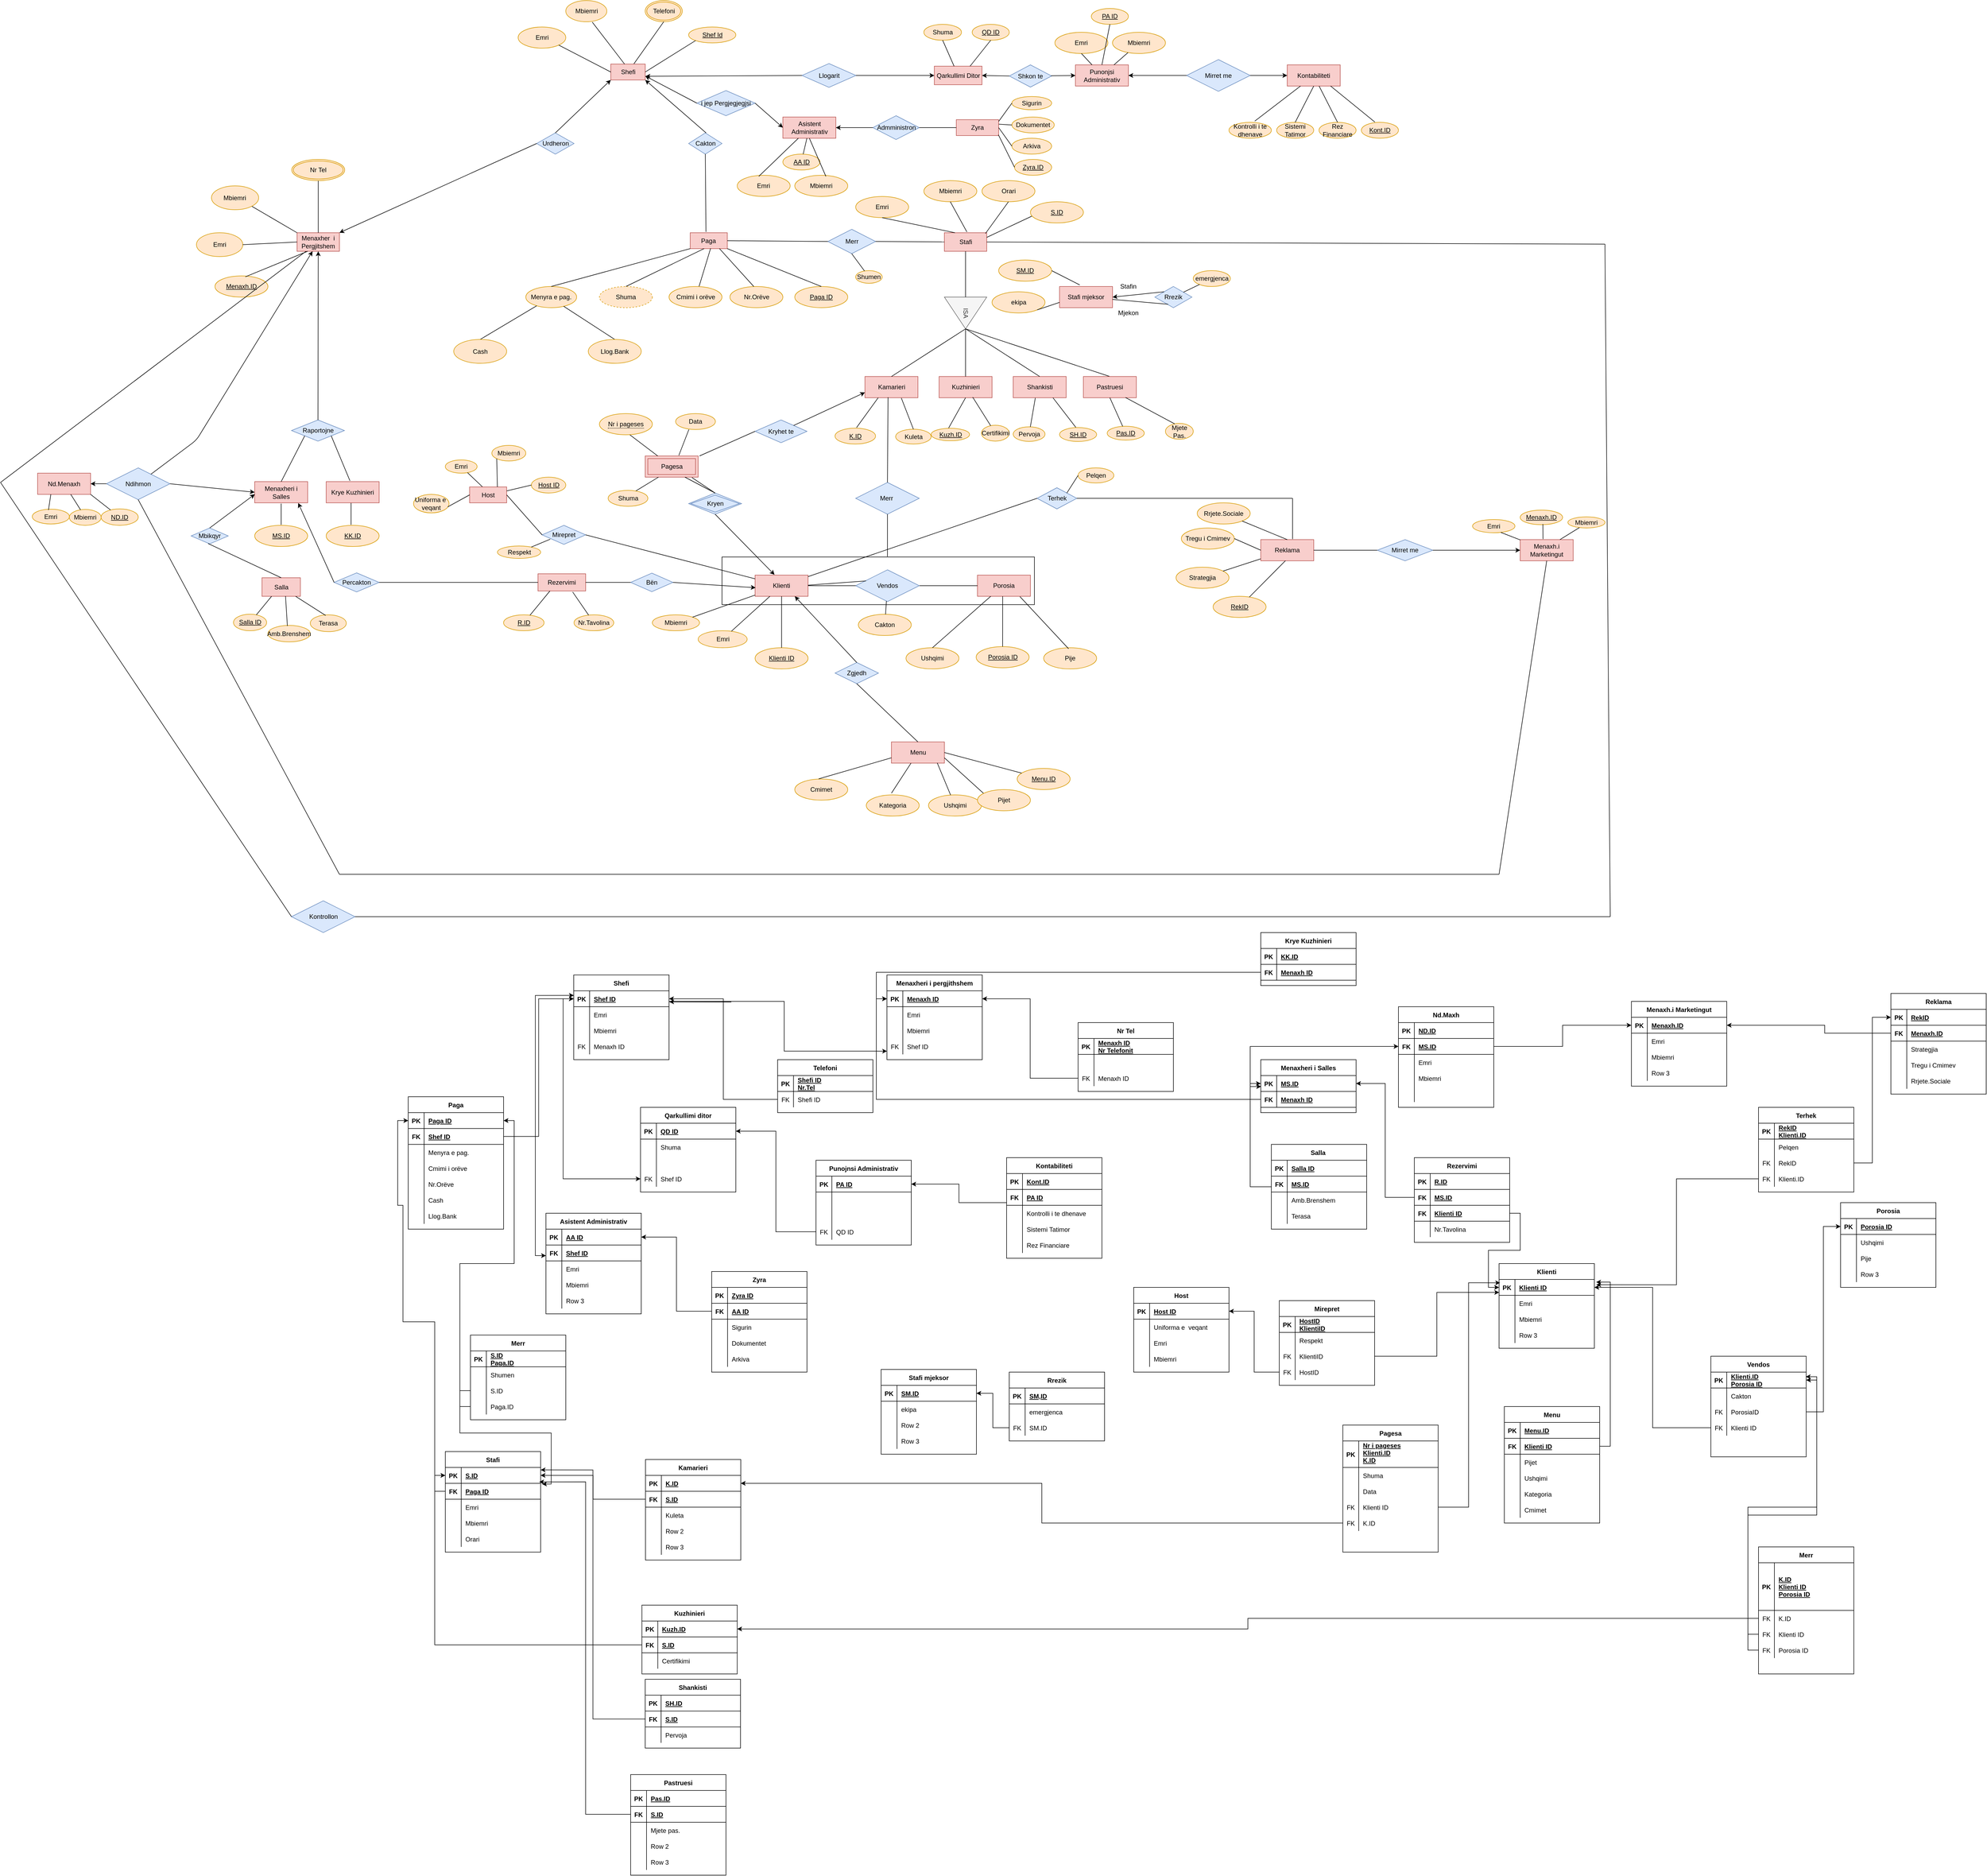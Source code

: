 <mxfile version="14.0.1"><diagram id="O9GijHx-NKMaPKU4DcQB" name="Page-1"><mxGraphModel dx="3892" dy="2106" grid="1" gridSize="10" guides="1" tooltips="1" connect="1" arrows="1" fold="1" page="1" pageScale="1" pageWidth="850" pageHeight="1100" math="0" shadow="0"><root><mxCell id="0"/><mxCell id="1" parent="0"/><mxCell id="Zyh5BFcs7NSrKhFHelw0-2" value="" style="whiteSpace=wrap;html=1;align=center;" vertex="1" parent="1"><mxGeometry x="1712.5" y="1370.75" width="590" height="90" as="geometry"/></mxCell><mxCell id="Zyh5BFcs7NSrKhFHelw0-3" value="Menaxher&amp;nbsp; i Pergjitshem" style="whiteSpace=wrap;html=1;align=center;fillColor=#f8cecc;strokeColor=#b85450;" vertex="1" parent="1"><mxGeometry x="910" y="758.5" width="80" height="35" as="geometry"/></mxCell><mxCell id="Zyh5BFcs7NSrKhFHelw0-4" value="Shefi" style="whiteSpace=wrap;html=1;align=center;fillColor=#f8cecc;strokeColor=#b85450;" vertex="1" parent="1"><mxGeometry x="1502.5" y="440" width="65" height="30" as="geometry"/></mxCell><mxCell id="Zyh5BFcs7NSrKhFHelw0-5" value="Mbiemri" style="ellipse;whiteSpace=wrap;html=1;align=center;fillColor=#ffe6cc;strokeColor=#d79b00;" vertex="1" parent="1"><mxGeometry x="1417.5" y="320" width="77.5" height="40" as="geometry"/></mxCell><mxCell id="Zyh5BFcs7NSrKhFHelw0-6" value="Emri" style="ellipse;whiteSpace=wrap;html=1;align=center;fillColor=#ffe6cc;strokeColor=#d79b00;" vertex="1" parent="1"><mxGeometry x="1327.5" y="370" width="90" height="40" as="geometry"/></mxCell><mxCell id="Zyh5BFcs7NSrKhFHelw0-7" value="Telefoni" style="ellipse;shape=doubleEllipse;margin=3;whiteSpace=wrap;html=1;align=center;fillColor=#ffe6cc;strokeColor=#d79b00;" vertex="1" parent="1"><mxGeometry x="1567.5" y="320" width="70" height="40" as="geometry"/></mxCell><mxCell id="Zyh5BFcs7NSrKhFHelw0-8" value="Shef Id" style="ellipse;whiteSpace=wrap;html=1;align=center;fontStyle=4;fillColor=#ffe6cc;strokeColor=#d79b00;" vertex="1" parent="1"><mxGeometry x="1649.51" y="370" width="89.13" height="30" as="geometry"/></mxCell><mxCell id="Zyh5BFcs7NSrKhFHelw0-9" value="" style="endArrow=none;html=1;rounded=0;entryX=1;entryY=1;entryDx=0;entryDy=0;exitX=0;exitY=0.5;exitDx=0;exitDy=0;" edge="1" parent="1" source="Zyh5BFcs7NSrKhFHelw0-4" target="Zyh5BFcs7NSrKhFHelw0-6"><mxGeometry relative="1" as="geometry"><mxPoint x="1522.5" y="490" as="sourcePoint"/><mxPoint x="1682.5" y="490" as="targetPoint"/></mxGeometry></mxCell><mxCell id="Zyh5BFcs7NSrKhFHelw0-10" value="" style="endArrow=none;html=1;rounded=0;entryX=0.646;entryY=1.021;entryDx=0;entryDy=0;entryPerimeter=0;exitX=0.4;exitY=0;exitDx=0;exitDy=0;exitPerimeter=0;" edge="1" parent="1" source="Zyh5BFcs7NSrKhFHelw0-4" target="Zyh5BFcs7NSrKhFHelw0-5"><mxGeometry relative="1" as="geometry"><mxPoint x="1512.5" y="420" as="sourcePoint"/><mxPoint x="1469.56" y="390.84" as="targetPoint"/></mxGeometry></mxCell><mxCell id="Zyh5BFcs7NSrKhFHelw0-11" value="" style="endArrow=none;html=1;rounded=0;entryX=0.672;entryY=-0.018;entryDx=0;entryDy=0;entryPerimeter=0;exitX=0.5;exitY=1;exitDx=0;exitDy=0;" edge="1" parent="1" source="Zyh5BFcs7NSrKhFHelw0-7" target="Zyh5BFcs7NSrKhFHelw0-4"><mxGeometry relative="1" as="geometry"><mxPoint x="1562.5" y="420" as="sourcePoint"/><mxPoint x="1519.56" y="390.84" as="targetPoint"/></mxGeometry></mxCell><mxCell id="Zyh5BFcs7NSrKhFHelw0-12" value="" style="endArrow=none;html=1;rounded=0;exitX=1;exitY=0.5;exitDx=0;exitDy=0;entryX=0;entryY=1;entryDx=0;entryDy=0;" edge="1" parent="1" source="Zyh5BFcs7NSrKhFHelw0-4" target="Zyh5BFcs7NSrKhFHelw0-8"><mxGeometry relative="1" as="geometry"><mxPoint x="1602.5" y="470" as="sourcePoint"/><mxPoint x="1592.5" y="410" as="targetPoint"/></mxGeometry></mxCell><mxCell id="Zyh5BFcs7NSrKhFHelw0-13" value="Urdheron" style="shape=rhombus;perimeter=rhombusPerimeter;whiteSpace=wrap;html=1;align=center;fillColor=#dae8fc;strokeColor=#6c8ebf;" vertex="1" parent="1"><mxGeometry x="1362.5" y="570" width="70.57" height="40" as="geometry"/></mxCell><mxCell id="Zyh5BFcs7NSrKhFHelw0-14" value="" style="endArrow=classic;html=1;entryX=0;entryY=1;entryDx=0;entryDy=0;exitX=0.5;exitY=0;exitDx=0;exitDy=0;" edge="1" parent="1" source="Zyh5BFcs7NSrKhFHelw0-13" target="Zyh5BFcs7NSrKhFHelw0-4"><mxGeometry width="50" height="50" relative="1" as="geometry"><mxPoint x="1392.5" y="570" as="sourcePoint"/><mxPoint x="1502.5" y="463" as="targetPoint"/></mxGeometry></mxCell><mxCell id="Zyh5BFcs7NSrKhFHelw0-15" value="" style="endArrow=classic;html=1;entryX=1;entryY=0;entryDx=0;entryDy=0;exitX=0;exitY=0.5;exitDx=0;exitDy=0;" edge="1" parent="1" source="Zyh5BFcs7NSrKhFHelw0-13" target="Zyh5BFcs7NSrKhFHelw0-3"><mxGeometry width="50" height="50" relative="1" as="geometry"><mxPoint x="1222.5" y="2570" as="sourcePoint"/><mxPoint x="1272.5" y="2520" as="targetPoint"/></mxGeometry></mxCell><mxCell id="Zyh5BFcs7NSrKhFHelw0-16" value="Paga" style="whiteSpace=wrap;html=1;align=center;fillColor=#f8cecc;strokeColor=#b85450;" vertex="1" parent="1"><mxGeometry x="1652.49" y="758.5" width="70" height="30" as="geometry"/></mxCell><mxCell id="Zyh5BFcs7NSrKhFHelw0-17" value="Cakton" style="shape=rhombus;perimeter=rhombusPerimeter;whiteSpace=wrap;html=1;align=center;fillColor=#dae8fc;strokeColor=#6c8ebf;" vertex="1" parent="1"><mxGeometry x="1649.51" y="570" width="62.99" height="40" as="geometry"/></mxCell><mxCell id="Zyh5BFcs7NSrKhFHelw0-19" value="" style="endArrow=none;html=1;rounded=0;exitX=0.5;exitY=1;exitDx=0;exitDy=0;entryX=0.425;entryY=-0.054;entryDx=0;entryDy=0;entryPerimeter=0;" edge="1" parent="1" source="Zyh5BFcs7NSrKhFHelw0-17" target="Zyh5BFcs7NSrKhFHelw0-16"><mxGeometry relative="1" as="geometry"><mxPoint x="1162.5" y="2470" as="sourcePoint"/><mxPoint x="1322.5" y="2470" as="targetPoint"/></mxGeometry></mxCell><mxCell id="Zyh5BFcs7NSrKhFHelw0-20" value="" style="endArrow=classic;html=1;" edge="1" parent="1"><mxGeometry width="50" height="50" relative="1" as="geometry"><mxPoint x="1682.5" y="570" as="sourcePoint"/><mxPoint x="1567.5" y="470" as="targetPoint"/></mxGeometry></mxCell><mxCell id="Zyh5BFcs7NSrKhFHelw0-23" value="" style="endArrow=none;html=1;exitX=0.5;exitY=0;exitDx=0;exitDy=0;entryX=0.375;entryY=0.998;entryDx=0;entryDy=0;entryPerimeter=0;" edge="1" parent="1" source="Zyh5BFcs7NSrKhFHelw0-88" target="Zyh5BFcs7NSrKhFHelw0-16"><mxGeometry width="50" height="50" relative="1" as="geometry"><mxPoint x="1620.005" y="860" as="sourcePoint"/><mxPoint x="1020" y="2470" as="targetPoint"/></mxGeometry></mxCell><mxCell id="Zyh5BFcs7NSrKhFHelw0-24" value="" style="endArrow=none;html=1;rounded=0;entryX=1;entryY=1;entryDx=0;entryDy=0;exitX=0;exitY=0;exitDx=0;exitDy=0;" edge="1" parent="1" source="Zyh5BFcs7NSrKhFHelw0-3" target="Zyh5BFcs7NSrKhFHelw0-25"><mxGeometry relative="1" as="geometry"><mxPoint x="790" y="2585" as="sourcePoint"/><mxPoint x="760" y="2560" as="targetPoint"/></mxGeometry></mxCell><mxCell id="Zyh5BFcs7NSrKhFHelw0-25" value="Mbiemri" style="ellipse;whiteSpace=wrap;html=1;align=center;fillColor=#ffe6cc;strokeColor=#d79b00;" vertex="1" parent="1"><mxGeometry x="748.37" y="670" width="89.13" height="45" as="geometry"/></mxCell><mxCell id="Zyh5BFcs7NSrKhFHelw0-26" value="Emri" style="ellipse;whiteSpace=wrap;html=1;align=center;fillColor=#ffe6cc;strokeColor=#d79b00;" vertex="1" parent="1"><mxGeometry x="720" y="758.5" width="87.5" height="45" as="geometry"/></mxCell><mxCell id="Zyh5BFcs7NSrKhFHelw0-27" value="" style="endArrow=none;html=1;entryX=1;entryY=0.5;entryDx=0;entryDy=0;exitX=0;exitY=0.5;exitDx=0;exitDy=0;" edge="1" parent="1" source="Zyh5BFcs7NSrKhFHelw0-3" target="Zyh5BFcs7NSrKhFHelw0-26"><mxGeometry width="50" height="50" relative="1" as="geometry"><mxPoint x="990" y="740" as="sourcePoint"/><mxPoint x="1040" y="690" as="targetPoint"/></mxGeometry></mxCell><mxCell id="Zyh5BFcs7NSrKhFHelw0-28" value="Menyra e pag." style="ellipse;whiteSpace=wrap;html=1;align=center;fillColor=#ffe6cc;strokeColor=#d79b00;" vertex="1" parent="1"><mxGeometry x="1342" y="860" width="96" height="40" as="geometry"/></mxCell><mxCell id="Zyh5BFcs7NSrKhFHelw0-29" value="" style="endArrow=none;html=1;entryX=0.5;entryY=0;entryDx=0;entryDy=0;exitX=0;exitY=1;exitDx=0;exitDy=0;" edge="1" parent="1" source="Zyh5BFcs7NSrKhFHelw0-16" target="Zyh5BFcs7NSrKhFHelw0-28"><mxGeometry width="50" height="50" relative="1" as="geometry"><mxPoint x="1650" y="788" as="sourcePoint"/><mxPoint x="1760" y="710" as="targetPoint"/></mxGeometry></mxCell><mxCell id="Zyh5BFcs7NSrKhFHelw0-30" value="" style="endArrow=none;html=1;entryX=0.5;entryY=0;entryDx=0;entryDy=0;exitX=0.744;exitY=0.932;exitDx=0;exitDy=0;exitPerimeter=0;" edge="1" parent="1" source="Zyh5BFcs7NSrKhFHelw0-28" target="Zyh5BFcs7NSrKhFHelw0-84"><mxGeometry width="50" height="50" relative="1" as="geometry"><mxPoint x="1649.99" y="758.5" as="sourcePoint"/><mxPoint x="1549.2" y="971.72" as="targetPoint"/></mxGeometry></mxCell><mxCell id="Zyh5BFcs7NSrKhFHelw0-31" value="" style="endArrow=none;html=1;entryX=0.5;entryY=0;entryDx=0;entryDy=0;" edge="1" parent="1" source="Zyh5BFcs7NSrKhFHelw0-28" target="Zyh5BFcs7NSrKhFHelw0-85"><mxGeometry width="50" height="50" relative="1" as="geometry"><mxPoint x="1569.99" y="628.5" as="sourcePoint"/><mxPoint x="1372.5" y="970" as="targetPoint"/></mxGeometry></mxCell><mxCell id="Zyh5BFcs7NSrKhFHelw0-32" value="Stafi" style="whiteSpace=wrap;html=1;align=center;fillColor=#f8cecc;strokeColor=#b85450;" vertex="1" parent="1"><mxGeometry x="2132.5" y="758.5" width="80" height="35" as="geometry"/></mxCell><mxCell id="Zyh5BFcs7NSrKhFHelw0-33" value="Merr" style="shape=rhombus;perimeter=rhombusPerimeter;whiteSpace=wrap;html=1;align=center;fillColor=#dae8fc;strokeColor=#6c8ebf;" vertex="1" parent="1"><mxGeometry x="1912.5" y="752" width="90" height="46" as="geometry"/></mxCell><mxCell id="Zyh5BFcs7NSrKhFHelw0-34" value="" style="endArrow=none;html=1;entryX=0;entryY=0.5;entryDx=0;entryDy=0;exitX=1;exitY=0.5;exitDx=0;exitDy=0;" edge="1" parent="1" source="Zyh5BFcs7NSrKhFHelw0-16" target="Zyh5BFcs7NSrKhFHelw0-33"><mxGeometry width="50" height="50" relative="1" as="geometry"><mxPoint x="1942.5" y="860" as="sourcePoint"/><mxPoint x="1992.5" y="810" as="targetPoint"/></mxGeometry></mxCell><mxCell id="Zyh5BFcs7NSrKhFHelw0-35" value="" style="endArrow=none;html=1;exitX=1;exitY=0.5;exitDx=0;exitDy=0;" edge="1" parent="1" source="Zyh5BFcs7NSrKhFHelw0-33" target="Zyh5BFcs7NSrKhFHelw0-32"><mxGeometry width="50" height="50" relative="1" as="geometry"><mxPoint x="1942.5" y="920" as="sourcePoint"/><mxPoint x="1992.5" y="870" as="targetPoint"/></mxGeometry></mxCell><mxCell id="Zyh5BFcs7NSrKhFHelw0-36" value="ISA" style="triangle;whiteSpace=wrap;html=1;rotation=90;fillColor=#f5f5f5;strokeColor=#666666;fontColor=#333333;" vertex="1" parent="1"><mxGeometry x="2142.5" y="870" width="60" height="80" as="geometry"/></mxCell><mxCell id="Zyh5BFcs7NSrKhFHelw0-37" value="" style="endArrow=none;html=1;entryX=0.5;entryY=1;entryDx=0;entryDy=0;exitX=0;exitY=0.5;exitDx=0;exitDy=0;" edge="1" parent="1" source="Zyh5BFcs7NSrKhFHelw0-36" target="Zyh5BFcs7NSrKhFHelw0-32"><mxGeometry width="50" height="50" relative="1" as="geometry"><mxPoint x="2232.5" y="880" as="sourcePoint"/><mxPoint x="2282.5" y="830" as="targetPoint"/></mxGeometry></mxCell><mxCell id="Zyh5BFcs7NSrKhFHelw0-38" value="Kamarieri" style="whiteSpace=wrap;html=1;align=center;fillColor=#f8cecc;strokeColor=#b85450;" vertex="1" parent="1"><mxGeometry x="1982.5" y="1030" width="100" height="40" as="geometry"/></mxCell><mxCell id="Zyh5BFcs7NSrKhFHelw0-39" value="Kuzhinieri" style="whiteSpace=wrap;html=1;align=center;fillColor=#f8cecc;strokeColor=#b85450;" vertex="1" parent="1"><mxGeometry x="2122.5" y="1030" width="100" height="40" as="geometry"/></mxCell><mxCell id="Zyh5BFcs7NSrKhFHelw0-40" value="Shankisti" style="whiteSpace=wrap;html=1;align=center;fillColor=#f8cecc;strokeColor=#b85450;" vertex="1" parent="1"><mxGeometry x="2262.5" y="1030" width="100" height="40" as="geometry"/></mxCell><mxCell id="Zyh5BFcs7NSrKhFHelw0-41" value="" style="endArrow=none;html=1;entryX=1;entryY=0.5;entryDx=0;entryDy=0;exitX=0.5;exitY=0;exitDx=0;exitDy=0;" edge="1" parent="1" source="Zyh5BFcs7NSrKhFHelw0-40" target="Zyh5BFcs7NSrKhFHelw0-36"><mxGeometry width="50" height="50" relative="1" as="geometry"><mxPoint x="2202.5" y="940" as="sourcePoint"/><mxPoint x="2252.5" y="890" as="targetPoint"/></mxGeometry></mxCell><mxCell id="Zyh5BFcs7NSrKhFHelw0-42" value="" style="endArrow=none;html=1;exitX=0.5;exitY=0;exitDx=0;exitDy=0;" edge="1" parent="1" source="Zyh5BFcs7NSrKhFHelw0-39"><mxGeometry width="50" height="50" relative="1" as="geometry"><mxPoint x="2132.5" y="990" as="sourcePoint"/><mxPoint x="2172.5" y="940" as="targetPoint"/></mxGeometry></mxCell><mxCell id="Zyh5BFcs7NSrKhFHelw0-43" value="" style="endArrow=none;html=1;exitX=0.5;exitY=0;exitDx=0;exitDy=0;" edge="1" parent="1" source="Zyh5BFcs7NSrKhFHelw0-38"><mxGeometry width="50" height="50" relative="1" as="geometry"><mxPoint x="2042.5" y="960" as="sourcePoint"/><mxPoint x="2172.5" y="940" as="targetPoint"/></mxGeometry></mxCell><mxCell id="Zyh5BFcs7NSrKhFHelw0-44" value="Certifikimi" style="ellipse;whiteSpace=wrap;html=1;align=center;fillColor=#ffe6cc;strokeColor=#d79b00;" vertex="1" parent="1"><mxGeometry x="2202.5" y="1122" width="52.5" height="30" as="geometry"/></mxCell><mxCell id="Zyh5BFcs7NSrKhFHelw0-45" value="" style="endArrow=none;html=1;entryX=0.25;entryY=1;entryDx=0;entryDy=0;exitX=0.531;exitY=-0.035;exitDx=0;exitDy=0;exitPerimeter=0;" edge="1" parent="1" source="Zyh5BFcs7NSrKhFHelw0-115" target="Zyh5BFcs7NSrKhFHelw0-38"><mxGeometry width="50" height="50" relative="1" as="geometry"><mxPoint x="1985" y="1130" as="sourcePoint"/><mxPoint x="1742.5" y="1140" as="targetPoint"/></mxGeometry></mxCell><mxCell id="Zyh5BFcs7NSrKhFHelw0-46" value="Pervoja" style="ellipse;whiteSpace=wrap;html=1;align=center;fillColor=#ffe6cc;strokeColor=#d79b00;" vertex="1" parent="1"><mxGeometry x="2262.5" y="1125" width="60" height="27.5" as="geometry"/></mxCell><mxCell id="Zyh5BFcs7NSrKhFHelw0-47" value="" style="endArrow=none;html=1;" edge="1" parent="1" source="Zyh5BFcs7NSrKhFHelw0-44"><mxGeometry width="50" height="50" relative="1" as="geometry"><mxPoint x="2192.5" y="1280" as="sourcePoint"/><mxPoint x="2186" y="1069" as="targetPoint"/></mxGeometry></mxCell><mxCell id="Zyh5BFcs7NSrKhFHelw0-48" value="" style="endArrow=none;html=1;entryX=0.417;entryY=1.012;entryDx=0;entryDy=0;entryPerimeter=0;" edge="1" parent="1" source="Zyh5BFcs7NSrKhFHelw0-46" target="Zyh5BFcs7NSrKhFHelw0-40"><mxGeometry width="50" height="50" relative="1" as="geometry"><mxPoint x="2182.5" y="1290" as="sourcePoint"/><mxPoint x="2232.5" y="1240" as="targetPoint"/></mxGeometry></mxCell><mxCell id="Zyh5BFcs7NSrKhFHelw0-49" value="" style="endArrow=none;html=1;exitX=0.566;exitY=0.005;exitDx=0;exitDy=0;exitPerimeter=0;" edge="1" parent="1" source="Zyh5BFcs7NSrKhFHelw0-86"><mxGeometry width="50" height="50" relative="1" as="geometry"><mxPoint x="1705" y="860" as="sourcePoint"/><mxPoint x="1691" y="788" as="targetPoint"/></mxGeometry></mxCell><mxCell id="Zyh5BFcs7NSrKhFHelw0-50" value="Klienti" style="whiteSpace=wrap;html=1;align=center;fillColor=#f8cecc;strokeColor=#b85450;" vertex="1" parent="1"><mxGeometry x="1775" y="1405" width="100" height="40" as="geometry"/></mxCell><mxCell id="Zyh5BFcs7NSrKhFHelw0-51" value="Porosia" style="whiteSpace=wrap;html=1;align=center;fillColor=#f8cecc;strokeColor=#b85450;" vertex="1" parent="1"><mxGeometry x="2195" y="1405" width="100" height="40" as="geometry"/></mxCell><mxCell id="Zyh5BFcs7NSrKhFHelw0-52" value="" style="endArrow=none;html=1;entryX=0;entryY=0.5;entryDx=0;entryDy=0;" edge="1" parent="1" source="Zyh5BFcs7NSrKhFHelw0-53" target="Zyh5BFcs7NSrKhFHelw0-51"><mxGeometry width="50" height="50" relative="1" as="geometry"><mxPoint x="2005" y="1405" as="sourcePoint"/><mxPoint x="2055" y="1355" as="targetPoint"/></mxGeometry></mxCell><mxCell id="Zyh5BFcs7NSrKhFHelw0-53" value="Vendos" style="shape=rhombus;perimeter=rhombusPerimeter;whiteSpace=wrap;html=1;align=center;fillColor=#dae8fc;strokeColor=#6c8ebf;" vertex="1" parent="1"><mxGeometry x="1965" y="1395" width="120" height="60" as="geometry"/></mxCell><mxCell id="Zyh5BFcs7NSrKhFHelw0-54" value="" style="endArrow=none;html=1;entryX=0;entryY=0.5;entryDx=0;entryDy=0;" edge="1" parent="1" source="Zyh5BFcs7NSrKhFHelw0-50" target="Zyh5BFcs7NSrKhFHelw0-53"><mxGeometry width="50" height="50" relative="1" as="geometry"><mxPoint x="1835" y="1405" as="sourcePoint"/><mxPoint x="1885" y="1355" as="targetPoint"/></mxGeometry></mxCell><mxCell id="Zyh5BFcs7NSrKhFHelw0-55" value="Merr&amp;nbsp;" style="shape=rhombus;perimeter=rhombusPerimeter;whiteSpace=wrap;html=1;align=center;fillColor=#dae8fc;strokeColor=#6c8ebf;" vertex="1" parent="1"><mxGeometry x="1965" y="1230" width="120" height="60" as="geometry"/></mxCell><mxCell id="Zyh5BFcs7NSrKhFHelw0-56" value="" style="endArrow=none;html=1;exitX=0.5;exitY=0;exitDx=0;exitDy=0;entryX=0.436;entryY=0.981;entryDx=0;entryDy=0;entryPerimeter=0;" edge="1" parent="1" source="Zyh5BFcs7NSrKhFHelw0-55" target="Zyh5BFcs7NSrKhFHelw0-38"><mxGeometry width="50" height="50" relative="1" as="geometry"><mxPoint x="2132.5" y="1220" as="sourcePoint"/><mxPoint x="2030" y="1070" as="targetPoint"/></mxGeometry></mxCell><mxCell id="Zyh5BFcs7NSrKhFHelw0-57" value="" style="endArrow=none;html=1;entryX=0.5;entryY=1;entryDx=0;entryDy=0;" edge="1" parent="1" target="Zyh5BFcs7NSrKhFHelw0-55"><mxGeometry width="50" height="50" relative="1" as="geometry"><mxPoint x="2025" y="1370" as="sourcePoint"/><mxPoint x="2005" y="1340" as="targetPoint"/></mxGeometry></mxCell><mxCell id="Zyh5BFcs7NSrKhFHelw0-58" value="Pagesa" style="shape=ext;margin=3;double=1;whiteSpace=wrap;html=1;align=center;fillColor=#f8cecc;strokeColor=#b85450;" vertex="1" parent="1"><mxGeometry x="1567.5" y="1180" width="100" height="40" as="geometry"/></mxCell><mxCell id="Zyh5BFcs7NSrKhFHelw0-59" value="Kryen" style="shape=rhombus;double=1;perimeter=rhombusPerimeter;whiteSpace=wrap;html=1;align=center;fillColor=#dae8fc;strokeColor=#6c8ebf;" vertex="1" parent="1"><mxGeometry x="1649.51" y="1250" width="100" height="40" as="geometry"/></mxCell><mxCell id="Zyh5BFcs7NSrKhFHelw0-60" value="" style="endArrow=none;html=1;entryX=0.75;entryY=1;entryDx=0;entryDy=0;exitX=0.5;exitY=0;exitDx=0;exitDy=0;" edge="1" parent="1" source="Zyh5BFcs7NSrKhFHelw0-59" target="Zyh5BFcs7NSrKhFHelw0-58"><mxGeometry width="50" height="50" relative="1" as="geometry"><mxPoint x="1590" y="1380" as="sourcePoint"/><mxPoint x="1640" y="1330" as="targetPoint"/></mxGeometry></mxCell><mxCell id="Zyh5BFcs7NSrKhFHelw0-61" value="" style="endArrow=none;html=1;entryX=0.883;entryY=1.021;entryDx=0;entryDy=0;entryPerimeter=0;exitX=0.5;exitY=0;exitDx=0;exitDy=0;" edge="1" parent="1" source="Zyh5BFcs7NSrKhFHelw0-59" target="Zyh5BFcs7NSrKhFHelw0-58"><mxGeometry width="50" height="50" relative="1" as="geometry"><mxPoint x="1570" y="1330" as="sourcePoint"/><mxPoint x="1620" y="1280" as="targetPoint"/></mxGeometry></mxCell><mxCell id="Zyh5BFcs7NSrKhFHelw0-62" value="Klienti ID" style="ellipse;whiteSpace=wrap;html=1;align=center;fontStyle=4;fillColor=#ffe6cc;strokeColor=#d79b00;" vertex="1" parent="1"><mxGeometry x="1775" y="1542.16" width="100" height="40" as="geometry"/></mxCell><mxCell id="Zyh5BFcs7NSrKhFHelw0-63" value="" style="endArrow=none;html=1;entryX=0.56;entryY=0.996;entryDx=0;entryDy=0;entryPerimeter=0;exitX=0.5;exitY=0;exitDx=0;exitDy=0;" edge="1" parent="1" source="Zyh5BFcs7NSrKhFHelw0-62"><mxGeometry width="50" height="50" relative="1" as="geometry"><mxPoint x="1614" y="1570.16" as="sourcePoint"/><mxPoint x="1825" y="1445" as="targetPoint"/></mxGeometry></mxCell><mxCell id="Zyh5BFcs7NSrKhFHelw0-64" value="" style="endArrow=none;html=1;entryX=0.5;entryY=1;entryDx=0;entryDy=0;" edge="1" parent="1" source="Zyh5BFcs7NSrKhFHelw0-58"><mxGeometry width="50" height="50" relative="1" as="geometry"><mxPoint x="1530" y="1300" as="sourcePoint"/><mxPoint x="1538.44" y="1140" as="targetPoint"/></mxGeometry></mxCell><mxCell id="Zyh5BFcs7NSrKhFHelw0-65" value="" style="endArrow=none;html=1;entryX=0.25;entryY=1;entryDx=0;entryDy=0;exitX=0.603;exitY=-0.029;exitDx=0;exitDy=0;exitPerimeter=0;" edge="1" parent="1" target="Zyh5BFcs7NSrKhFHelw0-58"><mxGeometry width="50" height="50" relative="1" as="geometry"><mxPoint x="1545.3" y="1248.84" as="sourcePoint"/><mxPoint x="1400" y="1250" as="targetPoint"/></mxGeometry></mxCell><mxCell id="Zyh5BFcs7NSrKhFHelw0-66" value="Kryhet te" style="shape=rhombus;perimeter=rhombusPerimeter;whiteSpace=wrap;html=1;align=center;fillColor=#dae8fc;strokeColor=#6c8ebf;" vertex="1" parent="1"><mxGeometry x="1775" y="1112" width="98" height="43" as="geometry"/></mxCell><mxCell id="Zyh5BFcs7NSrKhFHelw0-67" value="" style="endArrow=none;html=1;entryX=0;entryY=0.5;entryDx=0;entryDy=0;" edge="1" parent="1" target="Zyh5BFcs7NSrKhFHelw0-66"><mxGeometry width="50" height="50" relative="1" as="geometry"><mxPoint x="1670" y="1180" as="sourcePoint"/><mxPoint x="1730" y="1160" as="targetPoint"/></mxGeometry></mxCell><mxCell id="Zyh5BFcs7NSrKhFHelw0-68" value="" style="endArrow=none;html=1;entryX=0.162;entryY=0.351;entryDx=0;entryDy=0;entryPerimeter=0;" edge="1" parent="1" target="Zyh5BFcs7NSrKhFHelw0-53"><mxGeometry width="50" height="50" relative="1" as="geometry"><mxPoint x="1875" y="1424" as="sourcePoint"/><mxPoint x="1973.08" y="1420.44" as="targetPoint"/></mxGeometry></mxCell><mxCell id="Zyh5BFcs7NSrKhFHelw0-69" value="Ushqimi" style="ellipse;whiteSpace=wrap;html=1;align=center;fillColor=#ffe6cc;strokeColor=#d79b00;" vertex="1" parent="1"><mxGeometry x="2060" y="1542.16" width="100" height="40" as="geometry"/></mxCell><mxCell id="Zyh5BFcs7NSrKhFHelw0-70" value="Pije" style="ellipse;whiteSpace=wrap;html=1;align=center;fillColor=#ffe6cc;strokeColor=#d79b00;" vertex="1" parent="1"><mxGeometry x="2320" y="1542.16" width="100" height="40" as="geometry"/></mxCell><mxCell id="Zyh5BFcs7NSrKhFHelw0-71" value="Porosia ID" style="ellipse;whiteSpace=wrap;html=1;align=center;fontStyle=4;fillColor=#ffe6cc;strokeColor=#d79b00;" vertex="1" parent="1"><mxGeometry x="2192.5" y="1540" width="100" height="40" as="geometry"/></mxCell><mxCell id="Zyh5BFcs7NSrKhFHelw0-72" value="" style="endArrow=none;html=1;entryX=0.25;entryY=1;entryDx=0;entryDy=0;exitX=0.5;exitY=0;exitDx=0;exitDy=0;" edge="1" parent="1" source="Zyh5BFcs7NSrKhFHelw0-69" target="Zyh5BFcs7NSrKhFHelw0-51"><mxGeometry width="50" height="50" relative="1" as="geometry"><mxPoint x="2060" y="1550" as="sourcePoint"/><mxPoint x="2110" y="1500" as="targetPoint"/></mxGeometry></mxCell><mxCell id="Zyh5BFcs7NSrKhFHelw0-73" value="" style="endArrow=none;html=1;exitX=0.5;exitY=0;exitDx=0;exitDy=0;" edge="1" parent="1" source="Zyh5BFcs7NSrKhFHelw0-71"><mxGeometry width="50" height="50" relative="1" as="geometry"><mxPoint x="2245.8" y="1540.08" as="sourcePoint"/><mxPoint x="2242.565" y="1445" as="targetPoint"/></mxGeometry></mxCell><mxCell id="Zyh5BFcs7NSrKhFHelw0-74" value="" style="endArrow=none;html=1;entryX=0.802;entryY=1.015;entryDx=0;entryDy=0;entryPerimeter=0;" edge="1" parent="1" target="Zyh5BFcs7NSrKhFHelw0-51"><mxGeometry width="50" height="50" relative="1" as="geometry"><mxPoint x="2367" y="1544" as="sourcePoint"/><mxPoint x="2290" y="1610" as="targetPoint"/></mxGeometry></mxCell><mxCell id="Zyh5BFcs7NSrKhFHelw0-75" value="&lt;span style=&quot;border-bottom: 1px dotted&quot;&gt;Nr i pageses&lt;/span&gt;" style="ellipse;whiteSpace=wrap;html=1;align=center;fillColor=#ffe6cc;strokeColor=#d79b00;" vertex="1" parent="1"><mxGeometry x="1481" y="1100" width="100" height="40" as="geometry"/></mxCell><mxCell id="Zyh5BFcs7NSrKhFHelw0-76" value="" style="endArrow=none;html=1;entryX=0.5;entryY=1;entryDx=0;entryDy=0;exitX=0.5;exitY=0;exitDx=0;exitDy=0;" edge="1" parent="1" source="Zyh5BFcs7NSrKhFHelw0-3" target="Zyh5BFcs7NSrKhFHelw0-77"><mxGeometry width="50" height="50" relative="1" as="geometry"><mxPoint x="965" y="754" as="sourcePoint"/><mxPoint x="965.923" y="669.997" as="targetPoint"/></mxGeometry></mxCell><mxCell id="Zyh5BFcs7NSrKhFHelw0-77" value="Nr Tel" style="ellipse;shape=doubleEllipse;margin=3;whiteSpace=wrap;html=1;align=center;fillColor=#ffe6cc;strokeColor=#d79b00;" vertex="1" parent="1"><mxGeometry x="900" y="620" width="100" height="40" as="geometry"/></mxCell><mxCell id="Zyh5BFcs7NSrKhFHelw0-78" value="Menaxh.ID" style="ellipse;whiteSpace=wrap;html=1;align=center;fontStyle=4;fillColor=#ffe6cc;strokeColor=#d79b00;" vertex="1" parent="1"><mxGeometry x="755" y="840" width="100" height="40" as="geometry"/></mxCell><mxCell id="Zyh5BFcs7NSrKhFHelw0-79" value="" style="endArrow=none;html=1;entryX=0.25;entryY=1;entryDx=0;entryDy=0;exitX=0.575;exitY=0.042;exitDx=0;exitDy=0;exitPerimeter=0;" edge="1" parent="1" source="Zyh5BFcs7NSrKhFHelw0-78" target="Zyh5BFcs7NSrKhFHelw0-3"><mxGeometry width="50" height="50" relative="1" as="geometry"><mxPoint x="844" y="848" as="sourcePoint"/><mxPoint x="1080" y="840" as="targetPoint"/></mxGeometry></mxCell><mxCell id="Zyh5BFcs7NSrKhFHelw0-80" value="" style="endArrow=none;html=1;entryX=0.75;entryY=1;entryDx=0;entryDy=0;" edge="1" parent="1" target="Zyh5BFcs7NSrKhFHelw0-40"><mxGeometry width="50" height="50" relative="1" as="geometry"><mxPoint x="2380.753" y="1126.068" as="sourcePoint"/><mxPoint x="2350" y="1210" as="targetPoint"/></mxGeometry></mxCell><mxCell id="Zyh5BFcs7NSrKhFHelw0-81" value="" style="endArrow=none;html=1;entryX=0.5;entryY=1;entryDx=0;entryDy=0;" edge="1" parent="1" target="Zyh5BFcs7NSrKhFHelw0-39"><mxGeometry width="50" height="50" relative="1" as="geometry"><mxPoint x="2140.456" y="1127.415" as="sourcePoint"/><mxPoint x="1680" y="1070" as="targetPoint"/></mxGeometry></mxCell><mxCell id="Zyh5BFcs7NSrKhFHelw0-82" value="Paga ID" style="ellipse;whiteSpace=wrap;html=1;align=center;fontStyle=4;fillColor=#ffe6cc;strokeColor=#d79b00;" vertex="1" parent="1"><mxGeometry x="1850" y="860" width="100" height="40" as="geometry"/></mxCell><mxCell id="Zyh5BFcs7NSrKhFHelw0-83" value="" style="endArrow=none;html=1;exitX=0.5;exitY=0;exitDx=0;exitDy=0;entryX=1;entryY=1;entryDx=0;entryDy=0;" edge="1" parent="1" source="Zyh5BFcs7NSrKhFHelw0-82" target="Zyh5BFcs7NSrKhFHelw0-16"><mxGeometry width="50" height="50" relative="1" as="geometry"><mxPoint x="1850" y="1000" as="sourcePoint"/><mxPoint x="1722" y="790" as="targetPoint"/></mxGeometry></mxCell><mxCell id="Zyh5BFcs7NSrKhFHelw0-84" value="Llog.Bank&lt;span style=&quot;color: rgba(0 , 0 , 0 , 0) ; font-family: monospace ; font-size: 0px&quot;&gt;%3CmxGraphModel%3E%3Croot%3E%3CmxCell%20id%3D%220%22%2F%3E%3CmxCell%20id%3D%221%22%20parent%3D%220%22%2F%3E%3CmxCell%20id%3D%222%22%20value%3D%22Cmimi%22%20style%3D%22ellipse%3BwhiteSpace%3Dwrap%3Bhtml%3D1%3Balign%3Dcenter%3BfillColor%3D%23ffe6cc%3BstrokeColor%3D%23d79b00%3B%22%20vertex%3D%221%22%20parent%3D%221%22%3E%3CmxGeometry%20x%3D%221140%22%20y%3D%22-1560%22%20width%3D%22100.01%22%20height%3D%2245%22%20as%3D%22geometry%22%2F%3E%3C%2FmxCell%3E%3C%2Froot%3E%3C%2FmxGraphModel%3E&lt;/span&gt;" style="ellipse;whiteSpace=wrap;html=1;align=center;fillColor=#ffe6cc;strokeColor=#d79b00;" vertex="1" parent="1"><mxGeometry x="1459.99" y="960" width="100.01" height="45" as="geometry"/></mxCell><mxCell id="Zyh5BFcs7NSrKhFHelw0-85" value="Cash" style="ellipse;whiteSpace=wrap;html=1;align=center;fillColor=#ffe6cc;strokeColor=#d79b00;" vertex="1" parent="1"><mxGeometry x="1205.86" y="960" width="100.01" height="45" as="geometry"/></mxCell><mxCell id="Zyh5BFcs7NSrKhFHelw0-86" value="Cmimi i orëve" style="ellipse;whiteSpace=wrap;html=1;align=center;fillColor=#ffe6cc;strokeColor=#d79b00;" vertex="1" parent="1"><mxGeometry x="1612.5" y="860" width="100" height="40" as="geometry"/></mxCell><mxCell id="Zyh5BFcs7NSrKhFHelw0-87" value="Nr.Orëve" style="ellipse;whiteSpace=wrap;html=1;align=center;fillColor=#ffe6cc;strokeColor=#d79b00;" vertex="1" parent="1"><mxGeometry x="1727.5" y="860" width="100" height="40" as="geometry"/></mxCell><mxCell id="Zyh5BFcs7NSrKhFHelw0-88" value="Shuma" style="ellipse;whiteSpace=wrap;html=1;align=center;dashed=1;fillColor=#ffe6cc;strokeColor=#d79b00;" vertex="1" parent="1"><mxGeometry x="1481" y="860" width="100" height="40" as="geometry"/></mxCell><mxCell id="Zyh5BFcs7NSrKhFHelw0-89" value="" style="endArrow=none;html=1;exitX=0.45;exitY=0;exitDx=0;exitDy=0;exitPerimeter=0;entryX=0.789;entryY=0.998;entryDx=0;entryDy=0;entryPerimeter=0;" edge="1" parent="1" source="Zyh5BFcs7NSrKhFHelw0-87" target="Zyh5BFcs7NSrKhFHelw0-16"><mxGeometry width="50" height="50" relative="1" as="geometry"><mxPoint x="1730" y="990" as="sourcePoint"/><mxPoint x="1711" y="791" as="targetPoint"/></mxGeometry></mxCell><mxCell id="Zyh5BFcs7NSrKhFHelw0-90" value="Kontrollon" style="shape=rhombus;perimeter=rhombusPerimeter;whiteSpace=wrap;html=1;align=center;fillColor=#dae8fc;strokeColor=#6c8ebf;" vertex="1" parent="1"><mxGeometry x="899.5" y="2020" width="120" height="60" as="geometry"/></mxCell><mxCell id="Zyh5BFcs7NSrKhFHelw0-91" value="" style="endArrow=none;html=1;exitX=1;exitY=0.5;exitDx=0;exitDy=0;" edge="1" parent="1" source="Zyh5BFcs7NSrKhFHelw0-90"><mxGeometry width="50" height="50" relative="1" as="geometry"><mxPoint x="1810" y="1320" as="sourcePoint"/><mxPoint x="3390" y="2050" as="targetPoint"/></mxGeometry></mxCell><mxCell id="Zyh5BFcs7NSrKhFHelw0-92" value="" style="endArrow=none;html=1;" edge="1" parent="1"><mxGeometry width="50" height="50" relative="1" as="geometry"><mxPoint x="3390" y="2050" as="sourcePoint"/><mxPoint x="3380" y="780" as="targetPoint"/></mxGeometry></mxCell><mxCell id="Zyh5BFcs7NSrKhFHelw0-93" value="" style="endArrow=none;html=1;exitX=1;exitY=0.5;exitDx=0;exitDy=0;" edge="1" parent="1" source="Zyh5BFcs7NSrKhFHelw0-32"><mxGeometry width="50" height="50" relative="1" as="geometry"><mxPoint x="2380" y="850" as="sourcePoint"/><mxPoint x="3380" y="780" as="targetPoint"/></mxGeometry></mxCell><mxCell id="Zyh5BFcs7NSrKhFHelw0-94" value="Qarkullimi Ditor" style="whiteSpace=wrap;html=1;align=center;fillColor=#f8cecc;strokeColor=#b85450;" vertex="1" parent="1"><mxGeometry x="2113.5" y="444" width="90" height="35" as="geometry"/></mxCell><mxCell id="Zyh5BFcs7NSrKhFHelw0-95" value="Llogarit" style="shape=rhombus;perimeter=rhombusPerimeter;whiteSpace=wrap;html=1;align=center;fillColor=#dae8fc;strokeColor=#6c8ebf;" vertex="1" parent="1"><mxGeometry x="1863.5" y="439" width="102" height="45" as="geometry"/></mxCell><mxCell id="Zyh5BFcs7NSrKhFHelw0-96" value="" style="endArrow=classic;html=1;exitX=0;exitY=0.5;exitDx=0;exitDy=0;" edge="1" parent="1" source="Zyh5BFcs7NSrKhFHelw0-95"><mxGeometry width="50" height="50" relative="1" as="geometry"><mxPoint x="1730" y="510" as="sourcePoint"/><mxPoint x="1568" y="463" as="targetPoint"/></mxGeometry></mxCell><mxCell id="Zyh5BFcs7NSrKhFHelw0-97" value="Raportojne" style="shape=rhombus;perimeter=rhombusPerimeter;whiteSpace=wrap;html=1;align=center;fillColor=#dae8fc;strokeColor=#6c8ebf;" vertex="1" parent="1"><mxGeometry x="899.5" y="1112" width="100" height="40" as="geometry"/></mxCell><mxCell id="Zyh5BFcs7NSrKhFHelw0-98" value="Menaxheri i Salles" style="whiteSpace=wrap;html=1;align=center;fillColor=#f8cecc;strokeColor=#b85450;" vertex="1" parent="1"><mxGeometry x="830" y="1228.5" width="100" height="40" as="geometry"/></mxCell><mxCell id="Zyh5BFcs7NSrKhFHelw0-99" value="Krye Kuzhinieri" style="whiteSpace=wrap;html=1;align=center;fillColor=#f8cecc;strokeColor=#b85450;" vertex="1" parent="1"><mxGeometry x="965" y="1228.5" width="100" height="40" as="geometry"/></mxCell><mxCell id="Zyh5BFcs7NSrKhFHelw0-100" value="" style="endArrow=none;html=1;exitX=0.5;exitY=0;exitDx=0;exitDy=0;entryX=0;entryY=1;entryDx=0;entryDy=0;" edge="1" parent="1" source="Zyh5BFcs7NSrKhFHelw0-98" target="Zyh5BFcs7NSrKhFHelw0-97"><mxGeometry width="50" height="50" relative="1" as="geometry"><mxPoint x="834.5" y="1328.5" as="sourcePoint"/><mxPoint x="884.5" y="1278.5" as="targetPoint"/></mxGeometry></mxCell><mxCell id="Zyh5BFcs7NSrKhFHelw0-101" value="" style="endArrow=none;html=1;entryX=1;entryY=1;entryDx=0;entryDy=0;exitX=0.449;exitY=-0.038;exitDx=0;exitDy=0;exitPerimeter=0;" edge="1" parent="1" source="Zyh5BFcs7NSrKhFHelw0-99" target="Zyh5BFcs7NSrKhFHelw0-97"><mxGeometry width="50" height="50" relative="1" as="geometry"><mxPoint x="1004.5" y="1258.5" as="sourcePoint"/><mxPoint x="1054.5" y="1208.5" as="targetPoint"/></mxGeometry></mxCell><mxCell id="Zyh5BFcs7NSrKhFHelw0-102" value="" style="endArrow=classic;html=1;entryX=0.5;entryY=1;entryDx=0;entryDy=0;exitX=0.5;exitY=0;exitDx=0;exitDy=0;" edge="1" parent="1" source="Zyh5BFcs7NSrKhFHelw0-97" target="Zyh5BFcs7NSrKhFHelw0-3"><mxGeometry width="50" height="50" relative="1" as="geometry"><mxPoint x="840" y="1000" as="sourcePoint"/><mxPoint x="890" y="950" as="targetPoint"/></mxGeometry></mxCell><mxCell id="Zyh5BFcs7NSrKhFHelw0-103" value="" style="endArrow=none;html=1;" edge="1" parent="1" target="Zyh5BFcs7NSrKhFHelw0-3"><mxGeometry width="50" height="50" relative="1" as="geometry"><mxPoint x="350" y="1230" as="sourcePoint"/><mxPoint x="810" y="1070" as="targetPoint"/></mxGeometry></mxCell><mxCell id="Zyh5BFcs7NSrKhFHelw0-104" value="" style="endArrow=none;html=1;exitX=0;exitY=0.5;exitDx=0;exitDy=0;" edge="1" parent="1" source="Zyh5BFcs7NSrKhFHelw0-90"><mxGeometry width="50" height="50" relative="1" as="geometry"><mxPoint x="890" y="1660" as="sourcePoint"/><mxPoint x="350" y="1230" as="targetPoint"/></mxGeometry></mxCell><mxCell id="Zyh5BFcs7NSrKhFHelw0-105" value="" style="endArrow=none;html=1;exitX=0.5;exitY=0;exitDx=0;exitDy=0;" edge="1" parent="1"><mxGeometry width="50" height="50" relative="1" as="geometry"><mxPoint x="880" y="1310" as="sourcePoint"/><mxPoint x="880" y="1270" as="targetPoint"/></mxGeometry></mxCell><mxCell id="Zyh5BFcs7NSrKhFHelw0-106" value="" style="endArrow=none;html=1;" edge="1" parent="1"><mxGeometry width="50" height="50" relative="1" as="geometry"><mxPoint x="1012" y="1310" as="sourcePoint"/><mxPoint x="1012" y="1269" as="targetPoint"/></mxGeometry></mxCell><mxCell id="Zyh5BFcs7NSrKhFHelw0-108" value="MS.ID" style="ellipse;whiteSpace=wrap;html=1;align=center;fontStyle=4;fillColor=#ffe6cc;strokeColor=#d79b00;" vertex="1" parent="1"><mxGeometry x="830" y="1311" width="100" height="40" as="geometry"/></mxCell><mxCell id="Zyh5BFcs7NSrKhFHelw0-109" value="Rezervimi" style="whiteSpace=wrap;html=1;align=center;fillColor=#f8cecc;strokeColor=#b85450;" vertex="1" parent="1"><mxGeometry x="1365" y="1402.5" width="90" height="32.5" as="geometry"/></mxCell><mxCell id="Zyh5BFcs7NSrKhFHelw0-110" value="Bën" style="shape=rhombus;perimeter=rhombusPerimeter;whiteSpace=wrap;html=1;align=center;fillColor=#dae8fc;strokeColor=#6c8ebf;" vertex="1" parent="1"><mxGeometry x="1540" y="1401.25" width="80" height="35" as="geometry"/></mxCell><mxCell id="Zyh5BFcs7NSrKhFHelw0-111" value="Percakton" style="shape=rhombus;perimeter=rhombusPerimeter;whiteSpace=wrap;html=1;align=center;fillColor=#dae8fc;strokeColor=#6c8ebf;" vertex="1" parent="1"><mxGeometry x="980" y="1400.75" width="85" height="36" as="geometry"/></mxCell><mxCell id="Zyh5BFcs7NSrKhFHelw0-112" value="" style="endArrow=none;html=1;entryX=0;entryY=0.5;entryDx=0;entryDy=0;exitX=1;exitY=0.5;exitDx=0;exitDy=0;" edge="1" parent="1" source="Zyh5BFcs7NSrKhFHelw0-111" target="Zyh5BFcs7NSrKhFHelw0-109"><mxGeometry width="50" height="50" relative="1" as="geometry"><mxPoint x="1070" y="1419" as="sourcePoint"/><mxPoint x="1180" y="1460" as="targetPoint"/></mxGeometry></mxCell><mxCell id="Zyh5BFcs7NSrKhFHelw0-113" value="" style="endArrow=none;html=1;entryX=0;entryY=0.5;entryDx=0;entryDy=0;exitX=1;exitY=0.5;exitDx=0;exitDy=0;" edge="1" parent="1" source="Zyh5BFcs7NSrKhFHelw0-109" target="Zyh5BFcs7NSrKhFHelw0-110"><mxGeometry width="50" height="50" relative="1" as="geometry"><mxPoint x="1430" y="1530" as="sourcePoint"/><mxPoint x="1480" y="1480" as="targetPoint"/></mxGeometry></mxCell><mxCell id="Zyh5BFcs7NSrKhFHelw0-114" value="" style="endArrow=classic;html=1;exitX=0;exitY=0.5;exitDx=0;exitDy=0;entryX=0.822;entryY=1.009;entryDx=0;entryDy=0;entryPerimeter=0;" edge="1" parent="1" source="Zyh5BFcs7NSrKhFHelw0-111" target="Zyh5BFcs7NSrKhFHelw0-98"><mxGeometry width="50" height="50" relative="1" as="geometry"><mxPoint x="930" y="1480" as="sourcePoint"/><mxPoint x="921" y="1267" as="targetPoint"/></mxGeometry></mxCell><mxCell id="Zyh5BFcs7NSrKhFHelw0-115" value="K.ID" style="ellipse;whiteSpace=wrap;html=1;align=center;fontStyle=4;fillColor=#ffe6cc;strokeColor=#d79b00;" vertex="1" parent="1"><mxGeometry x="1926" y="1127.5" width="76.5" height="30" as="geometry"/></mxCell><mxCell id="Zyh5BFcs7NSrKhFHelw0-116" value="Emri" style="ellipse;whiteSpace=wrap;html=1;align=center;fillColor=#ffe6cc;strokeColor=#d79b00;" vertex="1" parent="1"><mxGeometry x="1965" y="690" width="100" height="40" as="geometry"/></mxCell><mxCell id="Zyh5BFcs7NSrKhFHelw0-117" value="Mbiemri" style="ellipse;whiteSpace=wrap;html=1;align=center;fillColor=#ffe6cc;strokeColor=#d79b00;" vertex="1" parent="1"><mxGeometry x="2093.75" y="660" width="100" height="40" as="geometry"/></mxCell><mxCell id="Zyh5BFcs7NSrKhFHelw0-118" value="Orari" style="ellipse;whiteSpace=wrap;html=1;align=center;fillColor=#ffe6cc;strokeColor=#d79b00;" vertex="1" parent="1"><mxGeometry x="2203.5" y="660" width="100" height="40" as="geometry"/></mxCell><mxCell id="Zyh5BFcs7NSrKhFHelw0-119" value="" style="endArrow=none;html=1;entryX=0.5;entryY=1;entryDx=0;entryDy=0;exitX=0.25;exitY=0;exitDx=0;exitDy=0;" edge="1" parent="1" source="Zyh5BFcs7NSrKhFHelw0-32" target="Zyh5BFcs7NSrKhFHelw0-116"><mxGeometry width="50" height="50" relative="1" as="geometry"><mxPoint x="2260" y="760" as="sourcePoint"/><mxPoint x="2310" y="710" as="targetPoint"/></mxGeometry></mxCell><mxCell id="Zyh5BFcs7NSrKhFHelw0-120" value="" style="endArrow=none;html=1;entryX=0.5;entryY=1;entryDx=0;entryDy=0;" edge="1" parent="1" target="Zyh5BFcs7NSrKhFHelw0-117"><mxGeometry width="50" height="50" relative="1" as="geometry"><mxPoint x="2175" y="757" as="sourcePoint"/><mxPoint x="2270" y="720" as="targetPoint"/></mxGeometry></mxCell><mxCell id="Zyh5BFcs7NSrKhFHelw0-121" value="" style="endArrow=none;html=1;entryX=0.5;entryY=1;entryDx=0;entryDy=0;" edge="1" parent="1" target="Zyh5BFcs7NSrKhFHelw0-118"><mxGeometry width="50" height="50" relative="1" as="geometry"><mxPoint x="2210" y="760" as="sourcePoint"/><mxPoint x="2240" y="730" as="targetPoint"/></mxGeometry></mxCell><mxCell id="Zyh5BFcs7NSrKhFHelw0-122" value="Kuleta" style="ellipse;whiteSpace=wrap;html=1;align=center;fillColor=#ffe6cc;strokeColor=#d79b00;" vertex="1" parent="1"><mxGeometry x="2040.5" y="1129.5" width="67" height="28" as="geometry"/></mxCell><mxCell id="Zyh5BFcs7NSrKhFHelw0-123" value="" style="endArrow=none;html=1;entryX=0.687;entryY=1.017;entryDx=0;entryDy=0;entryPerimeter=0;exitX=0.5;exitY=0;exitDx=0;exitDy=0;" edge="1" parent="1" source="Zyh5BFcs7NSrKhFHelw0-122" target="Zyh5BFcs7NSrKhFHelw0-38"><mxGeometry width="50" height="50" relative="1" as="geometry"><mxPoint x="2110" y="1140" as="sourcePoint"/><mxPoint x="2160" y="1090" as="targetPoint"/></mxGeometry></mxCell><mxCell id="Zyh5BFcs7NSrKhFHelw0-124" value="Kuzh.ID" style="ellipse;whiteSpace=wrap;html=1;align=center;fontStyle=4;fillColor=#ffe6cc;strokeColor=#d79b00;" vertex="1" parent="1"><mxGeometry x="2107.5" y="1127.69" width="72.5" height="23.62" as="geometry"/></mxCell><mxCell id="Zyh5BFcs7NSrKhFHelw0-125" value="SH.ID" style="ellipse;whiteSpace=wrap;html=1;align=center;fontStyle=4;fillColor=#ffe6cc;strokeColor=#d79b00;" vertex="1" parent="1"><mxGeometry x="2350" y="1126.38" width="70" height="26.25" as="geometry"/></mxCell><mxCell id="Zyh5BFcs7NSrKhFHelw0-126" value="" style="endArrow=classic;html=1;entryX=0.01;entryY=0.45;entryDx=0;entryDy=0;entryPerimeter=0;exitX=1;exitY=0.5;exitDx=0;exitDy=0;" edge="1" parent="1" source="Zyh5BFcs7NSrKhFHelw0-110"><mxGeometry width="50" height="50" relative="1" as="geometry"><mxPoint x="1620" y="1424.5" as="sourcePoint"/><mxPoint x="1776" y="1428.75" as="targetPoint"/></mxGeometry></mxCell><mxCell id="Zyh5BFcs7NSrKhFHelw0-127" value="R.ID" style="ellipse;whiteSpace=wrap;html=1;align=center;fontStyle=4;fillColor=#ffe6cc;strokeColor=#d79b00;" vertex="1" parent="1"><mxGeometry x="1300" y="1480" width="76.5" height="30" as="geometry"/></mxCell><mxCell id="Zyh5BFcs7NSrKhFHelw0-128" value="Nr.Tavolina" style="ellipse;whiteSpace=wrap;html=1;align=center;fillColor=#ffe6cc;strokeColor=#d79b00;" vertex="1" parent="1"><mxGeometry x="1433.07" y="1480" width="75" height="30" as="geometry"/></mxCell><mxCell id="Zyh5BFcs7NSrKhFHelw0-129" value="" style="endArrow=none;html=1;entryX=0.728;entryY=1.058;entryDx=0;entryDy=0;entryPerimeter=0;" edge="1" parent="1" source="Zyh5BFcs7NSrKhFHelw0-128" target="Zyh5BFcs7NSrKhFHelw0-109"><mxGeometry width="50" height="50" relative="1" as="geometry"><mxPoint x="1380" y="1600" as="sourcePoint"/><mxPoint x="1430" y="1550" as="targetPoint"/></mxGeometry></mxCell><mxCell id="Zyh5BFcs7NSrKhFHelw0-130" value="" style="endArrow=none;html=1;entryX=0.25;entryY=1;entryDx=0;entryDy=0;" edge="1" parent="1" source="Zyh5BFcs7NSrKhFHelw0-127" target="Zyh5BFcs7NSrKhFHelw0-109"><mxGeometry width="50" height="50" relative="1" as="geometry"><mxPoint x="1370" y="1600" as="sourcePoint"/><mxPoint x="1420" y="1560" as="targetPoint"/></mxGeometry></mxCell><mxCell id="Zyh5BFcs7NSrKhFHelw0-131" value="S.ID" style="ellipse;whiteSpace=wrap;html=1;align=center;fontStyle=4;fillColor=#ffe6cc;strokeColor=#d79b00;" vertex="1" parent="1"><mxGeometry x="2295" y="700" width="100" height="40" as="geometry"/></mxCell><mxCell id="Zyh5BFcs7NSrKhFHelw0-132" value="" style="endArrow=none;html=1;entryX=0.025;entryY=0.681;entryDx=0;entryDy=0;entryPerimeter=0;exitX=1;exitY=0.25;exitDx=0;exitDy=0;" edge="1" parent="1" source="Zyh5BFcs7NSrKhFHelw0-32" target="Zyh5BFcs7NSrKhFHelw0-131"><mxGeometry width="50" height="50" relative="1" as="geometry"><mxPoint x="2260" y="910" as="sourcePoint"/><mxPoint x="2310" y="860" as="targetPoint"/></mxGeometry></mxCell><mxCell id="Zyh5BFcs7NSrKhFHelw0-133" value="" style="endArrow=none;html=1;entryX=1;entryY=0.5;entryDx=0;entryDy=0;exitX=0.5;exitY=0;exitDx=0;exitDy=0;" edge="1" parent="1" source="Zyh5BFcs7NSrKhFHelw0-134" target="Zyh5BFcs7NSrKhFHelw0-36"><mxGeometry width="50" height="50" relative="1" as="geometry"><mxPoint x="2450" y="1030" as="sourcePoint"/><mxPoint x="2540" y="1010" as="targetPoint"/></mxGeometry></mxCell><mxCell id="Zyh5BFcs7NSrKhFHelw0-134" value="Pastruesi" style="whiteSpace=wrap;html=1;align=center;fillColor=#f8cecc;strokeColor=#b85450;" vertex="1" parent="1"><mxGeometry x="2395" y="1030" width="100" height="40" as="geometry"/></mxCell><mxCell id="Zyh5BFcs7NSrKhFHelw0-135" value="Pas.ID" style="ellipse;whiteSpace=wrap;html=1;align=center;fontStyle=4;fillColor=#ffe6cc;strokeColor=#d79b00;" vertex="1" parent="1"><mxGeometry x="2440" y="1123.88" width="70" height="26.25" as="geometry"/></mxCell><mxCell id="Zyh5BFcs7NSrKhFHelw0-136" value="Mjete Pas." style="ellipse;whiteSpace=wrap;html=1;align=center;fillColor=#ffe6cc;strokeColor=#d79b00;" vertex="1" parent="1"><mxGeometry x="2550" y="1118.5" width="52.5" height="30" as="geometry"/></mxCell><mxCell id="Zyh5BFcs7NSrKhFHelw0-137" value="" style="endArrow=none;html=1;entryX=0.5;entryY=1;entryDx=0;entryDy=0;" edge="1" parent="1" source="Zyh5BFcs7NSrKhFHelw0-135" target="Zyh5BFcs7NSrKhFHelw0-134"><mxGeometry width="50" height="50" relative="1" as="geometry"><mxPoint x="2500" y="1150" as="sourcePoint"/><mxPoint x="2550" y="1100" as="targetPoint"/></mxGeometry></mxCell><mxCell id="Zyh5BFcs7NSrKhFHelw0-138" value="" style="endArrow=none;html=1;entryX=0.794;entryY=0.988;entryDx=0;entryDy=0;entryPerimeter=0;exitX=0.333;exitY=0.031;exitDx=0;exitDy=0;exitPerimeter=0;" edge="1" parent="1" source="Zyh5BFcs7NSrKhFHelw0-136" target="Zyh5BFcs7NSrKhFHelw0-134"><mxGeometry width="50" height="50" relative="1" as="geometry"><mxPoint x="2510" y="1210" as="sourcePoint"/><mxPoint x="2560" y="1160" as="targetPoint"/></mxGeometry></mxCell><mxCell id="Zyh5BFcs7NSrKhFHelw0-139" value="Menu" style="whiteSpace=wrap;html=1;align=center;fillColor=#f8cecc;strokeColor=#b85450;" vertex="1" parent="1"><mxGeometry x="2032.5" y="1720" width="100" height="40" as="geometry"/></mxCell><mxCell id="Zyh5BFcs7NSrKhFHelw0-140" value="Zgjedh" style="shape=rhombus;perimeter=rhombusPerimeter;whiteSpace=wrap;html=1;align=center;fillColor=#dae8fc;strokeColor=#6c8ebf;" vertex="1" parent="1"><mxGeometry x="1926" y="1570" width="82" height="40" as="geometry"/></mxCell><mxCell id="Zyh5BFcs7NSrKhFHelw0-141" value="" style="endArrow=none;html=1;entryX=0.5;entryY=1;entryDx=0;entryDy=0;exitX=0.5;exitY=0;exitDx=0;exitDy=0;" edge="1" parent="1" source="Zyh5BFcs7NSrKhFHelw0-139" target="Zyh5BFcs7NSrKhFHelw0-140"><mxGeometry width="50" height="50" relative="1" as="geometry"><mxPoint x="1910" y="1740" as="sourcePoint"/><mxPoint x="1960" y="1690" as="targetPoint"/></mxGeometry></mxCell><mxCell id="Zyh5BFcs7NSrKhFHelw0-142" value="Cmimet" style="ellipse;whiteSpace=wrap;html=1;align=center;fillColor=#ffe6cc;strokeColor=#d79b00;" vertex="1" parent="1"><mxGeometry x="1850" y="1790" width="100" height="40" as="geometry"/></mxCell><mxCell id="Zyh5BFcs7NSrKhFHelw0-143" value="Kategoria" style="ellipse;whiteSpace=wrap;html=1;align=center;fillColor=#ffe6cc;strokeColor=#d79b00;" vertex="1" parent="1"><mxGeometry x="1985" y="1820" width="100" height="40" as="geometry"/></mxCell><mxCell id="Zyh5BFcs7NSrKhFHelw0-144" value="Ushqimi" style="ellipse;whiteSpace=wrap;html=1;align=center;fillColor=#ffe6cc;strokeColor=#d79b00;" vertex="1" parent="1"><mxGeometry x="2102.5" y="1820" width="100" height="40" as="geometry"/></mxCell><mxCell id="Zyh5BFcs7NSrKhFHelw0-145" value="" style="endArrow=none;html=1;entryX=0;entryY=0.75;entryDx=0;entryDy=0;exitX=0.451;exitY=-0.007;exitDx=0;exitDy=0;exitPerimeter=0;" edge="1" parent="1" source="Zyh5BFcs7NSrKhFHelw0-142" target="Zyh5BFcs7NSrKhFHelw0-139"><mxGeometry width="50" height="50" relative="1" as="geometry"><mxPoint x="2000" y="1850" as="sourcePoint"/><mxPoint x="2050" y="1800" as="targetPoint"/></mxGeometry></mxCell><mxCell id="Zyh5BFcs7NSrKhFHelw0-146" value="" style="endArrow=none;html=1;exitX=0.476;exitY=-0.083;exitDx=0;exitDy=0;exitPerimeter=0;" edge="1" parent="1" source="Zyh5BFcs7NSrKhFHelw0-143" target="Zyh5BFcs7NSrKhFHelw0-139"><mxGeometry width="50" height="50" relative="1" as="geometry"><mxPoint x="2070" y="1830" as="sourcePoint"/><mxPoint x="2120" y="1780" as="targetPoint"/></mxGeometry></mxCell><mxCell id="Zyh5BFcs7NSrKhFHelw0-147" value="" style="endArrow=none;html=1;entryX=0.865;entryY=0.988;entryDx=0;entryDy=0;entryPerimeter=0;" edge="1" parent="1" source="Zyh5BFcs7NSrKhFHelw0-144" target="Zyh5BFcs7NSrKhFHelw0-139"><mxGeometry width="50" height="50" relative="1" as="geometry"><mxPoint x="2170" y="1817" as="sourcePoint"/><mxPoint x="2280" y="1770" as="targetPoint"/></mxGeometry></mxCell><mxCell id="Zyh5BFcs7NSrKhFHelw0-148" value="Emri" style="ellipse;whiteSpace=wrap;html=1;align=center;fillColor=#ffe6cc;strokeColor=#d79b00;" vertex="1" parent="1"><mxGeometry x="1667.5" y="1510" width="92.5" height="32.16" as="geometry"/></mxCell><mxCell id="Zyh5BFcs7NSrKhFHelw0-149" value="Mbiemri" style="ellipse;whiteSpace=wrap;html=1;align=center;fillColor=#ffe6cc;strokeColor=#d79b00;" vertex="1" parent="1"><mxGeometry x="1581" y="1480" width="89" height="30" as="geometry"/></mxCell><mxCell id="Zyh5BFcs7NSrKhFHelw0-150" value="" style="endArrow=none;html=1;" edge="1" parent="1" source="Zyh5BFcs7NSrKhFHelw0-148" target="Zyh5BFcs7NSrKhFHelw0-50"><mxGeometry width="50" height="50" relative="1" as="geometry"><mxPoint x="1680" y="1530" as="sourcePoint"/><mxPoint x="1730" y="1480" as="targetPoint"/></mxGeometry></mxCell><mxCell id="Zyh5BFcs7NSrKhFHelw0-151" value="" style="endArrow=none;html=1;exitX=1;exitY=0;exitDx=0;exitDy=0;" edge="1" parent="1" source="Zyh5BFcs7NSrKhFHelw0-149" target="Zyh5BFcs7NSrKhFHelw0-50"><mxGeometry width="50" height="50" relative="1" as="geometry"><mxPoint x="1670" y="1530" as="sourcePoint"/><mxPoint x="1720" y="1480" as="targetPoint"/></mxGeometry></mxCell><mxCell id="Zyh5BFcs7NSrKhFHelw0-153" value="" style="endArrow=none;html=1;entryX=0.081;entryY=0.333;entryDx=0;entryDy=0;entryPerimeter=0;exitX=1;exitY=0.75;exitDx=0;exitDy=0;" edge="1" parent="1" source="Zyh5BFcs7NSrKhFHelw0-139"><mxGeometry width="50" height="50" relative="1" as="geometry"><mxPoint x="2140" y="1740" as="sourcePoint"/><mxPoint x="2209.588" y="1819.99" as="targetPoint"/></mxGeometry></mxCell><mxCell id="Zyh5BFcs7NSrKhFHelw0-154" value="" style="endArrow=classic;html=1;entryX=0.75;entryY=1;entryDx=0;entryDy=0;exitX=0.5;exitY=0;exitDx=0;exitDy=0;" edge="1" parent="1" source="Zyh5BFcs7NSrKhFHelw0-140" target="Zyh5BFcs7NSrKhFHelw0-50"><mxGeometry width="50" height="50" relative="1" as="geometry"><mxPoint x="1900" y="1550" as="sourcePoint"/><mxPoint x="1950" y="1500" as="targetPoint"/></mxGeometry></mxCell><mxCell id="Zyh5BFcs7NSrKhFHelw0-155" value="Menu.ID" style="ellipse;whiteSpace=wrap;html=1;align=center;fontStyle=4;fillColor=#ffe6cc;strokeColor=#d79b00;" vertex="1" parent="1"><mxGeometry x="2270" y="1770" width="100" height="40" as="geometry"/></mxCell><mxCell id="Zyh5BFcs7NSrKhFHelw0-156" value="" style="endArrow=none;html=1;entryX=1;entryY=0.5;entryDx=0;entryDy=0;" edge="1" parent="1" source="Zyh5BFcs7NSrKhFHelw0-155" target="Zyh5BFcs7NSrKhFHelw0-139"><mxGeometry width="50" height="50" relative="1" as="geometry"><mxPoint x="2270" y="1800" as="sourcePoint"/><mxPoint x="2320" y="1750" as="targetPoint"/></mxGeometry></mxCell><mxCell id="Zyh5BFcs7NSrKhFHelw0-157" value="Nd.Menaxh" style="whiteSpace=wrap;html=1;align=center;fillColor=#f8cecc;strokeColor=#b85450;" vertex="1" parent="1"><mxGeometry x="420" y="1212.5" width="100" height="40" as="geometry"/></mxCell><mxCell id="Zyh5BFcs7NSrKhFHelw0-158" value="Menaxh.i Marketingut" style="whiteSpace=wrap;html=1;align=center;fillColor=#f8cecc;strokeColor=#b85450;" vertex="1" parent="1"><mxGeometry x="3220" y="1338" width="100" height="40" as="geometry"/></mxCell><mxCell id="Zyh5BFcs7NSrKhFHelw0-159" value="Punonjsi Administrativ" style="whiteSpace=wrap;html=1;align=center;fillColor=#f8cecc;strokeColor=#b85450;" vertex="1" parent="1"><mxGeometry x="2380" y="441.5" width="100" height="40" as="geometry"/></mxCell><mxCell id="Zyh5BFcs7NSrKhFHelw0-160" value="Salla" style="whiteSpace=wrap;html=1;align=center;fillColor=#f8cecc;strokeColor=#b85450;" vertex="1" parent="1"><mxGeometry x="843.75" y="1410" width="72.5" height="35" as="geometry"/></mxCell><mxCell id="Zyh5BFcs7NSrKhFHelw0-161" value="Asistent Administrativ" style="whiteSpace=wrap;html=1;align=center;fillColor=#f8cecc;strokeColor=#b85450;" vertex="1" parent="1"><mxGeometry x="1827.5" y="540" width="100" height="40" as="geometry"/></mxCell><mxCell id="Zyh5BFcs7NSrKhFHelw0-162" value="Mirret me" style="shape=rhombus;perimeter=rhombusPerimeter;whiteSpace=wrap;html=1;align=center;fillColor=#dae8fc;strokeColor=#6c8ebf;" vertex="1" parent="1"><mxGeometry x="2950" y="1338" width="105" height="40" as="geometry"/></mxCell><mxCell id="Zyh5BFcs7NSrKhFHelw0-163" value="Mirret me" style="shape=rhombus;perimeter=rhombusPerimeter;whiteSpace=wrap;html=1;align=center;fillColor=#dae8fc;strokeColor=#6c8ebf;" vertex="1" parent="1"><mxGeometry x="2590" y="431.5" width="120" height="60" as="geometry"/></mxCell><mxCell id="Zyh5BFcs7NSrKhFHelw0-164" value="Kontabiliteti" style="whiteSpace=wrap;html=1;align=center;fillColor=#f8cecc;strokeColor=#b85450;" vertex="1" parent="1"><mxGeometry x="2780" y="441.5" width="100" height="40" as="geometry"/></mxCell><mxCell id="Zyh5BFcs7NSrKhFHelw0-165" value="" style="endArrow=classic;html=1;exitX=0;exitY=0.5;exitDx=0;exitDy=0;" edge="1" parent="1" source="Zyh5BFcs7NSrKhFHelw0-163" target="Zyh5BFcs7NSrKhFHelw0-159"><mxGeometry width="50" height="50" relative="1" as="geometry"><mxPoint x="2530" y="461.5" as="sourcePoint"/><mxPoint x="2496" y="461.5" as="targetPoint"/></mxGeometry></mxCell><mxCell id="Zyh5BFcs7NSrKhFHelw0-166" value="" style="endArrow=classic;html=1;entryX=0;entryY=0.5;entryDx=0;entryDy=0;" edge="1" parent="1" source="Zyh5BFcs7NSrKhFHelw0-163" target="Zyh5BFcs7NSrKhFHelw0-164"><mxGeometry width="50" height="50" relative="1" as="geometry"><mxPoint x="2710" y="511.5" as="sourcePoint"/><mxPoint x="2870" y="461.5" as="targetPoint"/></mxGeometry></mxCell><mxCell id="Zyh5BFcs7NSrKhFHelw0-167" value="Shkon te" style="shape=rhombus;perimeter=rhombusPerimeter;whiteSpace=wrap;html=1;align=center;fillColor=#dae8fc;strokeColor=#6c8ebf;" vertex="1" parent="1"><mxGeometry x="2255" y="441.5" width="80" height="42" as="geometry"/></mxCell><mxCell id="Zyh5BFcs7NSrKhFHelw0-168" value="" style="endArrow=classic;html=1;entryX=0;entryY=0.5;entryDx=0;entryDy=0;" edge="1" parent="1" source="Zyh5BFcs7NSrKhFHelw0-167" target="Zyh5BFcs7NSrKhFHelw0-159"><mxGeometry width="50" height="50" relative="1" as="geometry"><mxPoint x="2360" y="590" as="sourcePoint"/><mxPoint x="2410" y="540" as="targetPoint"/></mxGeometry></mxCell><mxCell id="Zyh5BFcs7NSrKhFHelw0-169" value="" style="endArrow=classic;html=1;entryX=0;entryY=0.5;entryDx=0;entryDy=0;exitX=1;exitY=0.5;exitDx=0;exitDy=0;" edge="1" parent="1" source="Zyh5BFcs7NSrKhFHelw0-95" target="Zyh5BFcs7NSrKhFHelw0-94"><mxGeometry width="50" height="50" relative="1" as="geometry"><mxPoint x="2020" y="510" as="sourcePoint"/><mxPoint x="2070" y="460" as="targetPoint"/></mxGeometry></mxCell><mxCell id="Zyh5BFcs7NSrKhFHelw0-170" value="Sistemi Tatimor" style="ellipse;whiteSpace=wrap;html=1;align=center;fillColor=#ffe6cc;strokeColor=#d79b00;" vertex="1" parent="1"><mxGeometry x="2760" y="550" width="70" height="30" as="geometry"/></mxCell><mxCell id="Zyh5BFcs7NSrKhFHelw0-171" value="" style="endArrow=classic;html=1;entryX=1;entryY=0.5;entryDx=0;entryDy=0;exitX=0;exitY=0.5;exitDx=0;exitDy=0;" edge="1" parent="1" source="Zyh5BFcs7NSrKhFHelw0-167" target="Zyh5BFcs7NSrKhFHelw0-94"><mxGeometry width="50" height="50" relative="1" as="geometry"><mxPoint x="2230" y="550" as="sourcePoint"/><mxPoint x="2280" y="500" as="targetPoint"/></mxGeometry></mxCell><mxCell id="Zyh5BFcs7NSrKhFHelw0-172" value="Rez Financiare" style="ellipse;whiteSpace=wrap;html=1;align=center;fillColor=#ffe6cc;strokeColor=#d79b00;" vertex="1" parent="1"><mxGeometry x="2840" y="550" width="70" height="30" as="geometry"/></mxCell><mxCell id="Zyh5BFcs7NSrKhFHelw0-173" value="Kont.ID" style="ellipse;whiteSpace=wrap;html=1;align=center;fontStyle=4;fillColor=#ffe6cc;strokeColor=#d79b00;" vertex="1" parent="1"><mxGeometry x="2920" y="550" width="70" height="30" as="geometry"/></mxCell><mxCell id="Zyh5BFcs7NSrKhFHelw0-174" value="Kontrolli i te dhenave" style="ellipse;whiteSpace=wrap;html=1;align=center;fillColor=#ffe6cc;strokeColor=#d79b00;" vertex="1" parent="1"><mxGeometry x="2670" y="550" width="80" height="30" as="geometry"/></mxCell><mxCell id="Zyh5BFcs7NSrKhFHelw0-175" value="" style="endArrow=none;html=1;entryX=0.25;entryY=1;entryDx=0;entryDy=0;exitX=0.608;exitY=-0.076;exitDx=0;exitDy=0;exitPerimeter=0;" edge="1" parent="1" source="Zyh5BFcs7NSrKhFHelw0-174" target="Zyh5BFcs7NSrKhFHelw0-164"><mxGeometry width="50" height="50" relative="1" as="geometry"><mxPoint x="2620" y="560" as="sourcePoint"/><mxPoint x="2670" y="510" as="targetPoint"/></mxGeometry></mxCell><mxCell id="Zyh5BFcs7NSrKhFHelw0-176" value="" style="endArrow=none;html=1;entryX=0.5;entryY=1;entryDx=0;entryDy=0;exitX=0.5;exitY=0;exitDx=0;exitDy=0;" edge="1" parent="1" source="Zyh5BFcs7NSrKhFHelw0-170" target="Zyh5BFcs7NSrKhFHelw0-164"><mxGeometry width="50" height="50" relative="1" as="geometry"><mxPoint x="2840" y="560" as="sourcePoint"/><mxPoint x="2890" y="510" as="targetPoint"/></mxGeometry></mxCell><mxCell id="Zyh5BFcs7NSrKhFHelw0-177" value="" style="endArrow=none;html=1;exitX=0.5;exitY=0;exitDx=0;exitDy=0;" edge="1" parent="1" source="Zyh5BFcs7NSrKhFHelw0-172" target="Zyh5BFcs7NSrKhFHelw0-164"><mxGeometry width="50" height="50" relative="1" as="geometry"><mxPoint x="2940" y="540" as="sourcePoint"/><mxPoint x="2990" y="490" as="targetPoint"/></mxGeometry></mxCell><mxCell id="Zyh5BFcs7NSrKhFHelw0-178" value="" style="endArrow=none;html=1;entryX=0.818;entryY=0.998;entryDx=0;entryDy=0;entryPerimeter=0;exitX=0.364;exitY=-0.018;exitDx=0;exitDy=0;exitPerimeter=0;" edge="1" parent="1" source="Zyh5BFcs7NSrKhFHelw0-173" target="Zyh5BFcs7NSrKhFHelw0-164"><mxGeometry width="50" height="50" relative="1" as="geometry"><mxPoint x="2970" y="540" as="sourcePoint"/><mxPoint x="3020" y="490" as="targetPoint"/></mxGeometry></mxCell><mxCell id="Zyh5BFcs7NSrKhFHelw0-179" value="Admministron" style="shape=rhombus;perimeter=rhombusPerimeter;whiteSpace=wrap;html=1;align=center;fillColor=#dae8fc;strokeColor=#6c8ebf;" vertex="1" parent="1"><mxGeometry x="1997.5" y="537.5" width="87.5" height="45" as="geometry"/></mxCell><mxCell id="Zyh5BFcs7NSrKhFHelw0-180" value="Zyra" style="whiteSpace=wrap;html=1;align=center;fillColor=#f8cecc;strokeColor=#b85450;" vertex="1" parent="1"><mxGeometry x="2155" y="545" width="80" height="30" as="geometry"/></mxCell><mxCell id="Zyh5BFcs7NSrKhFHelw0-181" value="" style="endArrow=classic;html=1;entryX=1;entryY=0.5;entryDx=0;entryDy=0;exitX=0;exitY=0.5;exitDx=0;exitDy=0;" edge="1" parent="1" source="Zyh5BFcs7NSrKhFHelw0-179" target="Zyh5BFcs7NSrKhFHelw0-161"><mxGeometry width="50" height="50" relative="1" as="geometry"><mxPoint x="2060" y="570" as="sourcePoint"/><mxPoint x="2110" y="520" as="targetPoint"/></mxGeometry></mxCell><mxCell id="Zyh5BFcs7NSrKhFHelw0-182" value="" style="endArrow=none;html=1;entryX=0;entryY=0.5;entryDx=0;entryDy=0;exitX=1;exitY=0.5;exitDx=0;exitDy=0;" edge="1" parent="1" source="Zyh5BFcs7NSrKhFHelw0-179" target="Zyh5BFcs7NSrKhFHelw0-180"><mxGeometry width="50" height="50" relative="1" as="geometry"><mxPoint x="2080" y="550" as="sourcePoint"/><mxPoint x="2130" y="500" as="targetPoint"/></mxGeometry></mxCell><mxCell id="Zyh5BFcs7NSrKhFHelw0-183" value="Zyra.ID" style="ellipse;whiteSpace=wrap;html=1;align=center;fontStyle=4;fillColor=#ffe6cc;strokeColor=#d79b00;" vertex="1" parent="1"><mxGeometry x="2265" y="620" width="70" height="30" as="geometry"/></mxCell><mxCell id="Zyh5BFcs7NSrKhFHelw0-184" value="Dokumentet" style="ellipse;whiteSpace=wrap;html=1;align=center;fillColor=#ffe6cc;strokeColor=#d79b00;" vertex="1" parent="1"><mxGeometry x="2260" y="540" width="80" height="30" as="geometry"/></mxCell><mxCell id="Zyh5BFcs7NSrKhFHelw0-185" value="Arkiva" style="ellipse;whiteSpace=wrap;html=1;align=center;fillColor=#ffe6cc;strokeColor=#d79b00;" vertex="1" parent="1"><mxGeometry x="2260" y="580" width="75" height="30" as="geometry"/></mxCell><mxCell id="Zyh5BFcs7NSrKhFHelw0-186" value="" style="endArrow=none;html=1;entryX=0;entryY=0.5;entryDx=0;entryDy=0;exitX=1.004;exitY=0.284;exitDx=0;exitDy=0;exitPerimeter=0;" edge="1" parent="1" source="Zyh5BFcs7NSrKhFHelw0-180" target="Zyh5BFcs7NSrKhFHelw0-184"><mxGeometry width="50" height="50" relative="1" as="geometry"><mxPoint x="2420" y="580" as="sourcePoint"/><mxPoint x="2470" y="530" as="targetPoint"/></mxGeometry></mxCell><mxCell id="Zyh5BFcs7NSrKhFHelw0-187" value="" style="endArrow=none;html=1;entryX=0;entryY=0.5;entryDx=0;entryDy=0;exitX=1;exitY=0.5;exitDx=0;exitDy=0;" edge="1" parent="1" source="Zyh5BFcs7NSrKhFHelw0-180" target="Zyh5BFcs7NSrKhFHelw0-185"><mxGeometry width="50" height="50" relative="1" as="geometry"><mxPoint x="2120" y="660" as="sourcePoint"/><mxPoint x="2170" y="610" as="targetPoint"/></mxGeometry></mxCell><mxCell id="Zyh5BFcs7NSrKhFHelw0-188" value="" style="endArrow=none;html=1;entryX=0;entryY=0.5;entryDx=0;entryDy=0;exitX=0.993;exitY=0.945;exitDx=0;exitDy=0;exitPerimeter=0;" edge="1" parent="1" source="Zyh5BFcs7NSrKhFHelw0-180" target="Zyh5BFcs7NSrKhFHelw0-183"><mxGeometry width="50" height="50" relative="1" as="geometry"><mxPoint x="2190" y="660" as="sourcePoint"/><mxPoint x="2240" y="610" as="targetPoint"/></mxGeometry></mxCell><mxCell id="Zyh5BFcs7NSrKhFHelw0-189" value="i jep Pergjegjegjsi" style="shape=rhombus;perimeter=rhombusPerimeter;whiteSpace=wrap;html=1;align=center;fillColor=#dae8fc;strokeColor=#6c8ebf;" vertex="1" parent="1"><mxGeometry x="1665" y="490" width="110" height="47.5" as="geometry"/></mxCell><mxCell id="Zyh5BFcs7NSrKhFHelw0-190" value="" style="endArrow=classic;html=1;entryX=1;entryY=0.75;entryDx=0;entryDy=0;exitX=0;exitY=0.5;exitDx=0;exitDy=0;" edge="1" parent="1" source="Zyh5BFcs7NSrKhFHelw0-189" target="Zyh5BFcs7NSrKhFHelw0-4"><mxGeometry width="50" height="50" relative="1" as="geometry"><mxPoint x="1620" y="540" as="sourcePoint"/><mxPoint x="1670" y="490" as="targetPoint"/></mxGeometry></mxCell><mxCell id="Zyh5BFcs7NSrKhFHelw0-191" value="" style="endArrow=classic;html=1;exitX=1;exitY=0.5;exitDx=0;exitDy=0;entryX=0;entryY=0.5;entryDx=0;entryDy=0;" edge="1" parent="1" source="Zyh5BFcs7NSrKhFHelw0-189" target="Zyh5BFcs7NSrKhFHelw0-161"><mxGeometry width="50" height="50" relative="1" as="geometry"><mxPoint x="1730" y="600" as="sourcePoint"/><mxPoint x="1780" y="550" as="targetPoint"/></mxGeometry></mxCell><mxCell id="Zyh5BFcs7NSrKhFHelw0-192" value="Sigurin" style="ellipse;whiteSpace=wrap;html=1;align=center;fillColor=#ffe6cc;strokeColor=#d79b00;" vertex="1" parent="1"><mxGeometry x="2260" y="501.25" width="75" height="25" as="geometry"/></mxCell><mxCell id="Zyh5BFcs7NSrKhFHelw0-193" value="" style="endArrow=none;html=1;entryX=0;entryY=0.5;entryDx=0;entryDy=0;exitX=1;exitY=0.11;exitDx=0;exitDy=0;exitPerimeter=0;" edge="1" parent="1" source="Zyh5BFcs7NSrKhFHelw0-180" target="Zyh5BFcs7NSrKhFHelw0-192"><mxGeometry width="50" height="50" relative="1" as="geometry"><mxPoint x="2140" y="550" as="sourcePoint"/><mxPoint x="2190" y="500" as="targetPoint"/></mxGeometry></mxCell><mxCell id="Zyh5BFcs7NSrKhFHelw0-194" value="Mbikqyr" style="shape=rhombus;perimeter=rhombusPerimeter;whiteSpace=wrap;html=1;align=center;fillColor=#dae8fc;strokeColor=#6c8ebf;" vertex="1" parent="1"><mxGeometry x="710" y="1316" width="70" height="30" as="geometry"/></mxCell><mxCell id="Zyh5BFcs7NSrKhFHelw0-195" value="" style="endArrow=none;html=1;exitX=0.459;exitY=0.982;exitDx=0;exitDy=0;exitPerimeter=0;entryX=0.5;entryY=0;entryDx=0;entryDy=0;" edge="1" parent="1" source="Zyh5BFcs7NSrKhFHelw0-194" target="Zyh5BFcs7NSrKhFHelw0-160"><mxGeometry width="50" height="50" relative="1" as="geometry"><mxPoint x="1080" y="1160" as="sourcePoint"/><mxPoint x="840" y="1430" as="targetPoint"/></mxGeometry></mxCell><mxCell id="Zyh5BFcs7NSrKhFHelw0-196" value="" style="endArrow=classic;html=1;entryX=0.002;entryY=0.595;entryDx=0;entryDy=0;exitX=0.5;exitY=0;exitDx=0;exitDy=0;entryPerimeter=0;" edge="1" parent="1" source="Zyh5BFcs7NSrKhFHelw0-194" target="Zyh5BFcs7NSrKhFHelw0-98"><mxGeometry width="50" height="50" relative="1" as="geometry"><mxPoint x="940" y="1240" as="sourcePoint"/><mxPoint x="990" y="1190" as="targetPoint"/></mxGeometry></mxCell><mxCell id="Zyh5BFcs7NSrKhFHelw0-197" value="Salla ID" style="ellipse;whiteSpace=wrap;html=1;align=center;fontStyle=4;fillColor=#ffe6cc;strokeColor=#d79b00;" vertex="1" parent="1"><mxGeometry x="790" y="1478.92" width="62.5" height="31.08" as="geometry"/></mxCell><mxCell id="Zyh5BFcs7NSrKhFHelw0-198" value="Terasa" style="ellipse;whiteSpace=wrap;html=1;align=center;fillColor=#ffe6cc;strokeColor=#d79b00;" vertex="1" parent="1"><mxGeometry x="935" y="1480" width="68" height="31.79" as="geometry"/></mxCell><mxCell id="Zyh5BFcs7NSrKhFHelw0-199" value="Amb.Brenshem" style="ellipse;whiteSpace=wrap;html=1;align=center;fillColor=#ffe6cc;strokeColor=#d79b00;" vertex="1" parent="1"><mxGeometry x="855" y="1500" width="80" height="31.08" as="geometry"/></mxCell><mxCell id="Zyh5BFcs7NSrKhFHelw0-200" value="" style="endArrow=none;html=1;entryX=0.613;entryY=0.988;entryDx=0;entryDy=0;entryPerimeter=0;exitX=0.459;exitY=0.032;exitDx=0;exitDy=0;exitPerimeter=0;" edge="1" parent="1" source="Zyh5BFcs7NSrKhFHelw0-199" target="Zyh5BFcs7NSrKhFHelw0-160"><mxGeometry width="50" height="50" relative="1" as="geometry"><mxPoint x="980" y="1500" as="sourcePoint"/><mxPoint x="1030" y="1450" as="targetPoint"/></mxGeometry></mxCell><mxCell id="Zyh5BFcs7NSrKhFHelw0-201" value="" style="endArrow=none;html=1;entryX=0.877;entryY=1.003;entryDx=0;entryDy=0;entryPerimeter=0;exitX=0.426;exitY=0.036;exitDx=0;exitDy=0;exitPerimeter=0;" edge="1" parent="1" source="Zyh5BFcs7NSrKhFHelw0-198" target="Zyh5BFcs7NSrKhFHelw0-160"><mxGeometry width="50" height="50" relative="1" as="geometry"><mxPoint x="880" y="1500" as="sourcePoint"/><mxPoint x="930" y="1450" as="targetPoint"/></mxGeometry></mxCell><mxCell id="Zyh5BFcs7NSrKhFHelw0-202" value="" style="endArrow=none;html=1;entryX=0.25;entryY=1;entryDx=0;entryDy=0;" edge="1" parent="1" source="Zyh5BFcs7NSrKhFHelw0-197" target="Zyh5BFcs7NSrKhFHelw0-160"><mxGeometry width="50" height="50" relative="1" as="geometry"><mxPoint x="800" y="1500" as="sourcePoint"/><mxPoint x="850" y="1450" as="targetPoint"/></mxGeometry></mxCell><mxCell id="Zyh5BFcs7NSrKhFHelw0-203" value="Host" style="whiteSpace=wrap;html=1;align=center;fillColor=#f8cecc;strokeColor=#b85450;" vertex="1" parent="1"><mxGeometry x="1235.87" y="1238.5" width="70" height="30" as="geometry"/></mxCell><mxCell id="Zyh5BFcs7NSrKhFHelw0-204" value="Mirepret" style="shape=rhombus;perimeter=rhombusPerimeter;whiteSpace=wrap;html=1;align=center;fillColor=#dae8fc;strokeColor=#6c8ebf;" vertex="1" parent="1"><mxGeometry x="1372.78" y="1311" width="82.22" height="36" as="geometry"/></mxCell><mxCell id="Zyh5BFcs7NSrKhFHelw0-205" value="" style="endArrow=none;html=1;entryX=1;entryY=0.5;entryDx=0;entryDy=0;exitX=0;exitY=0.5;exitDx=0;exitDy=0;" edge="1" parent="1" source="Zyh5BFcs7NSrKhFHelw0-204" target="Zyh5BFcs7NSrKhFHelw0-203"><mxGeometry width="50" height="50" relative="1" as="geometry"><mxPoint x="1379" y="1333" as="sourcePoint"/><mxPoint x="1350" y="1250" as="targetPoint"/></mxGeometry></mxCell><mxCell id="Zyh5BFcs7NSrKhFHelw0-206" value="" style="endArrow=none;html=1;exitX=1;exitY=0.5;exitDx=0;exitDy=0;" edge="1" parent="1" source="Zyh5BFcs7NSrKhFHelw0-204" target="Zyh5BFcs7NSrKhFHelw0-50"><mxGeometry width="50" height="50" relative="1" as="geometry"><mxPoint x="1470" y="1370" as="sourcePoint"/><mxPoint x="1520" y="1320" as="targetPoint"/></mxGeometry></mxCell><mxCell id="Zyh5BFcs7NSrKhFHelw0-207" value="Emri" style="ellipse;whiteSpace=wrap;html=1;align=center;fillColor=#ffe6cc;strokeColor=#d79b00;" vertex="1" parent="1"><mxGeometry x="1190" y="1187.5" width="60" height="25" as="geometry"/></mxCell><mxCell id="Zyh5BFcs7NSrKhFHelw0-208" value="Mbiemri" style="ellipse;whiteSpace=wrap;html=1;align=center;fillColor=#ffe6cc;strokeColor=#d79b00;" vertex="1" parent="1"><mxGeometry x="1277.87" y="1160" width="64.13" height="29.5" as="geometry"/></mxCell><mxCell id="Zyh5BFcs7NSrKhFHelw0-209" value="Uniforma e&amp;nbsp; veqant" style="ellipse;whiteSpace=wrap;html=1;align=center;fillColor=#ffe6cc;strokeColor=#d79b00;" vertex="1" parent="1"><mxGeometry x="1130" y="1252.5" width="67" height="35" as="geometry"/></mxCell><mxCell id="Zyh5BFcs7NSrKhFHelw0-210" value="Host ID" style="ellipse;whiteSpace=wrap;html=1;align=center;fontStyle=4;fillColor=#ffe6cc;strokeColor=#d79b00;" vertex="1" parent="1"><mxGeometry x="1352.5" y="1220" width="65" height="30" as="geometry"/></mxCell><mxCell id="Zyh5BFcs7NSrKhFHelw0-211" value="" style="endArrow=none;html=1;exitX=1;exitY=0.25;exitDx=0;exitDy=0;entryX=0;entryY=0.5;entryDx=0;entryDy=0;" edge="1" parent="1" source="Zyh5BFcs7NSrKhFHelw0-203" target="Zyh5BFcs7NSrKhFHelw0-210"><mxGeometry width="50" height="50" relative="1" as="geometry"><mxPoint x="1310" y="1290" as="sourcePoint"/><mxPoint x="1360" y="1240" as="targetPoint"/></mxGeometry></mxCell><mxCell id="Zyh5BFcs7NSrKhFHelw0-212" value="" style="endArrow=none;html=1;entryX=0.963;entryY=0.678;entryDx=0;entryDy=0;entryPerimeter=0;exitX=0;exitY=0.5;exitDx=0;exitDy=0;" edge="1" parent="1" source="Zyh5BFcs7NSrKhFHelw0-203" target="Zyh5BFcs7NSrKhFHelw0-209"><mxGeometry width="50" height="50" relative="1" as="geometry"><mxPoint x="1190" y="1340" as="sourcePoint"/><mxPoint x="1240" y="1290" as="targetPoint"/></mxGeometry></mxCell><mxCell id="Zyh5BFcs7NSrKhFHelw0-213" value="" style="endArrow=none;html=1;exitX=0.344;exitY=-0.01;exitDx=0;exitDy=0;exitPerimeter=0;" edge="1" parent="1" source="Zyh5BFcs7NSrKhFHelw0-203" target="Zyh5BFcs7NSrKhFHelw0-207"><mxGeometry width="50" height="50" relative="1" as="geometry"><mxPoint x="1250" y="1260" as="sourcePoint"/><mxPoint x="1300" y="1210" as="targetPoint"/></mxGeometry></mxCell><mxCell id="Zyh5BFcs7NSrKhFHelw0-214" value="" style="endArrow=none;html=1;entryX=0;entryY=1;entryDx=0;entryDy=0;exitX=0.75;exitY=0;exitDx=0;exitDy=0;" edge="1" parent="1" source="Zyh5BFcs7NSrKhFHelw0-203" target="Zyh5BFcs7NSrKhFHelw0-208"><mxGeometry width="50" height="50" relative="1" as="geometry"><mxPoint x="1270" y="1250" as="sourcePoint"/><mxPoint x="1310" y="1210" as="targetPoint"/></mxGeometry></mxCell><mxCell id="Zyh5BFcs7NSrKhFHelw0-215" value="Reklama" style="whiteSpace=wrap;html=1;align=center;fillColor=#f8cecc;strokeColor=#b85450;" vertex="1" parent="1"><mxGeometry x="2730" y="1338" width="100" height="40" as="geometry"/></mxCell><mxCell id="Zyh5BFcs7NSrKhFHelw0-216" value="Rrjete.Sociale" style="ellipse;whiteSpace=wrap;html=1;align=center;fillColor=#ffe6cc;strokeColor=#d79b00;" vertex="1" parent="1"><mxGeometry x="2610" y="1268.5" width="100" height="40" as="geometry"/></mxCell><mxCell id="Zyh5BFcs7NSrKhFHelw0-217" value="RekID" style="ellipse;whiteSpace=wrap;html=1;align=center;fontStyle=4;fillColor=#ffe6cc;strokeColor=#d79b00;" vertex="1" parent="1"><mxGeometry x="2640" y="1445" width="100" height="40" as="geometry"/></mxCell><mxCell id="Zyh5BFcs7NSrKhFHelw0-218" value="Strategjia" style="ellipse;whiteSpace=wrap;html=1;align=center;fillColor=#ffe6cc;strokeColor=#d79b00;" vertex="1" parent="1"><mxGeometry x="2570" y="1390" width="100" height="40" as="geometry"/></mxCell><mxCell id="Zyh5BFcs7NSrKhFHelw0-219" value="Tregu i Cmimev" style="ellipse;whiteSpace=wrap;html=1;align=center;fillColor=#ffe6cc;strokeColor=#d79b00;" vertex="1" parent="1"><mxGeometry x="2580" y="1316" width="100" height="40" as="geometry"/></mxCell><mxCell id="Zyh5BFcs7NSrKhFHelw0-220" value="" style="endArrow=none;html=1;entryX=0.5;entryY=0;entryDx=0;entryDy=0;" edge="1" parent="1" source="Zyh5BFcs7NSrKhFHelw0-216" target="Zyh5BFcs7NSrKhFHelw0-215"><mxGeometry width="50" height="50" relative="1" as="geometry"><mxPoint x="3000" y="770" as="sourcePoint"/><mxPoint x="3050" y="720" as="targetPoint"/></mxGeometry></mxCell><mxCell id="Zyh5BFcs7NSrKhFHelw0-221" value="" style="endArrow=none;html=1;entryX=1;entryY=0.5;entryDx=0;entryDy=0;" edge="1" parent="1" target="Zyh5BFcs7NSrKhFHelw0-219"><mxGeometry width="50" height="50" relative="1" as="geometry"><mxPoint x="2730" y="1358" as="sourcePoint"/><mxPoint x="3190" y="1348" as="targetPoint"/></mxGeometry></mxCell><mxCell id="Zyh5BFcs7NSrKhFHelw0-222" value="" style="endArrow=none;html=1;" edge="1" parent="1" source="Zyh5BFcs7NSrKhFHelw0-215" target="Zyh5BFcs7NSrKhFHelw0-218"><mxGeometry width="50" height="50" relative="1" as="geometry"><mxPoint x="3260" y="1458" as="sourcePoint"/><mxPoint x="3310" y="1408" as="targetPoint"/></mxGeometry></mxCell><mxCell id="Zyh5BFcs7NSrKhFHelw0-223" value="" style="endArrow=none;html=1;entryX=0.467;entryY=0.992;entryDx=0;entryDy=0;entryPerimeter=0;" edge="1" parent="1" source="Zyh5BFcs7NSrKhFHelw0-217" target="Zyh5BFcs7NSrKhFHelw0-215"><mxGeometry width="50" height="50" relative="1" as="geometry"><mxPoint x="3010" y="770" as="sourcePoint"/><mxPoint x="3060" y="720" as="targetPoint"/></mxGeometry></mxCell><mxCell id="Zyh5BFcs7NSrKhFHelw0-224" value="" style="endArrow=none;html=1;" edge="1" parent="1" source="Zyh5BFcs7NSrKhFHelw0-162"><mxGeometry width="50" height="50" relative="1" as="geometry"><mxPoint x="3020" y="1478" as="sourcePoint"/><mxPoint x="2830" y="1358" as="targetPoint"/></mxGeometry></mxCell><mxCell id="Zyh5BFcs7NSrKhFHelw0-225" value="Terhek" style="shape=rhombus;perimeter=rhombusPerimeter;whiteSpace=wrap;html=1;align=center;fillColor=#dae8fc;strokeColor=#6c8ebf;" vertex="1" parent="1"><mxGeometry x="2307.5" y="1240" width="75" height="40" as="geometry"/></mxCell><mxCell id="Zyh5BFcs7NSrKhFHelw0-226" value="" style="endArrow=classic;html=1;exitX=1;exitY=0.5;exitDx=0;exitDy=0;entryX=0;entryY=0.5;entryDx=0;entryDy=0;" edge="1" parent="1" source="Zyh5BFcs7NSrKhFHelw0-162" target="Zyh5BFcs7NSrKhFHelw0-158"><mxGeometry width="50" height="50" relative="1" as="geometry"><mxPoint x="3030" y="1420" as="sourcePoint"/><mxPoint x="3121" y="1354" as="targetPoint"/></mxGeometry></mxCell><mxCell id="Zyh5BFcs7NSrKhFHelw0-227" value="" style="endArrow=none;html=1;" edge="1" parent="1"><mxGeometry width="50" height="50" relative="1" as="geometry"><mxPoint x="2790" y="1337" as="sourcePoint"/><mxPoint x="2790" y="1260" as="targetPoint"/></mxGeometry></mxCell><mxCell id="Zyh5BFcs7NSrKhFHelw0-228" value="" style="endArrow=none;html=1;entryX=1;entryY=0.5;entryDx=0;entryDy=0;" edge="1" parent="1" target="Zyh5BFcs7NSrKhFHelw0-225"><mxGeometry width="50" height="50" relative="1" as="geometry"><mxPoint x="2790" y="1260" as="sourcePoint"/><mxPoint x="2460" y="1250" as="targetPoint"/></mxGeometry></mxCell><mxCell id="Zyh5BFcs7NSrKhFHelw0-229" value="" style="endArrow=none;html=1;entryX=0;entryY=0.5;entryDx=0;entryDy=0;" edge="1" parent="1" source="Zyh5BFcs7NSrKhFHelw0-50" target="Zyh5BFcs7NSrKhFHelw0-225"><mxGeometry width="50" height="50" relative="1" as="geometry"><mxPoint x="2210" y="1350" as="sourcePoint"/><mxPoint x="2260" y="1300" as="targetPoint"/></mxGeometry></mxCell><mxCell id="Zyh5BFcs7NSrKhFHelw0-230" value="Ndihmon" style="shape=rhombus;perimeter=rhombusPerimeter;whiteSpace=wrap;html=1;align=center;fillColor=#dae8fc;strokeColor=#6c8ebf;" vertex="1" parent="1"><mxGeometry x="550" y="1202.5" width="120" height="60" as="geometry"/></mxCell><mxCell id="Zyh5BFcs7NSrKhFHelw0-231" value="" style="endArrow=classic;html=1;entryX=1;entryY=0.5;entryDx=0;entryDy=0;exitX=0;exitY=0.5;exitDx=0;exitDy=0;" edge="1" parent="1" source="Zyh5BFcs7NSrKhFHelw0-230" target="Zyh5BFcs7NSrKhFHelw0-157"><mxGeometry width="50" height="50" relative="1" as="geometry"><mxPoint x="500" y="1330" as="sourcePoint"/><mxPoint x="550" y="1280" as="targetPoint"/></mxGeometry></mxCell><mxCell id="Zyh5BFcs7NSrKhFHelw0-232" value="" style="endArrow=classic;html=1;" edge="1" parent="1" source="Zyh5BFcs7NSrKhFHelw0-230" target="Zyh5BFcs7NSrKhFHelw0-3"><mxGeometry width="50" height="50" relative="1" as="geometry"><mxPoint x="760" y="1190" as="sourcePoint"/><mxPoint x="790" y="1020" as="targetPoint"/><Array as="points"><mxPoint x="720" y="1150"/></Array></mxGeometry></mxCell><mxCell id="Zyh5BFcs7NSrKhFHelw0-233" value="" style="endArrow=classic;html=1;entryX=0;entryY=0.5;entryDx=0;entryDy=0;exitX=1;exitY=0.5;exitDx=0;exitDy=0;" edge="1" parent="1" source="Zyh5BFcs7NSrKhFHelw0-230" target="Zyh5BFcs7NSrKhFHelw0-98"><mxGeometry width="50" height="50" relative="1" as="geometry"><mxPoint x="690" y="1280" as="sourcePoint"/><mxPoint x="740" y="1230" as="targetPoint"/></mxGeometry></mxCell><mxCell id="Zyh5BFcs7NSrKhFHelw0-234" value="" style="endArrow=none;html=1;entryX=0.5;entryY=1;entryDx=0;entryDy=0;" edge="1" parent="1" target="Zyh5BFcs7NSrKhFHelw0-230"><mxGeometry width="50" height="50" relative="1" as="geometry"><mxPoint x="990" y="1970" as="sourcePoint"/><mxPoint x="780" y="1570" as="targetPoint"/></mxGeometry></mxCell><mxCell id="Zyh5BFcs7NSrKhFHelw0-235" value="" style="endArrow=none;html=1;" edge="1" parent="1"><mxGeometry width="50" height="50" relative="1" as="geometry"><mxPoint x="3180" y="1970" as="sourcePoint"/><mxPoint x="990" y="1970" as="targetPoint"/></mxGeometry></mxCell><mxCell id="Zyh5BFcs7NSrKhFHelw0-236" value="" style="endArrow=none;html=1;entryX=0.5;entryY=1;entryDx=0;entryDy=0;" edge="1" parent="1" target="Zyh5BFcs7NSrKhFHelw0-158"><mxGeometry width="50" height="50" relative="1" as="geometry"><mxPoint x="3180" y="1970" as="sourcePoint"/><mxPoint x="3160" y="1580" as="targetPoint"/></mxGeometry></mxCell><mxCell id="Zyh5BFcs7NSrKhFHelw0-237" value="Emri" style="ellipse;whiteSpace=wrap;html=1;align=center;fillColor=#ffe6cc;strokeColor=#d79b00;" vertex="1" parent="1"><mxGeometry x="410" y="1280.5" width="70" height="28" as="geometry"/></mxCell><mxCell id="Zyh5BFcs7NSrKhFHelw0-238" value="Mbiemri" style="ellipse;whiteSpace=wrap;html=1;align=center;fillColor=#ffe6cc;strokeColor=#d79b00;" vertex="1" parent="1"><mxGeometry x="480" y="1281" width="60" height="30" as="geometry"/></mxCell><mxCell id="Zyh5BFcs7NSrKhFHelw0-239" value="ND.ID" style="ellipse;whiteSpace=wrap;html=1;align=center;fontStyle=4;fillColor=#ffe6cc;strokeColor=#d79b00;" vertex="1" parent="1"><mxGeometry x="540" y="1280" width="70" height="31" as="geometry"/></mxCell><mxCell id="Zyh5BFcs7NSrKhFHelw0-240" value="" style="endArrow=none;html=1;entryX=0.25;entryY=1;entryDx=0;entryDy=0;exitX=0.436;exitY=0.057;exitDx=0;exitDy=0;exitPerimeter=0;" edge="1" parent="1" source="Zyh5BFcs7NSrKhFHelw0-237" target="Zyh5BFcs7NSrKhFHelw0-157"><mxGeometry width="50" height="50" relative="1" as="geometry"><mxPoint x="430" y="1300" as="sourcePoint"/><mxPoint x="480" y="1250" as="targetPoint"/></mxGeometry></mxCell><mxCell id="Zyh5BFcs7NSrKhFHelw0-241" value="" style="endArrow=none;html=1;" edge="1" parent="1" source="Zyh5BFcs7NSrKhFHelw0-238" target="Zyh5BFcs7NSrKhFHelw0-157"><mxGeometry width="50" height="50" relative="1" as="geometry"><mxPoint x="470" y="1320" as="sourcePoint"/><mxPoint x="520" y="1270" as="targetPoint"/></mxGeometry></mxCell><mxCell id="Zyh5BFcs7NSrKhFHelw0-242" value="" style="endArrow=none;html=1;entryX=1;entryY=1;entryDx=0;entryDy=0;" edge="1" parent="1" source="Zyh5BFcs7NSrKhFHelw0-239" target="Zyh5BFcs7NSrKhFHelw0-157"><mxGeometry width="50" height="50" relative="1" as="geometry"><mxPoint x="540" y="1330" as="sourcePoint"/><mxPoint x="590" y="1280" as="targetPoint"/></mxGeometry></mxCell><mxCell id="Zyh5BFcs7NSrKhFHelw0-243" value="Menaxh.ID" style="ellipse;whiteSpace=wrap;html=1;align=center;fontStyle=4;fillColor=#ffe6cc;strokeColor=#d79b00;" vertex="1" parent="1"><mxGeometry x="3220" y="1282.25" width="80" height="27.5" as="geometry"/></mxCell><mxCell id="Zyh5BFcs7NSrKhFHelw0-244" value="Emri" style="ellipse;whiteSpace=wrap;html=1;align=center;fillColor=#ffe6cc;strokeColor=#d79b00;" vertex="1" parent="1"><mxGeometry x="3130" y="1300" width="80" height="25" as="geometry"/></mxCell><mxCell id="Zyh5BFcs7NSrKhFHelw0-245" value="Mbiemri" style="ellipse;whiteSpace=wrap;html=1;align=center;fillColor=#ffe6cc;strokeColor=#d79b00;" vertex="1" parent="1"><mxGeometry x="3310" y="1295" width="70" height="21" as="geometry"/></mxCell><mxCell id="Zyh5BFcs7NSrKhFHelw0-246" value="" style="endArrow=none;html=1;entryX=0.668;entryY=0.974;entryDx=0;entryDy=0;entryPerimeter=0;" edge="1" parent="1" source="Zyh5BFcs7NSrKhFHelw0-158" target="Zyh5BFcs7NSrKhFHelw0-244"><mxGeometry width="50" height="50" relative="1" as="geometry"><mxPoint x="3200" y="1340" as="sourcePoint"/><mxPoint x="3250" y="1290" as="targetPoint"/></mxGeometry></mxCell><mxCell id="Zyh5BFcs7NSrKhFHelw0-247" value="" style="endArrow=none;html=1;entryX=0.535;entryY=0.965;entryDx=0;entryDy=0;entryPerimeter=0;" edge="1" parent="1" target="Zyh5BFcs7NSrKhFHelw0-243"><mxGeometry width="50" height="50" relative="1" as="geometry"><mxPoint x="3263" y="1337" as="sourcePoint"/><mxPoint x="3260" y="1280" as="targetPoint"/></mxGeometry></mxCell><mxCell id="Zyh5BFcs7NSrKhFHelw0-248" value="" style="endArrow=none;html=1;entryX=0.31;entryY=0.965;entryDx=0;entryDy=0;entryPerimeter=0;exitX=0.75;exitY=0;exitDx=0;exitDy=0;" edge="1" parent="1" source="Zyh5BFcs7NSrKhFHelw0-158" target="Zyh5BFcs7NSrKhFHelw0-245"><mxGeometry width="50" height="50" relative="1" as="geometry"><mxPoint x="3250" y="1340" as="sourcePoint"/><mxPoint x="3300" y="1290" as="targetPoint"/></mxGeometry></mxCell><mxCell id="Zyh5BFcs7NSrKhFHelw0-249" value="" style="endArrow=classic;html=1;entryX=0.367;entryY=-0.016;entryDx=0;entryDy=0;entryPerimeter=0;exitX=0.5;exitY=1;exitDx=0;exitDy=0;" edge="1" parent="1" source="Zyh5BFcs7NSrKhFHelw0-59" target="Zyh5BFcs7NSrKhFHelw0-50"><mxGeometry width="50" height="50" relative="1" as="geometry"><mxPoint x="1730" y="1380" as="sourcePoint"/><mxPoint x="1780" y="1330" as="targetPoint"/></mxGeometry></mxCell><mxCell id="Zyh5BFcs7NSrKhFHelw0-250" value="" style="endArrow=classic;html=1;entryX=0;entryY=0.75;entryDx=0;entryDy=0;" edge="1" parent="1" source="Zyh5BFcs7NSrKhFHelw0-66" target="Zyh5BFcs7NSrKhFHelw0-38"><mxGeometry width="50" height="50" relative="1" as="geometry"><mxPoint x="1700" y="1170" as="sourcePoint"/><mxPoint x="1750" y="1120" as="targetPoint"/></mxGeometry></mxCell><mxCell id="Zyh5BFcs7NSrKhFHelw0-251" value="Shuma" style="ellipse;whiteSpace=wrap;html=1;align=center;fillColor=#ffe6cc;strokeColor=#d79b00;" vertex="1" parent="1"><mxGeometry x="1497.5" y="1245" width="75" height="30" as="geometry"/></mxCell><mxCell id="Zyh5BFcs7NSrKhFHelw0-252" value="Data" style="ellipse;whiteSpace=wrap;html=1;align=center;fillColor=#ffe6cc;strokeColor=#d79b00;" vertex="1" parent="1"><mxGeometry x="1625" y="1100" width="75" height="30" as="geometry"/></mxCell><mxCell id="Zyh5BFcs7NSrKhFHelw0-253" value="" style="endArrow=none;html=1;exitX=0.635;exitY=-0.025;exitDx=0;exitDy=0;exitPerimeter=0;entryX=0.333;entryY=1;entryDx=0;entryDy=0;entryPerimeter=0;" edge="1" parent="1" source="Zyh5BFcs7NSrKhFHelw0-58" target="Zyh5BFcs7NSrKhFHelw0-252"><mxGeometry width="50" height="50" relative="1" as="geometry"><mxPoint x="1640" y="1370" as="sourcePoint"/><mxPoint x="1690" y="1320" as="targetPoint"/></mxGeometry></mxCell><mxCell id="Zyh5BFcs7NSrKhFHelw0-254" value="Shefi" style="shape=table;startSize=30;container=1;collapsible=1;childLayout=tableLayout;fixedRows=1;rowLines=0;fontStyle=1;align=center;resizeLast=1;" vertex="1" parent="1"><mxGeometry x="1432.5" y="2160" width="180" height="160" as="geometry"/></mxCell><mxCell id="Zyh5BFcs7NSrKhFHelw0-255" value="" style="shape=partialRectangle;collapsible=0;dropTarget=0;pointerEvents=0;fillColor=none;top=0;left=0;bottom=1;right=0;points=[[0,0.5],[1,0.5]];portConstraint=eastwest;" vertex="1" parent="Zyh5BFcs7NSrKhFHelw0-254"><mxGeometry y="30" width="180" height="30" as="geometry"/></mxCell><mxCell id="Zyh5BFcs7NSrKhFHelw0-256" value="PK" style="shape=partialRectangle;connectable=0;fillColor=none;top=0;left=0;bottom=0;right=0;fontStyle=1;overflow=hidden;" vertex="1" parent="Zyh5BFcs7NSrKhFHelw0-255"><mxGeometry width="30" height="30" as="geometry"/></mxCell><mxCell id="Zyh5BFcs7NSrKhFHelw0-257" value="Shef ID" style="shape=partialRectangle;connectable=0;fillColor=none;top=0;left=0;bottom=0;right=0;align=left;spacingLeft=6;fontStyle=5;overflow=hidden;" vertex="1" parent="Zyh5BFcs7NSrKhFHelw0-255"><mxGeometry x="30" width="150" height="30" as="geometry"/></mxCell><mxCell id="Zyh5BFcs7NSrKhFHelw0-258" value="" style="shape=partialRectangle;collapsible=0;dropTarget=0;pointerEvents=0;fillColor=none;top=0;left=0;bottom=0;right=0;points=[[0,0.5],[1,0.5]];portConstraint=eastwest;" vertex="1" parent="Zyh5BFcs7NSrKhFHelw0-254"><mxGeometry y="60" width="180" height="30" as="geometry"/></mxCell><mxCell id="Zyh5BFcs7NSrKhFHelw0-259" value="" style="shape=partialRectangle;connectable=0;fillColor=none;top=0;left=0;bottom=0;right=0;editable=1;overflow=hidden;" vertex="1" parent="Zyh5BFcs7NSrKhFHelw0-258"><mxGeometry width="30" height="30" as="geometry"/></mxCell><mxCell id="Zyh5BFcs7NSrKhFHelw0-260" value="Emri" style="shape=partialRectangle;connectable=0;fillColor=none;top=0;left=0;bottom=0;right=0;align=left;spacingLeft=6;overflow=hidden;" vertex="1" parent="Zyh5BFcs7NSrKhFHelw0-258"><mxGeometry x="30" width="150" height="30" as="geometry"/></mxCell><mxCell id="Zyh5BFcs7NSrKhFHelw0-261" value="" style="shape=partialRectangle;collapsible=0;dropTarget=0;pointerEvents=0;fillColor=none;top=0;left=0;bottom=0;right=0;points=[[0,0.5],[1,0.5]];portConstraint=eastwest;" vertex="1" parent="Zyh5BFcs7NSrKhFHelw0-254"><mxGeometry y="90" width="180" height="30" as="geometry"/></mxCell><mxCell id="Zyh5BFcs7NSrKhFHelw0-262" value="" style="shape=partialRectangle;connectable=0;fillColor=none;top=0;left=0;bottom=0;right=0;editable=1;overflow=hidden;" vertex="1" parent="Zyh5BFcs7NSrKhFHelw0-261"><mxGeometry width="30" height="30" as="geometry"/></mxCell><mxCell id="Zyh5BFcs7NSrKhFHelw0-263" value="Mbiemri" style="shape=partialRectangle;connectable=0;fillColor=none;top=0;left=0;bottom=0;right=0;align=left;spacingLeft=6;overflow=hidden;" vertex="1" parent="Zyh5BFcs7NSrKhFHelw0-261"><mxGeometry x="30" width="150" height="30" as="geometry"/></mxCell><mxCell id="Zyh5BFcs7NSrKhFHelw0-264" value="" style="shape=partialRectangle;collapsible=0;dropTarget=0;pointerEvents=0;fillColor=none;top=0;left=0;bottom=0;right=0;points=[[0,0.5],[1,0.5]];portConstraint=eastwest;" vertex="1" parent="Zyh5BFcs7NSrKhFHelw0-254"><mxGeometry y="120" width="180" height="30" as="geometry"/></mxCell><mxCell id="Zyh5BFcs7NSrKhFHelw0-265" value="FK" style="shape=partialRectangle;connectable=0;fillColor=none;top=0;left=0;bottom=0;right=0;editable=1;overflow=hidden;" vertex="1" parent="Zyh5BFcs7NSrKhFHelw0-264"><mxGeometry width="30" height="30" as="geometry"/></mxCell><mxCell id="Zyh5BFcs7NSrKhFHelw0-266" value="Menaxh ID" style="shape=partialRectangle;connectable=0;fillColor=none;top=0;left=0;bottom=0;right=0;align=left;spacingLeft=6;overflow=hidden;" vertex="1" parent="Zyh5BFcs7NSrKhFHelw0-264"><mxGeometry x="30" width="150" height="30" as="geometry"/></mxCell><mxCell id="Zyh5BFcs7NSrKhFHelw0-267" value="Menaxheri i pergjithshem" style="shape=table;startSize=30;container=1;collapsible=1;childLayout=tableLayout;fixedRows=1;rowLines=0;fontStyle=1;align=center;resizeLast=1;" vertex="1" parent="1"><mxGeometry x="2024" y="2160" width="180" height="160" as="geometry"/></mxCell><mxCell id="Zyh5BFcs7NSrKhFHelw0-268" value="" style="shape=partialRectangle;collapsible=0;dropTarget=0;pointerEvents=0;fillColor=none;top=0;left=0;bottom=1;right=0;points=[[0,0.5],[1,0.5]];portConstraint=eastwest;" vertex="1" parent="Zyh5BFcs7NSrKhFHelw0-267"><mxGeometry y="30" width="180" height="30" as="geometry"/></mxCell><mxCell id="Zyh5BFcs7NSrKhFHelw0-269" value="PK" style="shape=partialRectangle;connectable=0;fillColor=none;top=0;left=0;bottom=0;right=0;fontStyle=1;overflow=hidden;" vertex="1" parent="Zyh5BFcs7NSrKhFHelw0-268"><mxGeometry width="30" height="30" as="geometry"/></mxCell><mxCell id="Zyh5BFcs7NSrKhFHelw0-270" value="Menaxh ID" style="shape=partialRectangle;connectable=0;fillColor=none;top=0;left=0;bottom=0;right=0;align=left;spacingLeft=6;fontStyle=5;overflow=hidden;" vertex="1" parent="Zyh5BFcs7NSrKhFHelw0-268"><mxGeometry x="30" width="150" height="30" as="geometry"/></mxCell><mxCell id="Zyh5BFcs7NSrKhFHelw0-271" value="" style="shape=partialRectangle;collapsible=0;dropTarget=0;pointerEvents=0;fillColor=none;top=0;left=0;bottom=0;right=0;points=[[0,0.5],[1,0.5]];portConstraint=eastwest;" vertex="1" parent="Zyh5BFcs7NSrKhFHelw0-267"><mxGeometry y="60" width="180" height="30" as="geometry"/></mxCell><mxCell id="Zyh5BFcs7NSrKhFHelw0-272" value="" style="shape=partialRectangle;connectable=0;fillColor=none;top=0;left=0;bottom=0;right=0;editable=1;overflow=hidden;" vertex="1" parent="Zyh5BFcs7NSrKhFHelw0-271"><mxGeometry width="30" height="30" as="geometry"/></mxCell><mxCell id="Zyh5BFcs7NSrKhFHelw0-273" value="Emri " style="shape=partialRectangle;connectable=0;fillColor=none;top=0;left=0;bottom=0;right=0;align=left;spacingLeft=6;overflow=hidden;" vertex="1" parent="Zyh5BFcs7NSrKhFHelw0-271"><mxGeometry x="30" width="150" height="30" as="geometry"/></mxCell><mxCell id="Zyh5BFcs7NSrKhFHelw0-274" value="" style="shape=partialRectangle;collapsible=0;dropTarget=0;pointerEvents=0;fillColor=none;top=0;left=0;bottom=0;right=0;points=[[0,0.5],[1,0.5]];portConstraint=eastwest;" vertex="1" parent="Zyh5BFcs7NSrKhFHelw0-267"><mxGeometry y="90" width="180" height="30" as="geometry"/></mxCell><mxCell id="Zyh5BFcs7NSrKhFHelw0-275" value="" style="shape=partialRectangle;connectable=0;fillColor=none;top=0;left=0;bottom=0;right=0;editable=1;overflow=hidden;" vertex="1" parent="Zyh5BFcs7NSrKhFHelw0-274"><mxGeometry width="30" height="30" as="geometry"/></mxCell><mxCell id="Zyh5BFcs7NSrKhFHelw0-276" value="Mbiemri" style="shape=partialRectangle;connectable=0;fillColor=none;top=0;left=0;bottom=0;right=0;align=left;spacingLeft=6;overflow=hidden;" vertex="1" parent="Zyh5BFcs7NSrKhFHelw0-274"><mxGeometry x="30" width="150" height="30" as="geometry"/></mxCell><mxCell id="Zyh5BFcs7NSrKhFHelw0-277" value="" style="shape=partialRectangle;collapsible=0;dropTarget=0;pointerEvents=0;fillColor=none;top=0;left=0;bottom=0;right=0;points=[[0,0.5],[1,0.5]];portConstraint=eastwest;" vertex="1" parent="Zyh5BFcs7NSrKhFHelw0-267"><mxGeometry y="120" width="180" height="30" as="geometry"/></mxCell><mxCell id="Zyh5BFcs7NSrKhFHelw0-278" value="FK" style="shape=partialRectangle;connectable=0;fillColor=none;top=0;left=0;bottom=0;right=0;editable=1;overflow=hidden;" vertex="1" parent="Zyh5BFcs7NSrKhFHelw0-277"><mxGeometry width="30" height="30" as="geometry"/></mxCell><mxCell id="Zyh5BFcs7NSrKhFHelw0-279" value="Shef ID" style="shape=partialRectangle;connectable=0;fillColor=none;top=0;left=0;bottom=0;right=0;align=left;spacingLeft=6;overflow=hidden;" vertex="1" parent="Zyh5BFcs7NSrKhFHelw0-277"><mxGeometry x="30" width="150" height="30" as="geometry"/></mxCell><mxCell id="Zyh5BFcs7NSrKhFHelw0-280" value="Telefoni" style="shape=table;startSize=30;container=1;collapsible=1;childLayout=tableLayout;fixedRows=1;rowLines=0;fontStyle=1;align=center;resizeLast=1;" vertex="1" parent="1"><mxGeometry x="1817.5" y="2320" width="180" height="100" as="geometry"/></mxCell><mxCell id="Zyh5BFcs7NSrKhFHelw0-281" value="" style="shape=partialRectangle;collapsible=0;dropTarget=0;pointerEvents=0;fillColor=none;top=0;left=0;bottom=1;right=0;points=[[0,0.5],[1,0.5]];portConstraint=eastwest;" vertex="1" parent="Zyh5BFcs7NSrKhFHelw0-280"><mxGeometry y="30" width="180" height="30" as="geometry"/></mxCell><mxCell id="Zyh5BFcs7NSrKhFHelw0-282" value="PK" style="shape=partialRectangle;connectable=0;fillColor=none;top=0;left=0;bottom=0;right=0;fontStyle=1;overflow=hidden;" vertex="1" parent="Zyh5BFcs7NSrKhFHelw0-281"><mxGeometry width="30" height="30" as="geometry"/></mxCell><mxCell id="Zyh5BFcs7NSrKhFHelw0-283" value="Shefi ID&#10;Nr.Tel" style="shape=partialRectangle;connectable=0;fillColor=none;top=0;left=0;bottom=0;right=0;align=left;spacingLeft=6;fontStyle=5;overflow=hidden;" vertex="1" parent="Zyh5BFcs7NSrKhFHelw0-281"><mxGeometry x="30" width="150" height="30" as="geometry"/></mxCell><mxCell id="Zyh5BFcs7NSrKhFHelw0-290" value="" style="shape=partialRectangle;collapsible=0;dropTarget=0;pointerEvents=0;fillColor=none;top=0;left=0;bottom=0;right=0;points=[[0,0.5],[1,0.5]];portConstraint=eastwest;" vertex="1" parent="Zyh5BFcs7NSrKhFHelw0-280"><mxGeometry y="60" width="180" height="30" as="geometry"/></mxCell><mxCell id="Zyh5BFcs7NSrKhFHelw0-291" value="FK" style="shape=partialRectangle;connectable=0;fillColor=none;top=0;left=0;bottom=0;right=0;editable=1;overflow=hidden;" vertex="1" parent="Zyh5BFcs7NSrKhFHelw0-290"><mxGeometry width="30" height="30" as="geometry"/></mxCell><mxCell id="Zyh5BFcs7NSrKhFHelw0-292" value="Shefi ID" style="shape=partialRectangle;connectable=0;fillColor=none;top=0;left=0;bottom=0;right=0;align=left;spacingLeft=6;overflow=hidden;" vertex="1" parent="Zyh5BFcs7NSrKhFHelw0-290"><mxGeometry x="30" width="150" height="30" as="geometry"/></mxCell><mxCell id="Zyh5BFcs7NSrKhFHelw0-295" style="edgeStyle=orthogonalEdgeStyle;rounded=0;orthogonalLoop=1;jettySize=auto;html=1;entryX=1;entryY=0.5;entryDx=0;entryDy=0;" edge="1" parent="1" source="Zyh5BFcs7NSrKhFHelw0-290" target="Zyh5BFcs7NSrKhFHelw0-255"><mxGeometry relative="1" as="geometry"/></mxCell><mxCell id="Zyh5BFcs7NSrKhFHelw0-296" value="Nr Tel" style="shape=table;startSize=30;container=1;collapsible=1;childLayout=tableLayout;fixedRows=1;rowLines=0;fontStyle=1;align=center;resizeLast=1;" vertex="1" parent="1"><mxGeometry x="2385" y="2250" width="180" height="130" as="geometry"/></mxCell><mxCell id="Zyh5BFcs7NSrKhFHelw0-297" value="" style="shape=partialRectangle;collapsible=0;dropTarget=0;pointerEvents=0;fillColor=none;top=0;left=0;bottom=1;right=0;points=[[0,0.5],[1,0.5]];portConstraint=eastwest;" vertex="1" parent="Zyh5BFcs7NSrKhFHelw0-296"><mxGeometry y="30" width="180" height="30" as="geometry"/></mxCell><mxCell id="Zyh5BFcs7NSrKhFHelw0-298" value="PK" style="shape=partialRectangle;connectable=0;fillColor=none;top=0;left=0;bottom=0;right=0;fontStyle=1;overflow=hidden;" vertex="1" parent="Zyh5BFcs7NSrKhFHelw0-297"><mxGeometry width="30" height="30" as="geometry"/></mxCell><mxCell id="Zyh5BFcs7NSrKhFHelw0-299" value="Menaxh ID&#10;Nr Telefonit" style="shape=partialRectangle;connectable=0;fillColor=none;top=0;left=0;bottom=0;right=0;align=left;spacingLeft=6;fontStyle=5;overflow=hidden;" vertex="1" parent="Zyh5BFcs7NSrKhFHelw0-297"><mxGeometry x="30" width="150" height="30" as="geometry"/></mxCell><mxCell id="Zyh5BFcs7NSrKhFHelw0-300" value="" style="shape=partialRectangle;collapsible=0;dropTarget=0;pointerEvents=0;fillColor=none;top=0;left=0;bottom=0;right=0;points=[[0,0.5],[1,0.5]];portConstraint=eastwest;" vertex="1" parent="Zyh5BFcs7NSrKhFHelw0-296"><mxGeometry y="60" width="180" height="30" as="geometry"/></mxCell><mxCell id="Zyh5BFcs7NSrKhFHelw0-301" value="" style="shape=partialRectangle;connectable=0;fillColor=none;top=0;left=0;bottom=0;right=0;editable=1;overflow=hidden;" vertex="1" parent="Zyh5BFcs7NSrKhFHelw0-300"><mxGeometry width="30" height="30" as="geometry"/></mxCell><mxCell id="Zyh5BFcs7NSrKhFHelw0-302" value="" style="shape=partialRectangle;connectable=0;fillColor=none;top=0;left=0;bottom=0;right=0;align=left;spacingLeft=6;overflow=hidden;" vertex="1" parent="Zyh5BFcs7NSrKhFHelw0-300"><mxGeometry x="30" width="150" height="30" as="geometry"/></mxCell><mxCell id="Zyh5BFcs7NSrKhFHelw0-306" value="" style="shape=partialRectangle;collapsible=0;dropTarget=0;pointerEvents=0;fillColor=none;top=0;left=0;bottom=0;right=0;points=[[0,0.5],[1,0.5]];portConstraint=eastwest;" vertex="1" parent="Zyh5BFcs7NSrKhFHelw0-296"><mxGeometry y="90" width="180" height="30" as="geometry"/></mxCell><mxCell id="Zyh5BFcs7NSrKhFHelw0-307" value="FK" style="shape=partialRectangle;connectable=0;fillColor=none;top=0;left=0;bottom=0;right=0;editable=1;overflow=hidden;" vertex="1" parent="Zyh5BFcs7NSrKhFHelw0-306"><mxGeometry width="30" height="30" as="geometry"/></mxCell><mxCell id="Zyh5BFcs7NSrKhFHelw0-308" value="Menaxh ID" style="shape=partialRectangle;connectable=0;fillColor=none;top=0;left=0;bottom=0;right=0;align=left;spacingLeft=6;overflow=hidden;" vertex="1" parent="Zyh5BFcs7NSrKhFHelw0-306"><mxGeometry x="30" width="150" height="30" as="geometry"/></mxCell><mxCell id="Zyh5BFcs7NSrKhFHelw0-311" style="edgeStyle=orthogonalEdgeStyle;rounded=0;orthogonalLoop=1;jettySize=auto;html=1;entryX=1;entryY=0.5;entryDx=0;entryDy=0;" edge="1" parent="1" source="Zyh5BFcs7NSrKhFHelw0-306" target="Zyh5BFcs7NSrKhFHelw0-268"><mxGeometry relative="1" as="geometry"/></mxCell><mxCell id="Zyh5BFcs7NSrKhFHelw0-314" style="edgeStyle=orthogonalEdgeStyle;rounded=0;orthogonalLoop=1;jettySize=auto;html=1;entryX=0.001;entryY=0.798;entryDx=0;entryDy=0;entryPerimeter=0;" edge="1" parent="1" source="Zyh5BFcs7NSrKhFHelw0-255" target="Zyh5BFcs7NSrKhFHelw0-277"><mxGeometry relative="1" as="geometry"><Array as="points"><mxPoint x="1830" y="2210"/><mxPoint x="1830" y="2304"/></Array></mxGeometry></mxCell><mxCell id="Zyh5BFcs7NSrKhFHelw0-315" value="Qarkullimi ditor" style="shape=table;startSize=30;container=1;collapsible=1;childLayout=tableLayout;fixedRows=1;rowLines=0;fontStyle=1;align=center;resizeLast=1;" vertex="1" parent="1"><mxGeometry x="1558.64" y="2410" width="180" height="160" as="geometry"/></mxCell><mxCell id="Zyh5BFcs7NSrKhFHelw0-316" value="" style="shape=partialRectangle;collapsible=0;dropTarget=0;pointerEvents=0;fillColor=none;top=0;left=0;bottom=1;right=0;points=[[0,0.5],[1,0.5]];portConstraint=eastwest;" vertex="1" parent="Zyh5BFcs7NSrKhFHelw0-315"><mxGeometry y="30" width="180" height="30" as="geometry"/></mxCell><mxCell id="Zyh5BFcs7NSrKhFHelw0-317" value="PK" style="shape=partialRectangle;connectable=0;fillColor=none;top=0;left=0;bottom=0;right=0;fontStyle=1;overflow=hidden;" vertex="1" parent="Zyh5BFcs7NSrKhFHelw0-316"><mxGeometry width="30" height="30" as="geometry"/></mxCell><mxCell id="Zyh5BFcs7NSrKhFHelw0-318" value="QD ID" style="shape=partialRectangle;connectable=0;fillColor=none;top=0;left=0;bottom=0;right=0;align=left;spacingLeft=6;fontStyle=5;overflow=hidden;" vertex="1" parent="Zyh5BFcs7NSrKhFHelw0-316"><mxGeometry x="30" width="150" height="30" as="geometry"/></mxCell><mxCell id="Zyh5BFcs7NSrKhFHelw0-319" value="" style="shape=partialRectangle;collapsible=0;dropTarget=0;pointerEvents=0;fillColor=none;top=0;left=0;bottom=0;right=0;points=[[0,0.5],[1,0.5]];portConstraint=eastwest;" vertex="1" parent="Zyh5BFcs7NSrKhFHelw0-315"><mxGeometry y="60" width="180" height="30" as="geometry"/></mxCell><mxCell id="Zyh5BFcs7NSrKhFHelw0-320" value="" style="shape=partialRectangle;connectable=0;fillColor=none;top=0;left=0;bottom=0;right=0;editable=1;overflow=hidden;" vertex="1" parent="Zyh5BFcs7NSrKhFHelw0-319"><mxGeometry width="30" height="30" as="geometry"/></mxCell><mxCell id="Zyh5BFcs7NSrKhFHelw0-321" value="Shuma" style="shape=partialRectangle;connectable=0;fillColor=none;top=0;left=0;bottom=0;right=0;align=left;spacingLeft=6;overflow=hidden;" vertex="1" parent="Zyh5BFcs7NSrKhFHelw0-319"><mxGeometry x="30" width="150" height="30" as="geometry"/></mxCell><mxCell id="Zyh5BFcs7NSrKhFHelw0-322" value="" style="shape=partialRectangle;collapsible=0;dropTarget=0;pointerEvents=0;fillColor=none;top=0;left=0;bottom=0;right=0;points=[[0,0.5],[1,0.5]];portConstraint=eastwest;" vertex="1" parent="Zyh5BFcs7NSrKhFHelw0-315"><mxGeometry y="90" width="180" height="30" as="geometry"/></mxCell><mxCell id="Zyh5BFcs7NSrKhFHelw0-323" value="" style="shape=partialRectangle;connectable=0;fillColor=none;top=0;left=0;bottom=0;right=0;editable=1;overflow=hidden;" vertex="1" parent="Zyh5BFcs7NSrKhFHelw0-322"><mxGeometry width="30" height="30" as="geometry"/></mxCell><mxCell id="Zyh5BFcs7NSrKhFHelw0-324" value="" style="shape=partialRectangle;connectable=0;fillColor=none;top=0;left=0;bottom=0;right=0;align=left;spacingLeft=6;overflow=hidden;" vertex="1" parent="Zyh5BFcs7NSrKhFHelw0-322"><mxGeometry x="30" width="150" height="30" as="geometry"/></mxCell><mxCell id="Zyh5BFcs7NSrKhFHelw0-325" value="" style="shape=partialRectangle;collapsible=0;dropTarget=0;pointerEvents=0;fillColor=none;top=0;left=0;bottom=0;right=0;points=[[0,0.5],[1,0.5]];portConstraint=eastwest;" vertex="1" parent="Zyh5BFcs7NSrKhFHelw0-315"><mxGeometry y="120" width="180" height="30" as="geometry"/></mxCell><mxCell id="Zyh5BFcs7NSrKhFHelw0-326" value="FK" style="shape=partialRectangle;connectable=0;fillColor=none;top=0;left=0;bottom=0;right=0;editable=1;overflow=hidden;" vertex="1" parent="Zyh5BFcs7NSrKhFHelw0-325"><mxGeometry width="30" height="30" as="geometry"/></mxCell><mxCell id="Zyh5BFcs7NSrKhFHelw0-327" value="Shef ID" style="shape=partialRectangle;connectable=0;fillColor=none;top=0;left=0;bottom=0;right=0;align=left;spacingLeft=6;overflow=hidden;" vertex="1" parent="Zyh5BFcs7NSrKhFHelw0-325"><mxGeometry x="30" width="150" height="30" as="geometry"/></mxCell><mxCell id="Zyh5BFcs7NSrKhFHelw0-328" value="Shuma" style="ellipse;whiteSpace=wrap;html=1;align=center;fillColor=#ffe6cc;strokeColor=#d79b00;" vertex="1" parent="1"><mxGeometry x="2093.75" y="365" width="71" height="30" as="geometry"/></mxCell><mxCell id="Zyh5BFcs7NSrKhFHelw0-330" value="QD ID" style="ellipse;whiteSpace=wrap;html=1;align=center;fontStyle=4;fillColor=#ffe6cc;strokeColor=#d79b00;" vertex="1" parent="1"><mxGeometry x="2185" y="365" width="70" height="30" as="geometry"/></mxCell><mxCell id="Zyh5BFcs7NSrKhFHelw0-331" value="" style="endArrow=none;html=1;entryX=0.5;entryY=1;entryDx=0;entryDy=0;exitX=0.75;exitY=0;exitDx=0;exitDy=0;" edge="1" parent="1" source="Zyh5BFcs7NSrKhFHelw0-94" target="Zyh5BFcs7NSrKhFHelw0-330"><mxGeometry width="50" height="50" relative="1" as="geometry"><mxPoint x="2270" y="430" as="sourcePoint"/><mxPoint x="2320" y="380" as="targetPoint"/></mxGeometry></mxCell><mxCell id="Zyh5BFcs7NSrKhFHelw0-332" value="" style="endArrow=none;html=1;entryX=0.5;entryY=1;entryDx=0;entryDy=0;" edge="1" parent="1" source="Zyh5BFcs7NSrKhFHelw0-94" target="Zyh5BFcs7NSrKhFHelw0-328"><mxGeometry width="50" height="50" relative="1" as="geometry"><mxPoint x="2030" y="480" as="sourcePoint"/><mxPoint x="2080" y="430" as="targetPoint"/></mxGeometry></mxCell><mxCell id="Zyh5BFcs7NSrKhFHelw0-335" value="Emri" style="ellipse;whiteSpace=wrap;html=1;align=center;fillColor=#ffe6cc;strokeColor=#d79b00;" vertex="1" parent="1"><mxGeometry x="2341.25" y="380" width="100" height="40" as="geometry"/></mxCell><mxCell id="Zyh5BFcs7NSrKhFHelw0-336" value="Mbiemri" style="ellipse;whiteSpace=wrap;html=1;align=center;fillColor=#ffe6cc;strokeColor=#d79b00;" vertex="1" parent="1"><mxGeometry x="2450" y="380" width="100" height="40" as="geometry"/></mxCell><mxCell id="Zyh5BFcs7NSrKhFHelw0-337" value="PA ID" style="ellipse;whiteSpace=wrap;html=1;align=center;fontStyle=4;fillColor=#ffe6cc;strokeColor=#d79b00;" vertex="1" parent="1"><mxGeometry x="2410" y="335" width="70" height="30" as="geometry"/></mxCell><mxCell id="Zyh5BFcs7NSrKhFHelw0-338" value="" style="endArrow=none;html=1;entryX=0.5;entryY=1;entryDx=0;entryDy=0;" edge="1" parent="1" source="Zyh5BFcs7NSrKhFHelw0-159" target="Zyh5BFcs7NSrKhFHelw0-335"><mxGeometry width="50" height="50" relative="1" as="geometry"><mxPoint x="2390" y="490" as="sourcePoint"/><mxPoint x="2440" y="440" as="targetPoint"/></mxGeometry></mxCell><mxCell id="Zyh5BFcs7NSrKhFHelw0-339" value="" style="endArrow=none;html=1;" edge="1" parent="1" source="Zyh5BFcs7NSrKhFHelw0-159" target="Zyh5BFcs7NSrKhFHelw0-336"><mxGeometry width="50" height="50" relative="1" as="geometry"><mxPoint x="2430" y="540" as="sourcePoint"/><mxPoint x="2480" y="490" as="targetPoint"/></mxGeometry></mxCell><mxCell id="Zyh5BFcs7NSrKhFHelw0-340" value="" style="endArrow=none;html=1;entryX=0.5;entryY=1;entryDx=0;entryDy=0;exitX=0.5;exitY=0;exitDx=0;exitDy=0;" edge="1" parent="1" source="Zyh5BFcs7NSrKhFHelw0-159" target="Zyh5BFcs7NSrKhFHelw0-337"><mxGeometry width="50" height="50" relative="1" as="geometry"><mxPoint x="2420" y="440" as="sourcePoint"/><mxPoint x="2470" y="390" as="targetPoint"/></mxGeometry></mxCell><mxCell id="Zyh5BFcs7NSrKhFHelw0-341" value="Punojnsi Administrativ" style="shape=table;startSize=30;container=1;collapsible=1;childLayout=tableLayout;fixedRows=1;rowLines=0;fontStyle=1;align=center;resizeLast=1;" vertex="1" parent="1"><mxGeometry x="1890" y="2510" width="180" height="160" as="geometry"/></mxCell><mxCell id="Zyh5BFcs7NSrKhFHelw0-342" value="" style="shape=partialRectangle;collapsible=0;dropTarget=0;pointerEvents=0;fillColor=none;top=0;left=0;bottom=1;right=0;points=[[0,0.5],[1,0.5]];portConstraint=eastwest;" vertex="1" parent="Zyh5BFcs7NSrKhFHelw0-341"><mxGeometry y="30" width="180" height="30" as="geometry"/></mxCell><mxCell id="Zyh5BFcs7NSrKhFHelw0-343" value="PK" style="shape=partialRectangle;connectable=0;fillColor=none;top=0;left=0;bottom=0;right=0;fontStyle=1;overflow=hidden;" vertex="1" parent="Zyh5BFcs7NSrKhFHelw0-342"><mxGeometry width="30" height="30" as="geometry"/></mxCell><mxCell id="Zyh5BFcs7NSrKhFHelw0-344" value="PA ID" style="shape=partialRectangle;connectable=0;fillColor=none;top=0;left=0;bottom=0;right=0;align=left;spacingLeft=6;fontStyle=5;overflow=hidden;" vertex="1" parent="Zyh5BFcs7NSrKhFHelw0-342"><mxGeometry x="30" width="150" height="30" as="geometry"/></mxCell><mxCell id="Zyh5BFcs7NSrKhFHelw0-345" value="" style="shape=partialRectangle;collapsible=0;dropTarget=0;pointerEvents=0;fillColor=none;top=0;left=0;bottom=0;right=0;points=[[0,0.5],[1,0.5]];portConstraint=eastwest;" vertex="1" parent="Zyh5BFcs7NSrKhFHelw0-341"><mxGeometry y="60" width="180" height="30" as="geometry"/></mxCell><mxCell id="Zyh5BFcs7NSrKhFHelw0-346" value="" style="shape=partialRectangle;connectable=0;fillColor=none;top=0;left=0;bottom=0;right=0;editable=1;overflow=hidden;" vertex="1" parent="Zyh5BFcs7NSrKhFHelw0-345"><mxGeometry width="30" height="30" as="geometry"/></mxCell><mxCell id="Zyh5BFcs7NSrKhFHelw0-347" value="" style="shape=partialRectangle;connectable=0;fillColor=none;top=0;left=0;bottom=0;right=0;align=left;spacingLeft=6;overflow=hidden;" vertex="1" parent="Zyh5BFcs7NSrKhFHelw0-345"><mxGeometry x="30" width="150" height="30" as="geometry"/></mxCell><mxCell id="Zyh5BFcs7NSrKhFHelw0-348" value="" style="shape=partialRectangle;collapsible=0;dropTarget=0;pointerEvents=0;fillColor=none;top=0;left=0;bottom=0;right=0;points=[[0,0.5],[1,0.5]];portConstraint=eastwest;" vertex="1" parent="Zyh5BFcs7NSrKhFHelw0-341"><mxGeometry y="90" width="180" height="30" as="geometry"/></mxCell><mxCell id="Zyh5BFcs7NSrKhFHelw0-349" value="" style="shape=partialRectangle;connectable=0;fillColor=none;top=0;left=0;bottom=0;right=0;editable=1;overflow=hidden;" vertex="1" parent="Zyh5BFcs7NSrKhFHelw0-348"><mxGeometry width="30" height="30" as="geometry"/></mxCell><mxCell id="Zyh5BFcs7NSrKhFHelw0-350" value="" style="shape=partialRectangle;connectable=0;fillColor=none;top=0;left=0;bottom=0;right=0;align=left;spacingLeft=6;overflow=hidden;" vertex="1" parent="Zyh5BFcs7NSrKhFHelw0-348"><mxGeometry x="30" width="150" height="30" as="geometry"/></mxCell><mxCell id="Zyh5BFcs7NSrKhFHelw0-351" value="" style="shape=partialRectangle;collapsible=0;dropTarget=0;pointerEvents=0;fillColor=none;top=0;left=0;bottom=0;right=0;points=[[0,0.5],[1,0.5]];portConstraint=eastwest;" vertex="1" parent="Zyh5BFcs7NSrKhFHelw0-341"><mxGeometry y="120" width="180" height="30" as="geometry"/></mxCell><mxCell id="Zyh5BFcs7NSrKhFHelw0-352" value="FK" style="shape=partialRectangle;connectable=0;fillColor=none;top=0;left=0;bottom=0;right=0;editable=1;overflow=hidden;" vertex="1" parent="Zyh5BFcs7NSrKhFHelw0-351"><mxGeometry width="30" height="30" as="geometry"/></mxCell><mxCell id="Zyh5BFcs7NSrKhFHelw0-353" value="QD ID" style="shape=partialRectangle;connectable=0;fillColor=none;top=0;left=0;bottom=0;right=0;align=left;spacingLeft=6;overflow=hidden;" vertex="1" parent="Zyh5BFcs7NSrKhFHelw0-351"><mxGeometry x="30" width="150" height="30" as="geometry"/></mxCell><mxCell id="Zyh5BFcs7NSrKhFHelw0-354" style="edgeStyle=orthogonalEdgeStyle;rounded=0;orthogonalLoop=1;jettySize=auto;html=1;entryX=1;entryY=0.5;entryDx=0;entryDy=0;" edge="1" parent="1" source="Zyh5BFcs7NSrKhFHelw0-351" target="Zyh5BFcs7NSrKhFHelw0-316"><mxGeometry relative="1" as="geometry"/></mxCell><mxCell id="Zyh5BFcs7NSrKhFHelw0-371" style="edgeStyle=orthogonalEdgeStyle;rounded=0;orthogonalLoop=1;jettySize=auto;html=1;" edge="1" parent="1" source="Zyh5BFcs7NSrKhFHelw0-355" target="Zyh5BFcs7NSrKhFHelw0-342"><mxGeometry relative="1" as="geometry"><Array as="points"><mxPoint x="2160" y="2590"/><mxPoint x="2160" y="2555"/></Array></mxGeometry></mxCell><mxCell id="Zyh5BFcs7NSrKhFHelw0-355" value="Kontabiliteti" style="shape=table;startSize=30;container=1;collapsible=1;childLayout=tableLayout;fixedRows=1;rowLines=0;fontStyle=1;align=center;resizeLast=1;" vertex="1" parent="1"><mxGeometry x="2250" y="2505" width="180" height="190" as="geometry"/></mxCell><mxCell id="Zyh5BFcs7NSrKhFHelw0-356" value="" style="shape=partialRectangle;collapsible=0;dropTarget=0;pointerEvents=0;fillColor=none;top=0;left=0;bottom=1;right=0;points=[[0,0.5],[1,0.5]];portConstraint=eastwest;" vertex="1" parent="Zyh5BFcs7NSrKhFHelw0-355"><mxGeometry y="30" width="180" height="30" as="geometry"/></mxCell><mxCell id="Zyh5BFcs7NSrKhFHelw0-357" value="PK" style="shape=partialRectangle;connectable=0;fillColor=none;top=0;left=0;bottom=0;right=0;fontStyle=1;overflow=hidden;" vertex="1" parent="Zyh5BFcs7NSrKhFHelw0-356"><mxGeometry width="30" height="30" as="geometry"/></mxCell><mxCell id="Zyh5BFcs7NSrKhFHelw0-358" value="Kont.ID" style="shape=partialRectangle;connectable=0;fillColor=none;top=0;left=0;bottom=0;right=0;align=left;spacingLeft=6;fontStyle=5;overflow=hidden;" vertex="1" parent="Zyh5BFcs7NSrKhFHelw0-356"><mxGeometry x="30" width="150" height="30" as="geometry"/></mxCell><mxCell id="Zyh5BFcs7NSrKhFHelw0-368" style="shape=partialRectangle;collapsible=0;dropTarget=0;pointerEvents=0;fillColor=none;top=0;left=0;bottom=1;right=0;points=[[0,0.5],[1,0.5]];portConstraint=eastwest;" vertex="1" parent="Zyh5BFcs7NSrKhFHelw0-355"><mxGeometry y="60" width="180" height="30" as="geometry"/></mxCell><mxCell id="Zyh5BFcs7NSrKhFHelw0-369" value="FK" style="shape=partialRectangle;connectable=0;fillColor=none;top=0;left=0;bottom=0;right=0;fontStyle=1;overflow=hidden;" vertex="1" parent="Zyh5BFcs7NSrKhFHelw0-368"><mxGeometry width="30" height="30" as="geometry"/></mxCell><mxCell id="Zyh5BFcs7NSrKhFHelw0-370" value="PA ID" style="shape=partialRectangle;connectable=0;fillColor=none;top=0;left=0;bottom=0;right=0;align=left;spacingLeft=6;fontStyle=5;overflow=hidden;" vertex="1" parent="Zyh5BFcs7NSrKhFHelw0-368"><mxGeometry x="30" width="150" height="30" as="geometry"/></mxCell><mxCell id="Zyh5BFcs7NSrKhFHelw0-359" value="" style="shape=partialRectangle;collapsible=0;dropTarget=0;pointerEvents=0;fillColor=none;top=0;left=0;bottom=0;right=0;points=[[0,0.5],[1,0.5]];portConstraint=eastwest;" vertex="1" parent="Zyh5BFcs7NSrKhFHelw0-355"><mxGeometry y="90" width="180" height="30" as="geometry"/></mxCell><mxCell id="Zyh5BFcs7NSrKhFHelw0-360" value="" style="shape=partialRectangle;connectable=0;fillColor=none;top=0;left=0;bottom=0;right=0;editable=1;overflow=hidden;" vertex="1" parent="Zyh5BFcs7NSrKhFHelw0-359"><mxGeometry width="30" height="30" as="geometry"/></mxCell><mxCell id="Zyh5BFcs7NSrKhFHelw0-361" value="Kontrolli i te dhenave" style="shape=partialRectangle;connectable=0;fillColor=none;top=0;left=0;bottom=0;right=0;align=left;spacingLeft=6;overflow=hidden;" vertex="1" parent="Zyh5BFcs7NSrKhFHelw0-359"><mxGeometry x="30" width="150" height="30" as="geometry"/></mxCell><mxCell id="Zyh5BFcs7NSrKhFHelw0-362" value="" style="shape=partialRectangle;collapsible=0;dropTarget=0;pointerEvents=0;fillColor=none;top=0;left=0;bottom=0;right=0;points=[[0,0.5],[1,0.5]];portConstraint=eastwest;" vertex="1" parent="Zyh5BFcs7NSrKhFHelw0-355"><mxGeometry y="120" width="180" height="30" as="geometry"/></mxCell><mxCell id="Zyh5BFcs7NSrKhFHelw0-363" value="" style="shape=partialRectangle;connectable=0;fillColor=none;top=0;left=0;bottom=0;right=0;editable=1;overflow=hidden;" vertex="1" parent="Zyh5BFcs7NSrKhFHelw0-362"><mxGeometry width="30" height="30" as="geometry"/></mxCell><mxCell id="Zyh5BFcs7NSrKhFHelw0-364" value="Sistemi Tatimor" style="shape=partialRectangle;connectable=0;fillColor=none;top=0;left=0;bottom=0;right=0;align=left;spacingLeft=6;overflow=hidden;" vertex="1" parent="Zyh5BFcs7NSrKhFHelw0-362"><mxGeometry x="30" width="150" height="30" as="geometry"/></mxCell><mxCell id="Zyh5BFcs7NSrKhFHelw0-365" value="" style="shape=partialRectangle;collapsible=0;dropTarget=0;pointerEvents=0;fillColor=none;top=0;left=0;bottom=0;right=0;points=[[0,0.5],[1,0.5]];portConstraint=eastwest;" vertex="1" parent="Zyh5BFcs7NSrKhFHelw0-355"><mxGeometry y="150" width="180" height="30" as="geometry"/></mxCell><mxCell id="Zyh5BFcs7NSrKhFHelw0-366" value="" style="shape=partialRectangle;connectable=0;fillColor=none;top=0;left=0;bottom=0;right=0;editable=1;overflow=hidden;" vertex="1" parent="Zyh5BFcs7NSrKhFHelw0-365"><mxGeometry width="30" height="30" as="geometry"/></mxCell><mxCell id="Zyh5BFcs7NSrKhFHelw0-367" value="Rez Financiare" style="shape=partialRectangle;connectable=0;fillColor=none;top=0;left=0;bottom=0;right=0;align=left;spacingLeft=6;overflow=hidden;" vertex="1" parent="Zyh5BFcs7NSrKhFHelw0-365"><mxGeometry x="30" width="150" height="30" as="geometry"/></mxCell><mxCell id="Zyh5BFcs7NSrKhFHelw0-372" value="Emri" style="ellipse;whiteSpace=wrap;html=1;align=center;fillColor=#ffe6cc;strokeColor=#d79b00;" vertex="1" parent="1"><mxGeometry x="1741.25" y="650" width="100" height="40" as="geometry"/></mxCell><mxCell id="Zyh5BFcs7NSrKhFHelw0-373" value="Mbiemri" style="ellipse;whiteSpace=wrap;html=1;align=center;fillColor=#ffe6cc;strokeColor=#d79b00;" vertex="1" parent="1"><mxGeometry x="1850" y="650" width="100" height="40" as="geometry"/></mxCell><mxCell id="Zyh5BFcs7NSrKhFHelw0-374" value="AA ID" style="ellipse;whiteSpace=wrap;html=1;align=center;fontStyle=4;fillColor=#ffe6cc;strokeColor=#d79b00;" vertex="1" parent="1"><mxGeometry x="1827.5" y="610" width="70" height="30" as="geometry"/></mxCell><mxCell id="Zyh5BFcs7NSrKhFHelw0-375" value="" style="endArrow=none;html=1;" edge="1" parent="1" source="Zyh5BFcs7NSrKhFHelw0-374" target="Zyh5BFcs7NSrKhFHelw0-161"><mxGeometry width="50" height="50" relative="1" as="geometry"><mxPoint x="1739.289" y="670" as="sourcePoint"/><mxPoint x="1739.289" y="620" as="targetPoint"/></mxGeometry></mxCell><mxCell id="Zyh5BFcs7NSrKhFHelw0-376" value="" style="endArrow=none;html=1;entryX=0.5;entryY=1;entryDx=0;entryDy=0;exitX=0.587;exitY=0.05;exitDx=0;exitDy=0;exitPerimeter=0;" edge="1" parent="1" source="Zyh5BFcs7NSrKhFHelw0-373" target="Zyh5BFcs7NSrKhFHelw0-161"><mxGeometry width="50" height="50" relative="1" as="geometry"><mxPoint x="1910" y="680" as="sourcePoint"/><mxPoint x="1960" y="630" as="targetPoint"/></mxGeometry></mxCell><mxCell id="Zyh5BFcs7NSrKhFHelw0-377" value="" style="endArrow=none;html=1;exitX=0.408;exitY=0.05;exitDx=0;exitDy=0;exitPerimeter=0;" edge="1" parent="1" source="Zyh5BFcs7NSrKhFHelw0-372" target="Zyh5BFcs7NSrKhFHelw0-161"><mxGeometry width="50" height="50" relative="1" as="geometry"><mxPoint x="1720" y="670" as="sourcePoint"/><mxPoint x="1770" y="620" as="targetPoint"/></mxGeometry></mxCell><mxCell id="Zyh5BFcs7NSrKhFHelw0-420" style="edgeStyle=orthogonalEdgeStyle;rounded=0;orthogonalLoop=1;jettySize=auto;html=1;entryX=0.001;entryY=0.289;entryDx=0;entryDy=0;entryPerimeter=0;exitX=0;exitY=0.5;exitDx=0;exitDy=0;" edge="1" parent="1" source="Zyh5BFcs7NSrKhFHelw0-405" target="Zyh5BFcs7NSrKhFHelw0-255"><mxGeometry relative="1" as="geometry"><Array as="points"><mxPoint x="1380" y="2690"/><mxPoint x="1360" y="2690"/><mxPoint x="1360" y="2199"/></Array></mxGeometry></mxCell><mxCell id="Zyh5BFcs7NSrKhFHelw0-404" value="Asistent Administrativ" style="shape=table;startSize=30;container=1;collapsible=1;childLayout=tableLayout;fixedRows=1;rowLines=0;fontStyle=1;align=center;resizeLast=1;" vertex="1" parent="1"><mxGeometry x="1380" y="2610" width="180" height="190" as="geometry"/></mxCell><mxCell id="Zyh5BFcs7NSrKhFHelw0-405" value="" style="shape=partialRectangle;collapsible=0;dropTarget=0;pointerEvents=0;fillColor=none;top=0;left=0;bottom=1;right=0;points=[[0,0.5],[1,0.5]];portConstraint=eastwest;" vertex="1" parent="Zyh5BFcs7NSrKhFHelw0-404"><mxGeometry y="30" width="180" height="30" as="geometry"/></mxCell><mxCell id="Zyh5BFcs7NSrKhFHelw0-406" value="PK" style="shape=partialRectangle;connectable=0;fillColor=none;top=0;left=0;bottom=0;right=0;fontStyle=1;overflow=hidden;" vertex="1" parent="Zyh5BFcs7NSrKhFHelw0-405"><mxGeometry width="30" height="30" as="geometry"/></mxCell><mxCell id="Zyh5BFcs7NSrKhFHelw0-407" value="AA ID" style="shape=partialRectangle;connectable=0;fillColor=none;top=0;left=0;bottom=0;right=0;align=left;spacingLeft=6;fontStyle=5;overflow=hidden;" vertex="1" parent="Zyh5BFcs7NSrKhFHelw0-405"><mxGeometry x="30" width="150" height="30" as="geometry"/></mxCell><mxCell id="Zyh5BFcs7NSrKhFHelw0-417" style="shape=partialRectangle;collapsible=0;dropTarget=0;pointerEvents=0;fillColor=none;top=0;left=0;bottom=1;right=0;points=[[0,0.5],[1,0.5]];portConstraint=eastwest;" vertex="1" parent="Zyh5BFcs7NSrKhFHelw0-404"><mxGeometry y="60" width="180" height="30" as="geometry"/></mxCell><mxCell id="Zyh5BFcs7NSrKhFHelw0-418" value="FK" style="shape=partialRectangle;connectable=0;fillColor=none;top=0;left=0;bottom=0;right=0;fontStyle=1;overflow=hidden;" vertex="1" parent="Zyh5BFcs7NSrKhFHelw0-417"><mxGeometry width="30" height="30" as="geometry"/></mxCell><mxCell id="Zyh5BFcs7NSrKhFHelw0-419" value="Shef ID" style="shape=partialRectangle;connectable=0;fillColor=none;top=0;left=0;bottom=0;right=0;align=left;spacingLeft=6;fontStyle=5;overflow=hidden;" vertex="1" parent="Zyh5BFcs7NSrKhFHelw0-417"><mxGeometry x="30" width="150" height="30" as="geometry"/></mxCell><mxCell id="Zyh5BFcs7NSrKhFHelw0-408" value="" style="shape=partialRectangle;collapsible=0;dropTarget=0;pointerEvents=0;fillColor=none;top=0;left=0;bottom=0;right=0;points=[[0,0.5],[1,0.5]];portConstraint=eastwest;" vertex="1" parent="Zyh5BFcs7NSrKhFHelw0-404"><mxGeometry y="90" width="180" height="30" as="geometry"/></mxCell><mxCell id="Zyh5BFcs7NSrKhFHelw0-409" value="" style="shape=partialRectangle;connectable=0;fillColor=none;top=0;left=0;bottom=0;right=0;editable=1;overflow=hidden;" vertex="1" parent="Zyh5BFcs7NSrKhFHelw0-408"><mxGeometry width="30" height="30" as="geometry"/></mxCell><mxCell id="Zyh5BFcs7NSrKhFHelw0-410" value="Emri" style="shape=partialRectangle;connectable=0;fillColor=none;top=0;left=0;bottom=0;right=0;align=left;spacingLeft=6;overflow=hidden;" vertex="1" parent="Zyh5BFcs7NSrKhFHelw0-408"><mxGeometry x="30" width="150" height="30" as="geometry"/></mxCell><mxCell id="Zyh5BFcs7NSrKhFHelw0-411" value="" style="shape=partialRectangle;collapsible=0;dropTarget=0;pointerEvents=0;fillColor=none;top=0;left=0;bottom=0;right=0;points=[[0,0.5],[1,0.5]];portConstraint=eastwest;" vertex="1" parent="Zyh5BFcs7NSrKhFHelw0-404"><mxGeometry y="120" width="180" height="30" as="geometry"/></mxCell><mxCell id="Zyh5BFcs7NSrKhFHelw0-412" value="" style="shape=partialRectangle;connectable=0;fillColor=none;top=0;left=0;bottom=0;right=0;editable=1;overflow=hidden;" vertex="1" parent="Zyh5BFcs7NSrKhFHelw0-411"><mxGeometry width="30" height="30" as="geometry"/></mxCell><mxCell id="Zyh5BFcs7NSrKhFHelw0-413" value="Mbiemri" style="shape=partialRectangle;connectable=0;fillColor=none;top=0;left=0;bottom=0;right=0;align=left;spacingLeft=6;overflow=hidden;" vertex="1" parent="Zyh5BFcs7NSrKhFHelw0-411"><mxGeometry x="30" width="150" height="30" as="geometry"/></mxCell><mxCell id="Zyh5BFcs7NSrKhFHelw0-414" value="" style="shape=partialRectangle;collapsible=0;dropTarget=0;pointerEvents=0;fillColor=none;top=0;left=0;bottom=0;right=0;points=[[0,0.5],[1,0.5]];portConstraint=eastwest;" vertex="1" parent="Zyh5BFcs7NSrKhFHelw0-404"><mxGeometry y="150" width="180" height="30" as="geometry"/></mxCell><mxCell id="Zyh5BFcs7NSrKhFHelw0-415" value="" style="shape=partialRectangle;connectable=0;fillColor=none;top=0;left=0;bottom=0;right=0;editable=1;overflow=hidden;" vertex="1" parent="Zyh5BFcs7NSrKhFHelw0-414"><mxGeometry width="30" height="30" as="geometry"/></mxCell><mxCell id="Zyh5BFcs7NSrKhFHelw0-416" value="Row 3" style="shape=partialRectangle;connectable=0;fillColor=none;top=0;left=0;bottom=0;right=0;align=left;spacingLeft=6;overflow=hidden;" vertex="1" parent="Zyh5BFcs7NSrKhFHelw0-414"><mxGeometry x="30" width="150" height="30" as="geometry"/></mxCell><mxCell id="Zyh5BFcs7NSrKhFHelw0-421" value="Zyra" style="shape=table;startSize=30;container=1;collapsible=1;childLayout=tableLayout;fixedRows=1;rowLines=0;fontStyle=1;align=center;resizeLast=1;" vertex="1" parent="1"><mxGeometry x="1693" y="2720" width="180" height="190" as="geometry"/></mxCell><mxCell id="Zyh5BFcs7NSrKhFHelw0-422" value="" style="shape=partialRectangle;collapsible=0;dropTarget=0;pointerEvents=0;fillColor=none;top=0;left=0;bottom=1;right=0;points=[[0,0.5],[1,0.5]];portConstraint=eastwest;" vertex="1" parent="Zyh5BFcs7NSrKhFHelw0-421"><mxGeometry y="30" width="180" height="30" as="geometry"/></mxCell><mxCell id="Zyh5BFcs7NSrKhFHelw0-423" value="PK" style="shape=partialRectangle;connectable=0;fillColor=none;top=0;left=0;bottom=0;right=0;fontStyle=1;overflow=hidden;" vertex="1" parent="Zyh5BFcs7NSrKhFHelw0-422"><mxGeometry width="30" height="30" as="geometry"/></mxCell><mxCell id="Zyh5BFcs7NSrKhFHelw0-424" value="Zyra ID" style="shape=partialRectangle;connectable=0;fillColor=none;top=0;left=0;bottom=0;right=0;align=left;spacingLeft=6;fontStyle=5;overflow=hidden;" vertex="1" parent="Zyh5BFcs7NSrKhFHelw0-422"><mxGeometry x="30" width="150" height="30" as="geometry"/></mxCell><mxCell id="Zyh5BFcs7NSrKhFHelw0-434" style="shape=partialRectangle;collapsible=0;dropTarget=0;pointerEvents=0;fillColor=none;top=0;left=0;bottom=1;right=0;points=[[0,0.5],[1,0.5]];portConstraint=eastwest;" vertex="1" parent="Zyh5BFcs7NSrKhFHelw0-421"><mxGeometry y="60" width="180" height="30" as="geometry"/></mxCell><mxCell id="Zyh5BFcs7NSrKhFHelw0-435" value="FK" style="shape=partialRectangle;connectable=0;fillColor=none;top=0;left=0;bottom=0;right=0;fontStyle=1;overflow=hidden;" vertex="1" parent="Zyh5BFcs7NSrKhFHelw0-434"><mxGeometry width="30" height="30" as="geometry"/></mxCell><mxCell id="Zyh5BFcs7NSrKhFHelw0-436" value="AA ID" style="shape=partialRectangle;connectable=0;fillColor=none;top=0;left=0;bottom=0;right=0;align=left;spacingLeft=6;fontStyle=5;overflow=hidden;" vertex="1" parent="Zyh5BFcs7NSrKhFHelw0-434"><mxGeometry x="30" width="150" height="30" as="geometry"/></mxCell><mxCell id="Zyh5BFcs7NSrKhFHelw0-425" value="" style="shape=partialRectangle;collapsible=0;dropTarget=0;pointerEvents=0;fillColor=none;top=0;left=0;bottom=0;right=0;points=[[0,0.5],[1,0.5]];portConstraint=eastwest;" vertex="1" parent="Zyh5BFcs7NSrKhFHelw0-421"><mxGeometry y="90" width="180" height="30" as="geometry"/></mxCell><mxCell id="Zyh5BFcs7NSrKhFHelw0-426" value="" style="shape=partialRectangle;connectable=0;fillColor=none;top=0;left=0;bottom=0;right=0;editable=1;overflow=hidden;" vertex="1" parent="Zyh5BFcs7NSrKhFHelw0-425"><mxGeometry width="30" height="30" as="geometry"/></mxCell><mxCell id="Zyh5BFcs7NSrKhFHelw0-427" value="Sigurin" style="shape=partialRectangle;connectable=0;fillColor=none;top=0;left=0;bottom=0;right=0;align=left;spacingLeft=6;overflow=hidden;" vertex="1" parent="Zyh5BFcs7NSrKhFHelw0-425"><mxGeometry x="30" width="150" height="30" as="geometry"/></mxCell><mxCell id="Zyh5BFcs7NSrKhFHelw0-428" value="" style="shape=partialRectangle;collapsible=0;dropTarget=0;pointerEvents=0;fillColor=none;top=0;left=0;bottom=0;right=0;points=[[0,0.5],[1,0.5]];portConstraint=eastwest;" vertex="1" parent="Zyh5BFcs7NSrKhFHelw0-421"><mxGeometry y="120" width="180" height="30" as="geometry"/></mxCell><mxCell id="Zyh5BFcs7NSrKhFHelw0-429" value="" style="shape=partialRectangle;connectable=0;fillColor=none;top=0;left=0;bottom=0;right=0;editable=1;overflow=hidden;" vertex="1" parent="Zyh5BFcs7NSrKhFHelw0-428"><mxGeometry width="30" height="30" as="geometry"/></mxCell><mxCell id="Zyh5BFcs7NSrKhFHelw0-430" value="Dokumentet" style="shape=partialRectangle;connectable=0;fillColor=none;top=0;left=0;bottom=0;right=0;align=left;spacingLeft=6;overflow=hidden;" vertex="1" parent="Zyh5BFcs7NSrKhFHelw0-428"><mxGeometry x="30" width="150" height="30" as="geometry"/></mxCell><mxCell id="Zyh5BFcs7NSrKhFHelw0-431" value="" style="shape=partialRectangle;collapsible=0;dropTarget=0;pointerEvents=0;fillColor=none;top=0;left=0;bottom=0;right=0;points=[[0,0.5],[1,0.5]];portConstraint=eastwest;" vertex="1" parent="Zyh5BFcs7NSrKhFHelw0-421"><mxGeometry y="150" width="180" height="30" as="geometry"/></mxCell><mxCell id="Zyh5BFcs7NSrKhFHelw0-432" value="" style="shape=partialRectangle;connectable=0;fillColor=none;top=0;left=0;bottom=0;right=0;editable=1;overflow=hidden;" vertex="1" parent="Zyh5BFcs7NSrKhFHelw0-431"><mxGeometry width="30" height="30" as="geometry"/></mxCell><mxCell id="Zyh5BFcs7NSrKhFHelw0-433" value="Arkiva" style="shape=partialRectangle;connectable=0;fillColor=none;top=0;left=0;bottom=0;right=0;align=left;spacingLeft=6;overflow=hidden;" vertex="1" parent="Zyh5BFcs7NSrKhFHelw0-431"><mxGeometry x="30" width="150" height="30" as="geometry"/></mxCell><mxCell id="Zyh5BFcs7NSrKhFHelw0-438" value="Paga" style="shape=table;startSize=30;container=1;collapsible=1;childLayout=tableLayout;fixedRows=1;rowLines=0;fontStyle=1;align=center;resizeLast=1;" vertex="1" parent="1"><mxGeometry x="1120" y="2390" width="180" height="250" as="geometry"/></mxCell><mxCell id="Zyh5BFcs7NSrKhFHelw0-439" value="" style="shape=partialRectangle;collapsible=0;dropTarget=0;pointerEvents=0;fillColor=none;top=0;left=0;bottom=1;right=0;points=[[0,0.5],[1,0.5]];portConstraint=eastwest;" vertex="1" parent="Zyh5BFcs7NSrKhFHelw0-438"><mxGeometry y="30" width="180" height="30" as="geometry"/></mxCell><mxCell id="Zyh5BFcs7NSrKhFHelw0-440" value="PK" style="shape=partialRectangle;connectable=0;fillColor=none;top=0;left=0;bottom=0;right=0;fontStyle=1;overflow=hidden;" vertex="1" parent="Zyh5BFcs7NSrKhFHelw0-439"><mxGeometry width="30" height="30" as="geometry"/></mxCell><mxCell id="Zyh5BFcs7NSrKhFHelw0-441" value="Paga ID" style="shape=partialRectangle;connectable=0;fillColor=none;top=0;left=0;bottom=0;right=0;align=left;spacingLeft=6;fontStyle=5;overflow=hidden;" vertex="1" parent="Zyh5BFcs7NSrKhFHelw0-439"><mxGeometry x="30" width="150" height="30" as="geometry"/></mxCell><mxCell id="Zyh5BFcs7NSrKhFHelw0-470" style="shape=partialRectangle;collapsible=0;dropTarget=0;pointerEvents=0;fillColor=none;top=0;left=0;bottom=1;right=0;points=[[0,0.5],[1,0.5]];portConstraint=eastwest;" vertex="1" parent="Zyh5BFcs7NSrKhFHelw0-438"><mxGeometry y="60" width="180" height="30" as="geometry"/></mxCell><mxCell id="Zyh5BFcs7NSrKhFHelw0-471" value="FK" style="shape=partialRectangle;connectable=0;fillColor=none;top=0;left=0;bottom=0;right=0;fontStyle=1;overflow=hidden;" vertex="1" parent="Zyh5BFcs7NSrKhFHelw0-470"><mxGeometry width="30" height="30" as="geometry"/></mxCell><mxCell id="Zyh5BFcs7NSrKhFHelw0-472" value="Shef ID" style="shape=partialRectangle;connectable=0;fillColor=none;top=0;left=0;bottom=0;right=0;align=left;spacingLeft=6;fontStyle=5;overflow=hidden;" vertex="1" parent="Zyh5BFcs7NSrKhFHelw0-470"><mxGeometry x="30" width="150" height="30" as="geometry"/></mxCell><mxCell id="Zyh5BFcs7NSrKhFHelw0-442" value="" style="shape=partialRectangle;collapsible=0;dropTarget=0;pointerEvents=0;fillColor=none;top=0;left=0;bottom=0;right=0;points=[[0,0.5],[1,0.5]];portConstraint=eastwest;" vertex="1" parent="Zyh5BFcs7NSrKhFHelw0-438"><mxGeometry y="90" width="180" height="30" as="geometry"/></mxCell><mxCell id="Zyh5BFcs7NSrKhFHelw0-443" value="" style="shape=partialRectangle;connectable=0;fillColor=none;top=0;left=0;bottom=0;right=0;editable=1;overflow=hidden;" vertex="1" parent="Zyh5BFcs7NSrKhFHelw0-442"><mxGeometry width="30" height="30" as="geometry"/></mxCell><mxCell id="Zyh5BFcs7NSrKhFHelw0-444" value="Menyra e pag." style="shape=partialRectangle;connectable=0;fillColor=none;top=0;left=0;bottom=0;right=0;align=left;spacingLeft=6;overflow=hidden;" vertex="1" parent="Zyh5BFcs7NSrKhFHelw0-442"><mxGeometry x="30" width="150" height="30" as="geometry"/></mxCell><mxCell id="Zyh5BFcs7NSrKhFHelw0-445" value="" style="shape=partialRectangle;collapsible=0;dropTarget=0;pointerEvents=0;fillColor=none;top=0;left=0;bottom=0;right=0;points=[[0,0.5],[1,0.5]];portConstraint=eastwest;" vertex="1" parent="Zyh5BFcs7NSrKhFHelw0-438"><mxGeometry y="120" width="180" height="30" as="geometry"/></mxCell><mxCell id="Zyh5BFcs7NSrKhFHelw0-446" value="" style="shape=partialRectangle;connectable=0;fillColor=none;top=0;left=0;bottom=0;right=0;editable=1;overflow=hidden;" vertex="1" parent="Zyh5BFcs7NSrKhFHelw0-445"><mxGeometry width="30" height="30" as="geometry"/></mxCell><mxCell id="Zyh5BFcs7NSrKhFHelw0-447" value="Cmimi i orëve" style="shape=partialRectangle;connectable=0;fillColor=none;top=0;left=0;bottom=0;right=0;align=left;spacingLeft=6;overflow=hidden;" vertex="1" parent="Zyh5BFcs7NSrKhFHelw0-445"><mxGeometry x="30" width="150" height="30" as="geometry"/></mxCell><mxCell id="Zyh5BFcs7NSrKhFHelw0-448" value="" style="shape=partialRectangle;collapsible=0;dropTarget=0;pointerEvents=0;fillColor=none;top=0;left=0;bottom=0;right=0;points=[[0,0.5],[1,0.5]];portConstraint=eastwest;" vertex="1" parent="Zyh5BFcs7NSrKhFHelw0-438"><mxGeometry y="150" width="180" height="30" as="geometry"/></mxCell><mxCell id="Zyh5BFcs7NSrKhFHelw0-449" value="" style="shape=partialRectangle;connectable=0;fillColor=none;top=0;left=0;bottom=0;right=0;editable=1;overflow=hidden;" vertex="1" parent="Zyh5BFcs7NSrKhFHelw0-448"><mxGeometry width="30" height="30" as="geometry"/></mxCell><mxCell id="Zyh5BFcs7NSrKhFHelw0-450" value="Nr.Orëve" style="shape=partialRectangle;connectable=0;fillColor=none;top=0;left=0;bottom=0;right=0;align=left;spacingLeft=6;overflow=hidden;" vertex="1" parent="Zyh5BFcs7NSrKhFHelw0-448"><mxGeometry x="30" width="150" height="30" as="geometry"/></mxCell><mxCell id="Zyh5BFcs7NSrKhFHelw0-464" value="" style="shape=partialRectangle;collapsible=0;dropTarget=0;pointerEvents=0;fillColor=none;top=0;left=0;bottom=0;right=0;points=[[0,0.5],[1,0.5]];portConstraint=eastwest;" vertex="1" parent="Zyh5BFcs7NSrKhFHelw0-438"><mxGeometry y="180" width="180" height="30" as="geometry"/></mxCell><mxCell id="Zyh5BFcs7NSrKhFHelw0-465" value="" style="shape=partialRectangle;connectable=0;fillColor=none;top=0;left=0;bottom=0;right=0;editable=1;overflow=hidden;" vertex="1" parent="Zyh5BFcs7NSrKhFHelw0-464"><mxGeometry width="30" height="30" as="geometry"/></mxCell><mxCell id="Zyh5BFcs7NSrKhFHelw0-466" value="Cash" style="shape=partialRectangle;connectable=0;fillColor=none;top=0;left=0;bottom=0;right=0;align=left;spacingLeft=6;overflow=hidden;" vertex="1" parent="Zyh5BFcs7NSrKhFHelw0-464"><mxGeometry x="30" width="150" height="30" as="geometry"/></mxCell><mxCell id="Zyh5BFcs7NSrKhFHelw0-467" value="" style="shape=partialRectangle;collapsible=0;dropTarget=0;pointerEvents=0;fillColor=none;top=0;left=0;bottom=0;right=0;points=[[0,0.5],[1,0.5]];portConstraint=eastwest;" vertex="1" parent="Zyh5BFcs7NSrKhFHelw0-438"><mxGeometry y="210" width="180" height="30" as="geometry"/></mxCell><mxCell id="Zyh5BFcs7NSrKhFHelw0-468" value="" style="shape=partialRectangle;connectable=0;fillColor=none;top=0;left=0;bottom=0;right=0;editable=1;overflow=hidden;" vertex="1" parent="Zyh5BFcs7NSrKhFHelw0-467"><mxGeometry width="30" height="30" as="geometry"/></mxCell><mxCell id="Zyh5BFcs7NSrKhFHelw0-469" value="Llog.Bank" style="shape=partialRectangle;connectable=0;fillColor=none;top=0;left=0;bottom=0;right=0;align=left;spacingLeft=6;overflow=hidden;" vertex="1" parent="Zyh5BFcs7NSrKhFHelw0-467"><mxGeometry x="30" width="150" height="30" as="geometry"/></mxCell><mxCell id="Zyh5BFcs7NSrKhFHelw0-476" style="edgeStyle=orthogonalEdgeStyle;rounded=0;orthogonalLoop=1;jettySize=auto;html=1;" edge="1" parent="1" source="Zyh5BFcs7NSrKhFHelw0-470" target="Zyh5BFcs7NSrKhFHelw0-255"><mxGeometry relative="1" as="geometry"/></mxCell><mxCell id="Zyh5BFcs7NSrKhFHelw0-478" style="edgeStyle=orthogonalEdgeStyle;rounded=0;orthogonalLoop=1;jettySize=auto;html=1;" edge="1" parent="1" source="Zyh5BFcs7NSrKhFHelw0-434" target="Zyh5BFcs7NSrKhFHelw0-405"><mxGeometry relative="1" as="geometry"/></mxCell><mxCell id="Zyh5BFcs7NSrKhFHelw0-495" style="edgeStyle=orthogonalEdgeStyle;rounded=0;orthogonalLoop=1;jettySize=auto;html=1;entryX=0;entryY=0.5;entryDx=0;entryDy=0;exitX=0;exitY=0.5;exitDx=0;exitDy=0;" edge="1" parent="1" source="Zyh5BFcs7NSrKhFHelw0-492" target="Zyh5BFcs7NSrKhFHelw0-439"><mxGeometry relative="1" as="geometry"><Array as="points"><mxPoint x="1170" y="3135"/><mxPoint x="1170" y="2815"/><mxPoint x="1110" y="2815"/><mxPoint x="1110" y="2595"/><mxPoint x="1100" y="2595"/><mxPoint x="1100" y="2435"/></Array></mxGeometry></mxCell><mxCell id="Zyh5BFcs7NSrKhFHelw0-479" value="Stafi" style="shape=table;startSize=30;container=1;collapsible=1;childLayout=tableLayout;fixedRows=1;rowLines=0;fontStyle=1;align=center;resizeLast=1;" vertex="1" parent="1"><mxGeometry x="1190" y="3060" width="180" height="190" as="geometry"/></mxCell><mxCell id="Zyh5BFcs7NSrKhFHelw0-480" value="" style="shape=partialRectangle;collapsible=0;dropTarget=0;pointerEvents=0;fillColor=none;top=0;left=0;bottom=1;right=0;points=[[0,0.5],[1,0.5]];portConstraint=eastwest;" vertex="1" parent="Zyh5BFcs7NSrKhFHelw0-479"><mxGeometry y="30" width="180" height="30" as="geometry"/></mxCell><mxCell id="Zyh5BFcs7NSrKhFHelw0-481" value="PK" style="shape=partialRectangle;connectable=0;fillColor=none;top=0;left=0;bottom=0;right=0;fontStyle=1;overflow=hidden;" vertex="1" parent="Zyh5BFcs7NSrKhFHelw0-480"><mxGeometry width="30" height="30" as="geometry"/></mxCell><mxCell id="Zyh5BFcs7NSrKhFHelw0-482" value="S.ID" style="shape=partialRectangle;connectable=0;fillColor=none;top=0;left=0;bottom=0;right=0;align=left;spacingLeft=6;fontStyle=5;overflow=hidden;" vertex="1" parent="Zyh5BFcs7NSrKhFHelw0-480"><mxGeometry x="30" width="150" height="30" as="geometry"/></mxCell><mxCell id="Zyh5BFcs7NSrKhFHelw0-492" style="shape=partialRectangle;collapsible=0;dropTarget=0;pointerEvents=0;fillColor=none;top=0;left=0;bottom=1;right=0;points=[[0,0.5],[1,0.5]];portConstraint=eastwest;" vertex="1" parent="Zyh5BFcs7NSrKhFHelw0-479"><mxGeometry y="60" width="180" height="30" as="geometry"/></mxCell><mxCell id="Zyh5BFcs7NSrKhFHelw0-493" value="FK" style="shape=partialRectangle;connectable=0;fillColor=none;top=0;left=0;bottom=0;right=0;fontStyle=1;overflow=hidden;" vertex="1" parent="Zyh5BFcs7NSrKhFHelw0-492"><mxGeometry width="30" height="30" as="geometry"/></mxCell><mxCell id="Zyh5BFcs7NSrKhFHelw0-494" value="Paga ID" style="shape=partialRectangle;connectable=0;fillColor=none;top=0;left=0;bottom=0;right=0;align=left;spacingLeft=6;fontStyle=5;overflow=hidden;" vertex="1" parent="Zyh5BFcs7NSrKhFHelw0-492"><mxGeometry x="30" width="150" height="30" as="geometry"/></mxCell><mxCell id="Zyh5BFcs7NSrKhFHelw0-483" value="" style="shape=partialRectangle;collapsible=0;dropTarget=0;pointerEvents=0;fillColor=none;top=0;left=0;bottom=0;right=0;points=[[0,0.5],[1,0.5]];portConstraint=eastwest;" vertex="1" parent="Zyh5BFcs7NSrKhFHelw0-479"><mxGeometry y="90" width="180" height="30" as="geometry"/></mxCell><mxCell id="Zyh5BFcs7NSrKhFHelw0-484" value="" style="shape=partialRectangle;connectable=0;fillColor=none;top=0;left=0;bottom=0;right=0;editable=1;overflow=hidden;" vertex="1" parent="Zyh5BFcs7NSrKhFHelw0-483"><mxGeometry width="30" height="30" as="geometry"/></mxCell><mxCell id="Zyh5BFcs7NSrKhFHelw0-485" value="Emri" style="shape=partialRectangle;connectable=0;fillColor=none;top=0;left=0;bottom=0;right=0;align=left;spacingLeft=6;overflow=hidden;" vertex="1" parent="Zyh5BFcs7NSrKhFHelw0-483"><mxGeometry x="30" width="150" height="30" as="geometry"/></mxCell><mxCell id="Zyh5BFcs7NSrKhFHelw0-486" value="" style="shape=partialRectangle;collapsible=0;dropTarget=0;pointerEvents=0;fillColor=none;top=0;left=0;bottom=0;right=0;points=[[0,0.5],[1,0.5]];portConstraint=eastwest;" vertex="1" parent="Zyh5BFcs7NSrKhFHelw0-479"><mxGeometry y="120" width="180" height="30" as="geometry"/></mxCell><mxCell id="Zyh5BFcs7NSrKhFHelw0-487" value="" style="shape=partialRectangle;connectable=0;fillColor=none;top=0;left=0;bottom=0;right=0;editable=1;overflow=hidden;" vertex="1" parent="Zyh5BFcs7NSrKhFHelw0-486"><mxGeometry width="30" height="30" as="geometry"/></mxCell><mxCell id="Zyh5BFcs7NSrKhFHelw0-488" value="Mbiemri" style="shape=partialRectangle;connectable=0;fillColor=none;top=0;left=0;bottom=0;right=0;align=left;spacingLeft=6;overflow=hidden;" vertex="1" parent="Zyh5BFcs7NSrKhFHelw0-486"><mxGeometry x="30" width="150" height="30" as="geometry"/></mxCell><mxCell id="Zyh5BFcs7NSrKhFHelw0-489" value="" style="shape=partialRectangle;collapsible=0;dropTarget=0;pointerEvents=0;fillColor=none;top=0;left=0;bottom=0;right=0;points=[[0,0.5],[1,0.5]];portConstraint=eastwest;" vertex="1" parent="Zyh5BFcs7NSrKhFHelw0-479"><mxGeometry y="150" width="180" height="30" as="geometry"/></mxCell><mxCell id="Zyh5BFcs7NSrKhFHelw0-490" value="" style="shape=partialRectangle;connectable=0;fillColor=none;top=0;left=0;bottom=0;right=0;editable=1;overflow=hidden;" vertex="1" parent="Zyh5BFcs7NSrKhFHelw0-489"><mxGeometry width="30" height="30" as="geometry"/></mxCell><mxCell id="Zyh5BFcs7NSrKhFHelw0-491" value="Orari" style="shape=partialRectangle;connectable=0;fillColor=none;top=0;left=0;bottom=0;right=0;align=left;spacingLeft=6;overflow=hidden;" vertex="1" parent="Zyh5BFcs7NSrKhFHelw0-489"><mxGeometry x="30" width="150" height="30" as="geometry"/></mxCell><mxCell id="Zyh5BFcs7NSrKhFHelw0-496" style="edgeStyle=orthogonalEdgeStyle;rounded=0;orthogonalLoop=1;jettySize=auto;html=1;entryX=0;entryY=0.5;entryDx=0;entryDy=0;" edge="1" parent="1" source="Zyh5BFcs7NSrKhFHelw0-325" target="Zyh5BFcs7NSrKhFHelw0-255"><mxGeometry relative="1" as="geometry"/></mxCell><mxCell id="Zyh5BFcs7NSrKhFHelw0-499" value="" style="endArrow=classic;html=1;entryX=0;entryY=0.5;entryDx=0;entryDy=0;" edge="1" parent="1" target="Zyh5BFcs7NSrKhFHelw0-325"><mxGeometry width="50" height="50" relative="1" as="geometry"><mxPoint x="1430" y="2545" as="sourcePoint"/><mxPoint x="1490" y="2490" as="targetPoint"/></mxGeometry></mxCell><mxCell id="Zyh5BFcs7NSrKhFHelw0-500" value="" style="endArrow=classic;html=1;entryX=1.002;entryY=0.692;entryDx=0;entryDy=0;entryPerimeter=0;" edge="1" parent="1" target="Zyh5BFcs7NSrKhFHelw0-255"><mxGeometry width="50" height="50" relative="1" as="geometry"><mxPoint x="1730" y="2211" as="sourcePoint"/><mxPoint x="1680" y="2240" as="targetPoint"/></mxGeometry></mxCell><mxCell id="Zyh5BFcs7NSrKhFHelw0-501" value="" style="endArrow=classic;html=1;" edge="1" parent="1"><mxGeometry width="50" height="50" relative="1" as="geometry"><mxPoint x="1360" y="2690" as="sourcePoint"/><mxPoint x="1380" y="2690" as="targetPoint"/></mxGeometry></mxCell><mxCell id="Zyh5BFcs7NSrKhFHelw0-506" value="Menaxheri i Salles" style="shape=table;startSize=30;container=1;collapsible=1;childLayout=tableLayout;fixedRows=1;rowLines=0;fontStyle=1;align=center;resizeLast=1;" vertex="1" parent="1"><mxGeometry x="2730" y="2320" width="180" height="100" as="geometry"/></mxCell><mxCell id="Zyh5BFcs7NSrKhFHelw0-507" value="" style="shape=partialRectangle;collapsible=0;dropTarget=0;pointerEvents=0;fillColor=none;top=0;left=0;bottom=1;right=0;points=[[0,0.5],[1,0.5]];portConstraint=eastwest;" vertex="1" parent="Zyh5BFcs7NSrKhFHelw0-506"><mxGeometry y="30" width="180" height="30" as="geometry"/></mxCell><mxCell id="Zyh5BFcs7NSrKhFHelw0-508" value="PK" style="shape=partialRectangle;connectable=0;fillColor=none;top=0;left=0;bottom=0;right=0;fontStyle=1;overflow=hidden;" vertex="1" parent="Zyh5BFcs7NSrKhFHelw0-507"><mxGeometry width="30" height="30" as="geometry"/></mxCell><mxCell id="Zyh5BFcs7NSrKhFHelw0-509" value="MS.ID" style="shape=partialRectangle;connectable=0;fillColor=none;top=0;left=0;bottom=0;right=0;align=left;spacingLeft=6;fontStyle=5;overflow=hidden;" vertex="1" parent="Zyh5BFcs7NSrKhFHelw0-507"><mxGeometry x="30" width="150" height="30" as="geometry"/></mxCell><mxCell id="Zyh5BFcs7NSrKhFHelw0-533" style="shape=partialRectangle;collapsible=0;dropTarget=0;pointerEvents=0;fillColor=none;top=0;left=0;bottom=1;right=0;points=[[0,0.5],[1,0.5]];portConstraint=eastwest;" vertex="1" parent="Zyh5BFcs7NSrKhFHelw0-506"><mxGeometry y="60" width="180" height="30" as="geometry"/></mxCell><mxCell id="Zyh5BFcs7NSrKhFHelw0-534" value="FK" style="shape=partialRectangle;connectable=0;fillColor=none;top=0;left=0;bottom=0;right=0;fontStyle=1;overflow=hidden;" vertex="1" parent="Zyh5BFcs7NSrKhFHelw0-533"><mxGeometry width="30" height="30" as="geometry"/></mxCell><mxCell id="Zyh5BFcs7NSrKhFHelw0-535" value="Menaxh ID" style="shape=partialRectangle;connectable=0;fillColor=none;top=0;left=0;bottom=0;right=0;align=left;spacingLeft=6;fontStyle=5;overflow=hidden;" vertex="1" parent="Zyh5BFcs7NSrKhFHelw0-533"><mxGeometry x="30" width="150" height="30" as="geometry"/></mxCell><mxCell id="Zyh5BFcs7NSrKhFHelw0-519" value="Krye Kuzhinieri" style="shape=table;startSize=30;container=1;collapsible=1;childLayout=tableLayout;fixedRows=1;rowLines=0;fontStyle=1;align=center;resizeLast=1;" vertex="1" parent="1"><mxGeometry x="2730" y="2080" width="180" height="100" as="geometry"/></mxCell><mxCell id="Zyh5BFcs7NSrKhFHelw0-520" value="" style="shape=partialRectangle;collapsible=0;dropTarget=0;pointerEvents=0;fillColor=none;top=0;left=0;bottom=1;right=0;points=[[0,0.5],[1,0.5]];portConstraint=eastwest;" vertex="1" parent="Zyh5BFcs7NSrKhFHelw0-519"><mxGeometry y="30" width="180" height="30" as="geometry"/></mxCell><mxCell id="Zyh5BFcs7NSrKhFHelw0-521" value="PK" style="shape=partialRectangle;connectable=0;fillColor=none;top=0;left=0;bottom=0;right=0;fontStyle=1;overflow=hidden;" vertex="1" parent="Zyh5BFcs7NSrKhFHelw0-520"><mxGeometry width="30" height="30" as="geometry"/></mxCell><mxCell id="Zyh5BFcs7NSrKhFHelw0-522" value="KK.ID" style="shape=partialRectangle;connectable=0;fillColor=none;top=0;left=0;bottom=0;right=0;align=left;spacingLeft=6;fontStyle=5;overflow=hidden;" vertex="1" parent="Zyh5BFcs7NSrKhFHelw0-520"><mxGeometry x="30" width="150" height="30" as="geometry"/></mxCell><mxCell id="Zyh5BFcs7NSrKhFHelw0-536" style="shape=partialRectangle;collapsible=0;dropTarget=0;pointerEvents=0;fillColor=none;top=0;left=0;bottom=1;right=0;points=[[0,0.5],[1,0.5]];portConstraint=eastwest;" vertex="1" parent="Zyh5BFcs7NSrKhFHelw0-519"><mxGeometry y="60" width="180" height="30" as="geometry"/></mxCell><mxCell id="Zyh5BFcs7NSrKhFHelw0-537" value="FK" style="shape=partialRectangle;connectable=0;fillColor=none;top=0;left=0;bottom=0;right=0;fontStyle=1;overflow=hidden;" vertex="1" parent="Zyh5BFcs7NSrKhFHelw0-536"><mxGeometry width="30" height="30" as="geometry"/></mxCell><mxCell id="Zyh5BFcs7NSrKhFHelw0-538" value="Menaxh ID" style="shape=partialRectangle;connectable=0;fillColor=none;top=0;left=0;bottom=0;right=0;align=left;spacingLeft=6;fontStyle=5;overflow=hidden;" vertex="1" parent="Zyh5BFcs7NSrKhFHelw0-536"><mxGeometry x="30" width="150" height="30" as="geometry"/></mxCell><mxCell id="Zyh5BFcs7NSrKhFHelw0-532" value="KK.ID" style="ellipse;whiteSpace=wrap;html=1;align=center;fontStyle=4;fillColor=#ffe6cc;strokeColor=#d79b00;" vertex="1" parent="1"><mxGeometry x="965" y="1311" width="100" height="40" as="geometry"/></mxCell><mxCell id="Zyh5BFcs7NSrKhFHelw0-539" style="edgeStyle=orthogonalEdgeStyle;rounded=0;orthogonalLoop=1;jettySize=auto;html=1;entryX=0;entryY=0.5;entryDx=0;entryDy=0;" edge="1" parent="1" source="Zyh5BFcs7NSrKhFHelw0-533" target="Zyh5BFcs7NSrKhFHelw0-268"><mxGeometry relative="1" as="geometry"/></mxCell><mxCell id="Zyh5BFcs7NSrKhFHelw0-540" style="edgeStyle=orthogonalEdgeStyle;rounded=0;orthogonalLoop=1;jettySize=auto;html=1;entryX=0;entryY=0.5;entryDx=0;entryDy=0;" edge="1" parent="1" source="Zyh5BFcs7NSrKhFHelw0-536" target="Zyh5BFcs7NSrKhFHelw0-268"><mxGeometry relative="1" as="geometry"/></mxCell><mxCell id="Zyh5BFcs7NSrKhFHelw0-541" value="Nd.Maxh" style="shape=table;startSize=30;container=1;collapsible=1;childLayout=tableLayout;fixedRows=1;rowLines=0;fontStyle=1;align=center;resizeLast=1;" vertex="1" parent="1"><mxGeometry x="2990" y="2220" width="180" height="190" as="geometry"/></mxCell><mxCell id="Zyh5BFcs7NSrKhFHelw0-542" value="" style="shape=partialRectangle;collapsible=0;dropTarget=0;pointerEvents=0;fillColor=none;top=0;left=0;bottom=1;right=0;points=[[0,0.5],[1,0.5]];portConstraint=eastwest;" vertex="1" parent="Zyh5BFcs7NSrKhFHelw0-541"><mxGeometry y="30" width="180" height="30" as="geometry"/></mxCell><mxCell id="Zyh5BFcs7NSrKhFHelw0-543" value="PK" style="shape=partialRectangle;connectable=0;fillColor=none;top=0;left=0;bottom=0;right=0;fontStyle=1;overflow=hidden;" vertex="1" parent="Zyh5BFcs7NSrKhFHelw0-542"><mxGeometry width="30" height="30" as="geometry"/></mxCell><mxCell id="Zyh5BFcs7NSrKhFHelw0-544" value="ND.ID" style="shape=partialRectangle;connectable=0;fillColor=none;top=0;left=0;bottom=0;right=0;align=left;spacingLeft=6;fontStyle=5;overflow=hidden;" vertex="1" parent="Zyh5BFcs7NSrKhFHelw0-542"><mxGeometry x="30" width="150" height="30" as="geometry"/></mxCell><mxCell id="Zyh5BFcs7NSrKhFHelw0-554" style="shape=partialRectangle;collapsible=0;dropTarget=0;pointerEvents=0;fillColor=none;top=0;left=0;bottom=1;right=0;points=[[0,0.5],[1,0.5]];portConstraint=eastwest;" vertex="1" parent="Zyh5BFcs7NSrKhFHelw0-541"><mxGeometry y="60" width="180" height="30" as="geometry"/></mxCell><mxCell id="Zyh5BFcs7NSrKhFHelw0-555" value="FK" style="shape=partialRectangle;connectable=0;fillColor=none;top=0;left=0;bottom=0;right=0;fontStyle=1;overflow=hidden;" vertex="1" parent="Zyh5BFcs7NSrKhFHelw0-554"><mxGeometry width="30" height="30" as="geometry"/></mxCell><mxCell id="Zyh5BFcs7NSrKhFHelw0-556" value="MS.ID" style="shape=partialRectangle;connectable=0;fillColor=none;top=0;left=0;bottom=0;right=0;align=left;spacingLeft=6;fontStyle=5;overflow=hidden;" vertex="1" parent="Zyh5BFcs7NSrKhFHelw0-554"><mxGeometry x="30" width="150" height="30" as="geometry"/></mxCell><mxCell id="Zyh5BFcs7NSrKhFHelw0-545" value="" style="shape=partialRectangle;collapsible=0;dropTarget=0;pointerEvents=0;fillColor=none;top=0;left=0;bottom=0;right=0;points=[[0,0.5],[1,0.5]];portConstraint=eastwest;" vertex="1" parent="Zyh5BFcs7NSrKhFHelw0-541"><mxGeometry y="90" width="180" height="30" as="geometry"/></mxCell><mxCell id="Zyh5BFcs7NSrKhFHelw0-546" value="" style="shape=partialRectangle;connectable=0;fillColor=none;top=0;left=0;bottom=0;right=0;editable=1;overflow=hidden;" vertex="1" parent="Zyh5BFcs7NSrKhFHelw0-545"><mxGeometry width="30" height="30" as="geometry"/></mxCell><mxCell id="Zyh5BFcs7NSrKhFHelw0-547" value="Emri" style="shape=partialRectangle;connectable=0;fillColor=none;top=0;left=0;bottom=0;right=0;align=left;spacingLeft=6;overflow=hidden;" vertex="1" parent="Zyh5BFcs7NSrKhFHelw0-545"><mxGeometry x="30" width="150" height="30" as="geometry"/></mxCell><mxCell id="Zyh5BFcs7NSrKhFHelw0-548" value="" style="shape=partialRectangle;collapsible=0;dropTarget=0;pointerEvents=0;fillColor=none;top=0;left=0;bottom=0;right=0;points=[[0,0.5],[1,0.5]];portConstraint=eastwest;" vertex="1" parent="Zyh5BFcs7NSrKhFHelw0-541"><mxGeometry y="120" width="180" height="30" as="geometry"/></mxCell><mxCell id="Zyh5BFcs7NSrKhFHelw0-549" value="" style="shape=partialRectangle;connectable=0;fillColor=none;top=0;left=0;bottom=0;right=0;editable=1;overflow=hidden;" vertex="1" parent="Zyh5BFcs7NSrKhFHelw0-548"><mxGeometry width="30" height="30" as="geometry"/></mxCell><mxCell id="Zyh5BFcs7NSrKhFHelw0-550" value="Mbiemri" style="shape=partialRectangle;connectable=0;fillColor=none;top=0;left=0;bottom=0;right=0;align=left;spacingLeft=6;overflow=hidden;" vertex="1" parent="Zyh5BFcs7NSrKhFHelw0-548"><mxGeometry x="30" width="150" height="30" as="geometry"/></mxCell><mxCell id="Zyh5BFcs7NSrKhFHelw0-551" value="" style="shape=partialRectangle;collapsible=0;dropTarget=0;pointerEvents=0;fillColor=none;top=0;left=0;bottom=0;right=0;points=[[0,0.5],[1,0.5]];portConstraint=eastwest;" vertex="1" parent="Zyh5BFcs7NSrKhFHelw0-541"><mxGeometry y="150" width="180" height="30" as="geometry"/></mxCell><mxCell id="Zyh5BFcs7NSrKhFHelw0-552" value="" style="shape=partialRectangle;connectable=0;fillColor=none;top=0;left=0;bottom=0;right=0;editable=1;overflow=hidden;" vertex="1" parent="Zyh5BFcs7NSrKhFHelw0-551"><mxGeometry width="30" height="30" as="geometry"/></mxCell><mxCell id="Zyh5BFcs7NSrKhFHelw0-553" value="" style="shape=partialRectangle;connectable=0;fillColor=none;top=0;left=0;bottom=0;right=0;align=left;spacingLeft=6;overflow=hidden;" vertex="1" parent="Zyh5BFcs7NSrKhFHelw0-551"><mxGeometry x="30" width="150" height="30" as="geometry"/></mxCell><mxCell id="Zyh5BFcs7NSrKhFHelw0-557" style="edgeStyle=orthogonalEdgeStyle;rounded=0;orthogonalLoop=1;jettySize=auto;html=1;entryX=0.004;entryY=0.693;entryDx=0;entryDy=0;entryPerimeter=0;" edge="1" parent="1" source="Zyh5BFcs7NSrKhFHelw0-554" target="Zyh5BFcs7NSrKhFHelw0-507"><mxGeometry relative="1" as="geometry"/></mxCell><mxCell id="Zyh5BFcs7NSrKhFHelw0-558" value="" style="endArrow=classic;html=1;entryX=0;entryY=0.5;entryDx=0;entryDy=0;" edge="1" parent="1" target="Zyh5BFcs7NSrKhFHelw0-554"><mxGeometry width="50" height="50" relative="1" as="geometry"><mxPoint x="2810" y="2295" as="sourcePoint"/><mxPoint x="2860" y="2260" as="targetPoint"/></mxGeometry></mxCell><mxCell id="Zyh5BFcs7NSrKhFHelw0-575" style="edgeStyle=orthogonalEdgeStyle;rounded=0;orthogonalLoop=1;jettySize=auto;html=1;entryX=0;entryY=0.5;entryDx=0;entryDy=0;" edge="1" parent="1" source="Zyh5BFcs7NSrKhFHelw0-559" target="Zyh5BFcs7NSrKhFHelw0-507"><mxGeometry relative="1" as="geometry"><Array as="points"><mxPoint x="2710" y="2560"/><mxPoint x="2710" y="2365"/></Array></mxGeometry></mxCell><mxCell id="Zyh5BFcs7NSrKhFHelw0-559" value="Salla " style="shape=table;startSize=30;container=1;collapsible=1;childLayout=tableLayout;fixedRows=1;rowLines=0;fontStyle=1;align=center;resizeLast=1;" vertex="1" parent="1"><mxGeometry x="2750" y="2480" width="180" height="160" as="geometry"/></mxCell><mxCell id="Zyh5BFcs7NSrKhFHelw0-560" value="" style="shape=partialRectangle;collapsible=0;dropTarget=0;pointerEvents=0;fillColor=none;top=0;left=0;bottom=1;right=0;points=[[0,0.5],[1,0.5]];portConstraint=eastwest;" vertex="1" parent="Zyh5BFcs7NSrKhFHelw0-559"><mxGeometry y="30" width="180" height="30" as="geometry"/></mxCell><mxCell id="Zyh5BFcs7NSrKhFHelw0-561" value="PK" style="shape=partialRectangle;connectable=0;fillColor=none;top=0;left=0;bottom=0;right=0;fontStyle=1;overflow=hidden;" vertex="1" parent="Zyh5BFcs7NSrKhFHelw0-560"><mxGeometry width="30" height="30" as="geometry"/></mxCell><mxCell id="Zyh5BFcs7NSrKhFHelw0-562" value="Salla ID" style="shape=partialRectangle;connectable=0;fillColor=none;top=0;left=0;bottom=0;right=0;align=left;spacingLeft=6;fontStyle=5;overflow=hidden;" vertex="1" parent="Zyh5BFcs7NSrKhFHelw0-560"><mxGeometry x="30" width="150" height="30" as="geometry"/></mxCell><mxCell id="Zyh5BFcs7NSrKhFHelw0-572" style="shape=partialRectangle;collapsible=0;dropTarget=0;pointerEvents=0;fillColor=none;top=0;left=0;bottom=1;right=0;points=[[0,0.5],[1,0.5]];portConstraint=eastwest;" vertex="1" parent="Zyh5BFcs7NSrKhFHelw0-559"><mxGeometry y="60" width="180" height="30" as="geometry"/></mxCell><mxCell id="Zyh5BFcs7NSrKhFHelw0-573" value="FK" style="shape=partialRectangle;connectable=0;fillColor=none;top=0;left=0;bottom=0;right=0;fontStyle=1;overflow=hidden;" vertex="1" parent="Zyh5BFcs7NSrKhFHelw0-572"><mxGeometry width="30" height="30" as="geometry"/></mxCell><mxCell id="Zyh5BFcs7NSrKhFHelw0-574" value="MS.ID" style="shape=partialRectangle;connectable=0;fillColor=none;top=0;left=0;bottom=0;right=0;align=left;spacingLeft=6;fontStyle=5;overflow=hidden;" vertex="1" parent="Zyh5BFcs7NSrKhFHelw0-572"><mxGeometry x="30" width="150" height="30" as="geometry"/></mxCell><mxCell id="Zyh5BFcs7NSrKhFHelw0-563" value="" style="shape=partialRectangle;collapsible=0;dropTarget=0;pointerEvents=0;fillColor=none;top=0;left=0;bottom=0;right=0;points=[[0,0.5],[1,0.5]];portConstraint=eastwest;" vertex="1" parent="Zyh5BFcs7NSrKhFHelw0-559"><mxGeometry y="90" width="180" height="30" as="geometry"/></mxCell><mxCell id="Zyh5BFcs7NSrKhFHelw0-564" value="" style="shape=partialRectangle;connectable=0;fillColor=none;top=0;left=0;bottom=0;right=0;editable=1;overflow=hidden;" vertex="1" parent="Zyh5BFcs7NSrKhFHelw0-563"><mxGeometry width="30" height="30" as="geometry"/></mxCell><mxCell id="Zyh5BFcs7NSrKhFHelw0-565" value="Amb.Brenshem" style="shape=partialRectangle;connectable=0;fillColor=none;top=0;left=0;bottom=0;right=0;align=left;spacingLeft=6;overflow=hidden;" vertex="1" parent="Zyh5BFcs7NSrKhFHelw0-563"><mxGeometry x="30" width="150" height="30" as="geometry"/></mxCell><mxCell id="Zyh5BFcs7NSrKhFHelw0-566" value="" style="shape=partialRectangle;collapsible=0;dropTarget=0;pointerEvents=0;fillColor=none;top=0;left=0;bottom=0;right=0;points=[[0,0.5],[1,0.5]];portConstraint=eastwest;" vertex="1" parent="Zyh5BFcs7NSrKhFHelw0-559"><mxGeometry y="120" width="180" height="30" as="geometry"/></mxCell><mxCell id="Zyh5BFcs7NSrKhFHelw0-567" value="" style="shape=partialRectangle;connectable=0;fillColor=none;top=0;left=0;bottom=0;right=0;editable=1;overflow=hidden;" vertex="1" parent="Zyh5BFcs7NSrKhFHelw0-566"><mxGeometry width="30" height="30" as="geometry"/></mxCell><mxCell id="Zyh5BFcs7NSrKhFHelw0-568" value="Terasa" style="shape=partialRectangle;connectable=0;fillColor=none;top=0;left=0;bottom=0;right=0;align=left;spacingLeft=6;overflow=hidden;" vertex="1" parent="Zyh5BFcs7NSrKhFHelw0-566"><mxGeometry x="30" width="150" height="30" as="geometry"/></mxCell><mxCell id="Zyh5BFcs7NSrKhFHelw0-576" value="Rezervimi" style="shape=table;startSize=30;container=1;collapsible=1;childLayout=tableLayout;fixedRows=1;rowLines=0;fontStyle=1;align=center;resizeLast=1;" vertex="1" parent="1"><mxGeometry x="3020" y="2505" width="180" height="160" as="geometry"/></mxCell><mxCell id="Zyh5BFcs7NSrKhFHelw0-577" value="" style="shape=partialRectangle;collapsible=0;dropTarget=0;pointerEvents=0;fillColor=none;top=0;left=0;bottom=1;right=0;points=[[0,0.5],[1,0.5]];portConstraint=eastwest;" vertex="1" parent="Zyh5BFcs7NSrKhFHelw0-576"><mxGeometry y="30" width="180" height="30" as="geometry"/></mxCell><mxCell id="Zyh5BFcs7NSrKhFHelw0-578" value="PK" style="shape=partialRectangle;connectable=0;fillColor=none;top=0;left=0;bottom=0;right=0;fontStyle=1;overflow=hidden;" vertex="1" parent="Zyh5BFcs7NSrKhFHelw0-577"><mxGeometry width="30" height="30" as="geometry"/></mxCell><mxCell id="Zyh5BFcs7NSrKhFHelw0-579" value="R.ID" style="shape=partialRectangle;connectable=0;fillColor=none;top=0;left=0;bottom=0;right=0;align=left;spacingLeft=6;fontStyle=5;overflow=hidden;" vertex="1" parent="Zyh5BFcs7NSrKhFHelw0-577"><mxGeometry x="30" width="150" height="30" as="geometry"/></mxCell><mxCell id="Zyh5BFcs7NSrKhFHelw0-589" style="shape=partialRectangle;collapsible=0;dropTarget=0;pointerEvents=0;fillColor=none;top=0;left=0;bottom=1;right=0;points=[[0,0.5],[1,0.5]];portConstraint=eastwest;" vertex="1" parent="Zyh5BFcs7NSrKhFHelw0-576"><mxGeometry y="60" width="180" height="30" as="geometry"/></mxCell><mxCell id="Zyh5BFcs7NSrKhFHelw0-590" value="FK" style="shape=partialRectangle;connectable=0;fillColor=none;top=0;left=0;bottom=0;right=0;fontStyle=1;overflow=hidden;" vertex="1" parent="Zyh5BFcs7NSrKhFHelw0-589"><mxGeometry width="30" height="30" as="geometry"/></mxCell><mxCell id="Zyh5BFcs7NSrKhFHelw0-591" value="MS.ID" style="shape=partialRectangle;connectable=0;fillColor=none;top=0;left=0;bottom=0;right=0;align=left;spacingLeft=6;fontStyle=5;overflow=hidden;" vertex="1" parent="Zyh5BFcs7NSrKhFHelw0-589"><mxGeometry x="30" width="150" height="30" as="geometry"/></mxCell><mxCell id="Zyh5BFcs7NSrKhFHelw0-609" style="shape=partialRectangle;collapsible=0;dropTarget=0;pointerEvents=0;fillColor=none;top=0;left=0;bottom=1;right=0;points=[[0,0.5],[1,0.5]];portConstraint=eastwest;" vertex="1" parent="Zyh5BFcs7NSrKhFHelw0-576"><mxGeometry y="90" width="180" height="30" as="geometry"/></mxCell><mxCell id="Zyh5BFcs7NSrKhFHelw0-610" value="FK" style="shape=partialRectangle;connectable=0;fillColor=none;top=0;left=0;bottom=0;right=0;fontStyle=1;overflow=hidden;" vertex="1" parent="Zyh5BFcs7NSrKhFHelw0-609"><mxGeometry width="30" height="30" as="geometry"/></mxCell><mxCell id="Zyh5BFcs7NSrKhFHelw0-611" value="Klienti ID" style="shape=partialRectangle;connectable=0;fillColor=none;top=0;left=0;bottom=0;right=0;align=left;spacingLeft=6;fontStyle=5;overflow=hidden;" vertex="1" parent="Zyh5BFcs7NSrKhFHelw0-609"><mxGeometry x="30" width="150" height="30" as="geometry"/></mxCell><mxCell id="Zyh5BFcs7NSrKhFHelw0-580" value="" style="shape=partialRectangle;collapsible=0;dropTarget=0;pointerEvents=0;fillColor=none;top=0;left=0;bottom=0;right=0;points=[[0,0.5],[1,0.5]];portConstraint=eastwest;" vertex="1" parent="Zyh5BFcs7NSrKhFHelw0-576"><mxGeometry y="120" width="180" height="30" as="geometry"/></mxCell><mxCell id="Zyh5BFcs7NSrKhFHelw0-581" value="" style="shape=partialRectangle;connectable=0;fillColor=none;top=0;left=0;bottom=0;right=0;editable=1;overflow=hidden;" vertex="1" parent="Zyh5BFcs7NSrKhFHelw0-580"><mxGeometry width="30" height="30" as="geometry"/></mxCell><mxCell id="Zyh5BFcs7NSrKhFHelw0-582" value="Nr.Tavolina" style="shape=partialRectangle;connectable=0;fillColor=none;top=0;left=0;bottom=0;right=0;align=left;spacingLeft=6;overflow=hidden;" vertex="1" parent="Zyh5BFcs7NSrKhFHelw0-580"><mxGeometry x="30" width="150" height="30" as="geometry"/></mxCell><mxCell id="Zyh5BFcs7NSrKhFHelw0-592" style="edgeStyle=orthogonalEdgeStyle;rounded=0;orthogonalLoop=1;jettySize=auto;html=1;entryX=1;entryY=0.5;entryDx=0;entryDy=0;" edge="1" parent="1" source="Zyh5BFcs7NSrKhFHelw0-589" target="Zyh5BFcs7NSrKhFHelw0-507"><mxGeometry relative="1" as="geometry"/></mxCell><mxCell id="Zyh5BFcs7NSrKhFHelw0-593" value="Klienti" style="shape=table;startSize=30;container=1;collapsible=1;childLayout=tableLayout;fixedRows=1;rowLines=0;fontStyle=1;align=center;resizeLast=1;" vertex="1" parent="1"><mxGeometry x="3180" y="2705" width="180" height="160" as="geometry"/></mxCell><mxCell id="Zyh5BFcs7NSrKhFHelw0-594" value="" style="shape=partialRectangle;collapsible=0;dropTarget=0;pointerEvents=0;fillColor=none;top=0;left=0;bottom=1;right=0;points=[[0,0.5],[1,0.5]];portConstraint=eastwest;" vertex="1" parent="Zyh5BFcs7NSrKhFHelw0-593"><mxGeometry y="30" width="180" height="30" as="geometry"/></mxCell><mxCell id="Zyh5BFcs7NSrKhFHelw0-595" value="PK" style="shape=partialRectangle;connectable=0;fillColor=none;top=0;left=0;bottom=0;right=0;fontStyle=1;overflow=hidden;" vertex="1" parent="Zyh5BFcs7NSrKhFHelw0-594"><mxGeometry width="30" height="30" as="geometry"/></mxCell><mxCell id="Zyh5BFcs7NSrKhFHelw0-596" value="Klienti ID" style="shape=partialRectangle;connectable=0;fillColor=none;top=0;left=0;bottom=0;right=0;align=left;spacingLeft=6;fontStyle=5;overflow=hidden;" vertex="1" parent="Zyh5BFcs7NSrKhFHelw0-594"><mxGeometry x="30" width="150" height="30" as="geometry"/></mxCell><mxCell id="Zyh5BFcs7NSrKhFHelw0-597" value="" style="shape=partialRectangle;collapsible=0;dropTarget=0;pointerEvents=0;fillColor=none;top=0;left=0;bottom=0;right=0;points=[[0,0.5],[1,0.5]];portConstraint=eastwest;" vertex="1" parent="Zyh5BFcs7NSrKhFHelw0-593"><mxGeometry y="60" width="180" height="30" as="geometry"/></mxCell><mxCell id="Zyh5BFcs7NSrKhFHelw0-598" value="" style="shape=partialRectangle;connectable=0;fillColor=none;top=0;left=0;bottom=0;right=0;editable=1;overflow=hidden;" vertex="1" parent="Zyh5BFcs7NSrKhFHelw0-597"><mxGeometry width="30" height="30" as="geometry"/></mxCell><mxCell id="Zyh5BFcs7NSrKhFHelw0-599" value="Emri" style="shape=partialRectangle;connectable=0;fillColor=none;top=0;left=0;bottom=0;right=0;align=left;spacingLeft=6;overflow=hidden;" vertex="1" parent="Zyh5BFcs7NSrKhFHelw0-597"><mxGeometry x="30" width="150" height="30" as="geometry"/></mxCell><mxCell id="Zyh5BFcs7NSrKhFHelw0-600" value="" style="shape=partialRectangle;collapsible=0;dropTarget=0;pointerEvents=0;fillColor=none;top=0;left=0;bottom=0;right=0;points=[[0,0.5],[1,0.5]];portConstraint=eastwest;" vertex="1" parent="Zyh5BFcs7NSrKhFHelw0-593"><mxGeometry y="90" width="180" height="30" as="geometry"/></mxCell><mxCell id="Zyh5BFcs7NSrKhFHelw0-601" value="" style="shape=partialRectangle;connectable=0;fillColor=none;top=0;left=0;bottom=0;right=0;editable=1;overflow=hidden;" vertex="1" parent="Zyh5BFcs7NSrKhFHelw0-600"><mxGeometry width="30" height="30" as="geometry"/></mxCell><mxCell id="Zyh5BFcs7NSrKhFHelw0-602" value="Mbiemri" style="shape=partialRectangle;connectable=0;fillColor=none;top=0;left=0;bottom=0;right=0;align=left;spacingLeft=6;overflow=hidden;" vertex="1" parent="Zyh5BFcs7NSrKhFHelw0-600"><mxGeometry x="30" width="150" height="30" as="geometry"/></mxCell><mxCell id="Zyh5BFcs7NSrKhFHelw0-603" value="" style="shape=partialRectangle;collapsible=0;dropTarget=0;pointerEvents=0;fillColor=none;top=0;left=0;bottom=0;right=0;points=[[0,0.5],[1,0.5]];portConstraint=eastwest;" vertex="1" parent="Zyh5BFcs7NSrKhFHelw0-593"><mxGeometry y="120" width="180" height="30" as="geometry"/></mxCell><mxCell id="Zyh5BFcs7NSrKhFHelw0-604" value="" style="shape=partialRectangle;connectable=0;fillColor=none;top=0;left=0;bottom=0;right=0;editable=1;overflow=hidden;" vertex="1" parent="Zyh5BFcs7NSrKhFHelw0-603"><mxGeometry width="30" height="30" as="geometry"/></mxCell><mxCell id="Zyh5BFcs7NSrKhFHelw0-605" value="Row 3" style="shape=partialRectangle;connectable=0;fillColor=none;top=0;left=0;bottom=0;right=0;align=left;spacingLeft=6;overflow=hidden;" vertex="1" parent="Zyh5BFcs7NSrKhFHelw0-603"><mxGeometry x="30" width="150" height="30" as="geometry"/></mxCell><mxCell id="Zyh5BFcs7NSrKhFHelw0-612" style="edgeStyle=orthogonalEdgeStyle;rounded=0;orthogonalLoop=1;jettySize=auto;html=1;" edge="1" parent="1" source="Zyh5BFcs7NSrKhFHelw0-609" target="Zyh5BFcs7NSrKhFHelw0-594"><mxGeometry relative="1" as="geometry"/></mxCell><mxCell id="Zyh5BFcs7NSrKhFHelw0-613" value="Porosia" style="shape=table;startSize=30;container=1;collapsible=1;childLayout=tableLayout;fixedRows=1;rowLines=0;fontStyle=1;align=center;resizeLast=1;" vertex="1" parent="1"><mxGeometry x="3825" y="2590" width="180" height="160" as="geometry"/></mxCell><mxCell id="Zyh5BFcs7NSrKhFHelw0-614" value="" style="shape=partialRectangle;collapsible=0;dropTarget=0;pointerEvents=0;fillColor=none;top=0;left=0;bottom=1;right=0;points=[[0,0.5],[1,0.5]];portConstraint=eastwest;" vertex="1" parent="Zyh5BFcs7NSrKhFHelw0-613"><mxGeometry y="30" width="180" height="30" as="geometry"/></mxCell><mxCell id="Zyh5BFcs7NSrKhFHelw0-615" value="PK" style="shape=partialRectangle;connectable=0;fillColor=none;top=0;left=0;bottom=0;right=0;fontStyle=1;overflow=hidden;" vertex="1" parent="Zyh5BFcs7NSrKhFHelw0-614"><mxGeometry width="30" height="30" as="geometry"/></mxCell><mxCell id="Zyh5BFcs7NSrKhFHelw0-616" value="Porosia ID" style="shape=partialRectangle;connectable=0;fillColor=none;top=0;left=0;bottom=0;right=0;align=left;spacingLeft=6;fontStyle=5;overflow=hidden;" vertex="1" parent="Zyh5BFcs7NSrKhFHelw0-614"><mxGeometry x="30" width="150" height="30" as="geometry"/></mxCell><mxCell id="Zyh5BFcs7NSrKhFHelw0-617" value="" style="shape=partialRectangle;collapsible=0;dropTarget=0;pointerEvents=0;fillColor=none;top=0;left=0;bottom=0;right=0;points=[[0,0.5],[1,0.5]];portConstraint=eastwest;" vertex="1" parent="Zyh5BFcs7NSrKhFHelw0-613"><mxGeometry y="60" width="180" height="30" as="geometry"/></mxCell><mxCell id="Zyh5BFcs7NSrKhFHelw0-618" value="" style="shape=partialRectangle;connectable=0;fillColor=none;top=0;left=0;bottom=0;right=0;editable=1;overflow=hidden;" vertex="1" parent="Zyh5BFcs7NSrKhFHelw0-617"><mxGeometry width="30" height="30" as="geometry"/></mxCell><mxCell id="Zyh5BFcs7NSrKhFHelw0-619" value="Ushqimi" style="shape=partialRectangle;connectable=0;fillColor=none;top=0;left=0;bottom=0;right=0;align=left;spacingLeft=6;overflow=hidden;" vertex="1" parent="Zyh5BFcs7NSrKhFHelw0-617"><mxGeometry x="30" width="150" height="30" as="geometry"/></mxCell><mxCell id="Zyh5BFcs7NSrKhFHelw0-620" value="" style="shape=partialRectangle;collapsible=0;dropTarget=0;pointerEvents=0;fillColor=none;top=0;left=0;bottom=0;right=0;points=[[0,0.5],[1,0.5]];portConstraint=eastwest;" vertex="1" parent="Zyh5BFcs7NSrKhFHelw0-613"><mxGeometry y="90" width="180" height="30" as="geometry"/></mxCell><mxCell id="Zyh5BFcs7NSrKhFHelw0-621" value="" style="shape=partialRectangle;connectable=0;fillColor=none;top=0;left=0;bottom=0;right=0;editable=1;overflow=hidden;" vertex="1" parent="Zyh5BFcs7NSrKhFHelw0-620"><mxGeometry width="30" height="30" as="geometry"/></mxCell><mxCell id="Zyh5BFcs7NSrKhFHelw0-622" value="Pije" style="shape=partialRectangle;connectable=0;fillColor=none;top=0;left=0;bottom=0;right=0;align=left;spacingLeft=6;overflow=hidden;" vertex="1" parent="Zyh5BFcs7NSrKhFHelw0-620"><mxGeometry x="30" width="150" height="30" as="geometry"/></mxCell><mxCell id="Zyh5BFcs7NSrKhFHelw0-623" value="" style="shape=partialRectangle;collapsible=0;dropTarget=0;pointerEvents=0;fillColor=none;top=0;left=0;bottom=0;right=0;points=[[0,0.5],[1,0.5]];portConstraint=eastwest;" vertex="1" parent="Zyh5BFcs7NSrKhFHelw0-613"><mxGeometry y="120" width="180" height="30" as="geometry"/></mxCell><mxCell id="Zyh5BFcs7NSrKhFHelw0-624" value="" style="shape=partialRectangle;connectable=0;fillColor=none;top=0;left=0;bottom=0;right=0;editable=1;overflow=hidden;" vertex="1" parent="Zyh5BFcs7NSrKhFHelw0-623"><mxGeometry width="30" height="30" as="geometry"/></mxCell><mxCell id="Zyh5BFcs7NSrKhFHelw0-625" value="Row 3" style="shape=partialRectangle;connectable=0;fillColor=none;top=0;left=0;bottom=0;right=0;align=left;spacingLeft=6;overflow=hidden;" vertex="1" parent="Zyh5BFcs7NSrKhFHelw0-623"><mxGeometry x="30" width="150" height="30" as="geometry"/></mxCell><mxCell id="Zyh5BFcs7NSrKhFHelw0-695" style="edgeStyle=orthogonalEdgeStyle;rounded=0;orthogonalLoop=1;jettySize=auto;html=1;" edge="1" parent="1" source="Zyh5BFcs7NSrKhFHelw0-631" target="Zyh5BFcs7NSrKhFHelw0-480"><mxGeometry relative="1" as="geometry"><Array as="points"><mxPoint x="1469" y="3150"/><mxPoint x="1469" y="3105"/></Array></mxGeometry></mxCell><mxCell id="Zyh5BFcs7NSrKhFHelw0-631" value="Kamarieri" style="shape=table;startSize=30;container=1;collapsible=1;childLayout=tableLayout;fixedRows=1;rowLines=0;fontStyle=1;align=center;resizeLast=1;" vertex="1" parent="1"><mxGeometry x="1568" y="3075" width="180" height="190" as="geometry"/></mxCell><mxCell id="Zyh5BFcs7NSrKhFHelw0-632" value="" style="shape=partialRectangle;collapsible=0;dropTarget=0;pointerEvents=0;fillColor=none;top=0;left=0;bottom=1;right=0;points=[[0,0.5],[1,0.5]];portConstraint=eastwest;" vertex="1" parent="Zyh5BFcs7NSrKhFHelw0-631"><mxGeometry y="30" width="180" height="30" as="geometry"/></mxCell><mxCell id="Zyh5BFcs7NSrKhFHelw0-633" value="PK" style="shape=partialRectangle;connectable=0;fillColor=none;top=0;left=0;bottom=0;right=0;fontStyle=1;overflow=hidden;" vertex="1" parent="Zyh5BFcs7NSrKhFHelw0-632"><mxGeometry width="30" height="30" as="geometry"/></mxCell><mxCell id="Zyh5BFcs7NSrKhFHelw0-634" value="K.ID" style="shape=partialRectangle;connectable=0;fillColor=none;top=0;left=0;bottom=0;right=0;align=left;spacingLeft=6;fontStyle=5;overflow=hidden;" vertex="1" parent="Zyh5BFcs7NSrKhFHelw0-632"><mxGeometry x="30" width="150" height="30" as="geometry"/></mxCell><mxCell id="Zyh5BFcs7NSrKhFHelw0-683" style="shape=partialRectangle;collapsible=0;dropTarget=0;pointerEvents=0;fillColor=none;top=0;left=0;bottom=1;right=0;points=[[0,0.5],[1,0.5]];portConstraint=eastwest;" vertex="1" parent="Zyh5BFcs7NSrKhFHelw0-631"><mxGeometry y="60" width="180" height="30" as="geometry"/></mxCell><mxCell id="Zyh5BFcs7NSrKhFHelw0-684" value="FK" style="shape=partialRectangle;connectable=0;fillColor=none;top=0;left=0;bottom=0;right=0;fontStyle=1;overflow=hidden;" vertex="1" parent="Zyh5BFcs7NSrKhFHelw0-683"><mxGeometry width="30" height="30" as="geometry"/></mxCell><mxCell id="Zyh5BFcs7NSrKhFHelw0-685" value="S.ID" style="shape=partialRectangle;connectable=0;fillColor=none;top=0;left=0;bottom=0;right=0;align=left;spacingLeft=6;fontStyle=5;overflow=hidden;" vertex="1" parent="Zyh5BFcs7NSrKhFHelw0-683"><mxGeometry x="30" width="150" height="30" as="geometry"/></mxCell><mxCell id="Zyh5BFcs7NSrKhFHelw0-635" value="" style="shape=partialRectangle;collapsible=0;dropTarget=0;pointerEvents=0;fillColor=none;top=0;left=0;bottom=0;right=0;points=[[0,0.5],[1,0.5]];portConstraint=eastwest;" vertex="1" parent="Zyh5BFcs7NSrKhFHelw0-631"><mxGeometry y="90" width="180" height="30" as="geometry"/></mxCell><mxCell id="Zyh5BFcs7NSrKhFHelw0-636" value="" style="shape=partialRectangle;connectable=0;fillColor=none;top=0;left=0;bottom=0;right=0;editable=1;overflow=hidden;" vertex="1" parent="Zyh5BFcs7NSrKhFHelw0-635"><mxGeometry width="30" height="30" as="geometry"/></mxCell><mxCell id="Zyh5BFcs7NSrKhFHelw0-637" value="Kuleta" style="shape=partialRectangle;connectable=0;fillColor=none;top=0;left=0;bottom=0;right=0;align=left;spacingLeft=6;overflow=hidden;" vertex="1" parent="Zyh5BFcs7NSrKhFHelw0-635"><mxGeometry x="30" width="150" height="30" as="geometry"/></mxCell><mxCell id="Zyh5BFcs7NSrKhFHelw0-638" value="" style="shape=partialRectangle;collapsible=0;dropTarget=0;pointerEvents=0;fillColor=none;top=0;left=0;bottom=0;right=0;points=[[0,0.5],[1,0.5]];portConstraint=eastwest;" vertex="1" parent="Zyh5BFcs7NSrKhFHelw0-631"><mxGeometry y="120" width="180" height="30" as="geometry"/></mxCell><mxCell id="Zyh5BFcs7NSrKhFHelw0-639" value="" style="shape=partialRectangle;connectable=0;fillColor=none;top=0;left=0;bottom=0;right=0;editable=1;overflow=hidden;" vertex="1" parent="Zyh5BFcs7NSrKhFHelw0-638"><mxGeometry width="30" height="30" as="geometry"/></mxCell><mxCell id="Zyh5BFcs7NSrKhFHelw0-640" value="Row 2" style="shape=partialRectangle;connectable=0;fillColor=none;top=0;left=0;bottom=0;right=0;align=left;spacingLeft=6;overflow=hidden;" vertex="1" parent="Zyh5BFcs7NSrKhFHelw0-638"><mxGeometry x="30" width="150" height="30" as="geometry"/></mxCell><mxCell id="Zyh5BFcs7NSrKhFHelw0-641" value="" style="shape=partialRectangle;collapsible=0;dropTarget=0;pointerEvents=0;fillColor=none;top=0;left=0;bottom=0;right=0;points=[[0,0.5],[1,0.5]];portConstraint=eastwest;" vertex="1" parent="Zyh5BFcs7NSrKhFHelw0-631"><mxGeometry y="150" width="180" height="30" as="geometry"/></mxCell><mxCell id="Zyh5BFcs7NSrKhFHelw0-642" value="" style="shape=partialRectangle;connectable=0;fillColor=none;top=0;left=0;bottom=0;right=0;editable=1;overflow=hidden;" vertex="1" parent="Zyh5BFcs7NSrKhFHelw0-641"><mxGeometry width="30" height="30" as="geometry"/></mxCell><mxCell id="Zyh5BFcs7NSrKhFHelw0-643" value="Row 3" style="shape=partialRectangle;connectable=0;fillColor=none;top=0;left=0;bottom=0;right=0;align=left;spacingLeft=6;overflow=hidden;" vertex="1" parent="Zyh5BFcs7NSrKhFHelw0-641"><mxGeometry x="30" width="150" height="30" as="geometry"/></mxCell><mxCell id="Zyh5BFcs7NSrKhFHelw0-644" value="Pastruesi" style="shape=table;startSize=30;container=1;collapsible=1;childLayout=tableLayout;fixedRows=1;rowLines=0;fontStyle=1;align=center;resizeLast=1;" vertex="1" parent="1"><mxGeometry x="1540" y="3670" width="180" height="190" as="geometry"/></mxCell><mxCell id="Zyh5BFcs7NSrKhFHelw0-645" value="" style="shape=partialRectangle;collapsible=0;dropTarget=0;pointerEvents=0;fillColor=none;top=0;left=0;bottom=1;right=0;points=[[0,0.5],[1,0.5]];portConstraint=eastwest;" vertex="1" parent="Zyh5BFcs7NSrKhFHelw0-644"><mxGeometry y="30" width="180" height="30" as="geometry"/></mxCell><mxCell id="Zyh5BFcs7NSrKhFHelw0-646" value="PK" style="shape=partialRectangle;connectable=0;fillColor=none;top=0;left=0;bottom=0;right=0;fontStyle=1;overflow=hidden;" vertex="1" parent="Zyh5BFcs7NSrKhFHelw0-645"><mxGeometry width="30" height="30" as="geometry"/></mxCell><mxCell id="Zyh5BFcs7NSrKhFHelw0-647" value="Pas.ID" style="shape=partialRectangle;connectable=0;fillColor=none;top=0;left=0;bottom=0;right=0;align=left;spacingLeft=6;fontStyle=5;overflow=hidden;" vertex="1" parent="Zyh5BFcs7NSrKhFHelw0-645"><mxGeometry x="30" width="150" height="30" as="geometry"/></mxCell><mxCell id="Zyh5BFcs7NSrKhFHelw0-692" style="shape=partialRectangle;collapsible=0;dropTarget=0;pointerEvents=0;fillColor=none;top=0;left=0;bottom=1;right=0;points=[[0,0.5],[1,0.5]];portConstraint=eastwest;" vertex="1" parent="Zyh5BFcs7NSrKhFHelw0-644"><mxGeometry y="60" width="180" height="30" as="geometry"/></mxCell><mxCell id="Zyh5BFcs7NSrKhFHelw0-693" value="FK" style="shape=partialRectangle;connectable=0;fillColor=none;top=0;left=0;bottom=0;right=0;fontStyle=1;overflow=hidden;" vertex="1" parent="Zyh5BFcs7NSrKhFHelw0-692"><mxGeometry width="30" height="30" as="geometry"/></mxCell><mxCell id="Zyh5BFcs7NSrKhFHelw0-694" value="S.ID" style="shape=partialRectangle;connectable=0;fillColor=none;top=0;left=0;bottom=0;right=0;align=left;spacingLeft=6;fontStyle=5;overflow=hidden;" vertex="1" parent="Zyh5BFcs7NSrKhFHelw0-692"><mxGeometry x="30" width="150" height="30" as="geometry"/></mxCell><mxCell id="Zyh5BFcs7NSrKhFHelw0-648" value="" style="shape=partialRectangle;collapsible=0;dropTarget=0;pointerEvents=0;fillColor=none;top=0;left=0;bottom=0;right=0;points=[[0,0.5],[1,0.5]];portConstraint=eastwest;" vertex="1" parent="Zyh5BFcs7NSrKhFHelw0-644"><mxGeometry y="90" width="180" height="30" as="geometry"/></mxCell><mxCell id="Zyh5BFcs7NSrKhFHelw0-649" value="" style="shape=partialRectangle;connectable=0;fillColor=none;top=0;left=0;bottom=0;right=0;editable=1;overflow=hidden;" vertex="1" parent="Zyh5BFcs7NSrKhFHelw0-648"><mxGeometry width="30" height="30" as="geometry"/></mxCell><mxCell id="Zyh5BFcs7NSrKhFHelw0-650" value="Mjete pas." style="shape=partialRectangle;connectable=0;fillColor=none;top=0;left=0;bottom=0;right=0;align=left;spacingLeft=6;overflow=hidden;" vertex="1" parent="Zyh5BFcs7NSrKhFHelw0-648"><mxGeometry x="30" width="150" height="30" as="geometry"/></mxCell><mxCell id="Zyh5BFcs7NSrKhFHelw0-651" value="" style="shape=partialRectangle;collapsible=0;dropTarget=0;pointerEvents=0;fillColor=none;top=0;left=0;bottom=0;right=0;points=[[0,0.5],[1,0.5]];portConstraint=eastwest;" vertex="1" parent="Zyh5BFcs7NSrKhFHelw0-644"><mxGeometry y="120" width="180" height="30" as="geometry"/></mxCell><mxCell id="Zyh5BFcs7NSrKhFHelw0-652" value="" style="shape=partialRectangle;connectable=0;fillColor=none;top=0;left=0;bottom=0;right=0;editable=1;overflow=hidden;" vertex="1" parent="Zyh5BFcs7NSrKhFHelw0-651"><mxGeometry width="30" height="30" as="geometry"/></mxCell><mxCell id="Zyh5BFcs7NSrKhFHelw0-653" value="Row 2" style="shape=partialRectangle;connectable=0;fillColor=none;top=0;left=0;bottom=0;right=0;align=left;spacingLeft=6;overflow=hidden;" vertex="1" parent="Zyh5BFcs7NSrKhFHelw0-651"><mxGeometry x="30" width="150" height="30" as="geometry"/></mxCell><mxCell id="Zyh5BFcs7NSrKhFHelw0-654" value="" style="shape=partialRectangle;collapsible=0;dropTarget=0;pointerEvents=0;fillColor=none;top=0;left=0;bottom=0;right=0;points=[[0,0.5],[1,0.5]];portConstraint=eastwest;" vertex="1" parent="Zyh5BFcs7NSrKhFHelw0-644"><mxGeometry y="150" width="180" height="30" as="geometry"/></mxCell><mxCell id="Zyh5BFcs7NSrKhFHelw0-655" value="" style="shape=partialRectangle;connectable=0;fillColor=none;top=0;left=0;bottom=0;right=0;editable=1;overflow=hidden;" vertex="1" parent="Zyh5BFcs7NSrKhFHelw0-654"><mxGeometry width="30" height="30" as="geometry"/></mxCell><mxCell id="Zyh5BFcs7NSrKhFHelw0-656" value="Row 3" style="shape=partialRectangle;connectable=0;fillColor=none;top=0;left=0;bottom=0;right=0;align=left;spacingLeft=6;overflow=hidden;" vertex="1" parent="Zyh5BFcs7NSrKhFHelw0-654"><mxGeometry x="30" width="150" height="30" as="geometry"/></mxCell><mxCell id="Zyh5BFcs7NSrKhFHelw0-657" value="Shankisti" style="shape=table;startSize=30;container=1;collapsible=1;childLayout=tableLayout;fixedRows=1;rowLines=0;fontStyle=1;align=center;resizeLast=1;" vertex="1" parent="1"><mxGeometry x="1567.5" y="3490" width="180" height="130" as="geometry"/></mxCell><mxCell id="Zyh5BFcs7NSrKhFHelw0-658" value="" style="shape=partialRectangle;collapsible=0;dropTarget=0;pointerEvents=0;fillColor=none;top=0;left=0;bottom=1;right=0;points=[[0,0.5],[1,0.5]];portConstraint=eastwest;" vertex="1" parent="Zyh5BFcs7NSrKhFHelw0-657"><mxGeometry y="30" width="180" height="30" as="geometry"/></mxCell><mxCell id="Zyh5BFcs7NSrKhFHelw0-659" value="PK" style="shape=partialRectangle;connectable=0;fillColor=none;top=0;left=0;bottom=0;right=0;fontStyle=1;overflow=hidden;" vertex="1" parent="Zyh5BFcs7NSrKhFHelw0-658"><mxGeometry width="30" height="30" as="geometry"/></mxCell><mxCell id="Zyh5BFcs7NSrKhFHelw0-660" value="SH.ID" style="shape=partialRectangle;connectable=0;fillColor=none;top=0;left=0;bottom=0;right=0;align=left;spacingLeft=6;fontStyle=5;overflow=hidden;" vertex="1" parent="Zyh5BFcs7NSrKhFHelw0-658"><mxGeometry x="30" width="150" height="30" as="geometry"/></mxCell><mxCell id="Zyh5BFcs7NSrKhFHelw0-689" style="shape=partialRectangle;collapsible=0;dropTarget=0;pointerEvents=0;fillColor=none;top=0;left=0;bottom=1;right=0;points=[[0,0.5],[1,0.5]];portConstraint=eastwest;" vertex="1" parent="Zyh5BFcs7NSrKhFHelw0-657"><mxGeometry y="60" width="180" height="30" as="geometry"/></mxCell><mxCell id="Zyh5BFcs7NSrKhFHelw0-690" value="FK" style="shape=partialRectangle;connectable=0;fillColor=none;top=0;left=0;bottom=0;right=0;fontStyle=1;overflow=hidden;" vertex="1" parent="Zyh5BFcs7NSrKhFHelw0-689"><mxGeometry width="30" height="30" as="geometry"/></mxCell><mxCell id="Zyh5BFcs7NSrKhFHelw0-691" value="S.ID" style="shape=partialRectangle;connectable=0;fillColor=none;top=0;left=0;bottom=0;right=0;align=left;spacingLeft=6;fontStyle=5;overflow=hidden;" vertex="1" parent="Zyh5BFcs7NSrKhFHelw0-689"><mxGeometry x="30" width="150" height="30" as="geometry"/></mxCell><mxCell id="Zyh5BFcs7NSrKhFHelw0-661" value="" style="shape=partialRectangle;collapsible=0;dropTarget=0;pointerEvents=0;fillColor=none;top=0;left=0;bottom=0;right=0;points=[[0,0.5],[1,0.5]];portConstraint=eastwest;" vertex="1" parent="Zyh5BFcs7NSrKhFHelw0-657"><mxGeometry y="90" width="180" height="30" as="geometry"/></mxCell><mxCell id="Zyh5BFcs7NSrKhFHelw0-662" value="" style="shape=partialRectangle;connectable=0;fillColor=none;top=0;left=0;bottom=0;right=0;editable=1;overflow=hidden;" vertex="1" parent="Zyh5BFcs7NSrKhFHelw0-661"><mxGeometry width="30" height="30" as="geometry"/></mxCell><mxCell id="Zyh5BFcs7NSrKhFHelw0-663" value="Pervoja" style="shape=partialRectangle;connectable=0;fillColor=none;top=0;left=0;bottom=0;right=0;align=left;spacingLeft=6;overflow=hidden;" vertex="1" parent="Zyh5BFcs7NSrKhFHelw0-661"><mxGeometry x="30" width="150" height="30" as="geometry"/></mxCell><mxCell id="Zyh5BFcs7NSrKhFHelw0-670" value="Kuzhinieri" style="shape=table;startSize=30;container=1;collapsible=1;childLayout=tableLayout;fixedRows=1;rowLines=0;fontStyle=1;align=center;resizeLast=1;" vertex="1" parent="1"><mxGeometry x="1561.25" y="3350" width="180" height="130" as="geometry"/></mxCell><mxCell id="Zyh5BFcs7NSrKhFHelw0-671" value="" style="shape=partialRectangle;collapsible=0;dropTarget=0;pointerEvents=0;fillColor=none;top=0;left=0;bottom=1;right=0;points=[[0,0.5],[1,0.5]];portConstraint=eastwest;" vertex="1" parent="Zyh5BFcs7NSrKhFHelw0-670"><mxGeometry y="30" width="180" height="30" as="geometry"/></mxCell><mxCell id="Zyh5BFcs7NSrKhFHelw0-672" value="PK" style="shape=partialRectangle;connectable=0;fillColor=none;top=0;left=0;bottom=0;right=0;fontStyle=1;overflow=hidden;" vertex="1" parent="Zyh5BFcs7NSrKhFHelw0-671"><mxGeometry width="30" height="30" as="geometry"/></mxCell><mxCell id="Zyh5BFcs7NSrKhFHelw0-673" value="Kuzh.ID" style="shape=partialRectangle;connectable=0;fillColor=none;top=0;left=0;bottom=0;right=0;align=left;spacingLeft=6;fontStyle=5;overflow=hidden;" vertex="1" parent="Zyh5BFcs7NSrKhFHelw0-671"><mxGeometry x="30" width="150" height="30" as="geometry"/></mxCell><mxCell id="Zyh5BFcs7NSrKhFHelw0-686" style="shape=partialRectangle;collapsible=0;dropTarget=0;pointerEvents=0;fillColor=none;top=0;left=0;bottom=1;right=0;points=[[0,0.5],[1,0.5]];portConstraint=eastwest;" vertex="1" parent="Zyh5BFcs7NSrKhFHelw0-670"><mxGeometry y="60" width="180" height="30" as="geometry"/></mxCell><mxCell id="Zyh5BFcs7NSrKhFHelw0-687" value="FK" style="shape=partialRectangle;connectable=0;fillColor=none;top=0;left=0;bottom=0;right=0;fontStyle=1;overflow=hidden;" vertex="1" parent="Zyh5BFcs7NSrKhFHelw0-686"><mxGeometry width="30" height="30" as="geometry"/></mxCell><mxCell id="Zyh5BFcs7NSrKhFHelw0-688" value="S.ID" style="shape=partialRectangle;connectable=0;fillColor=none;top=0;left=0;bottom=0;right=0;align=left;spacingLeft=6;fontStyle=5;overflow=hidden;" vertex="1" parent="Zyh5BFcs7NSrKhFHelw0-686"><mxGeometry x="30" width="150" height="30" as="geometry"/></mxCell><mxCell id="Zyh5BFcs7NSrKhFHelw0-674" value="" style="shape=partialRectangle;collapsible=0;dropTarget=0;pointerEvents=0;fillColor=none;top=0;left=0;bottom=0;right=0;points=[[0,0.5],[1,0.5]];portConstraint=eastwest;" vertex="1" parent="Zyh5BFcs7NSrKhFHelw0-670"><mxGeometry y="90" width="180" height="30" as="geometry"/></mxCell><mxCell id="Zyh5BFcs7NSrKhFHelw0-675" value="" style="shape=partialRectangle;connectable=0;fillColor=none;top=0;left=0;bottom=0;right=0;editable=1;overflow=hidden;" vertex="1" parent="Zyh5BFcs7NSrKhFHelw0-674"><mxGeometry width="30" height="30" as="geometry"/></mxCell><mxCell id="Zyh5BFcs7NSrKhFHelw0-676" value="Certifikimi" style="shape=partialRectangle;connectable=0;fillColor=none;top=0;left=0;bottom=0;right=0;align=left;spacingLeft=6;overflow=hidden;" vertex="1" parent="Zyh5BFcs7NSrKhFHelw0-674"><mxGeometry x="30" width="150" height="30" as="geometry"/></mxCell><mxCell id="Zyh5BFcs7NSrKhFHelw0-696" style="edgeStyle=orthogonalEdgeStyle;rounded=0;orthogonalLoop=1;jettySize=auto;html=1;entryX=0;entryY=0.5;entryDx=0;entryDy=0;" edge="1" parent="1" source="Zyh5BFcs7NSrKhFHelw0-686" target="Zyh5BFcs7NSrKhFHelw0-480"><mxGeometry relative="1" as="geometry"/></mxCell><mxCell id="Zyh5BFcs7NSrKhFHelw0-697" style="edgeStyle=orthogonalEdgeStyle;rounded=0;orthogonalLoop=1;jettySize=auto;html=1;entryX=1;entryY=0.156;entryDx=0;entryDy=0;entryPerimeter=0;" edge="1" parent="1" source="Zyh5BFcs7NSrKhFHelw0-689" target="Zyh5BFcs7NSrKhFHelw0-480"><mxGeometry relative="1" as="geometry"/></mxCell><mxCell id="Zyh5BFcs7NSrKhFHelw0-698" style="edgeStyle=orthogonalEdgeStyle;rounded=0;orthogonalLoop=1;jettySize=auto;html=1;entryX=0.985;entryY=-0.089;entryDx=0;entryDy=0;entryPerimeter=0;" edge="1" parent="1" source="Zyh5BFcs7NSrKhFHelw0-692" target="Zyh5BFcs7NSrKhFHelw0-492"><mxGeometry relative="1" as="geometry"/></mxCell><mxCell id="Zyh5BFcs7NSrKhFHelw0-708" value="Host" style="shape=table;startSize=30;container=1;collapsible=1;childLayout=tableLayout;fixedRows=1;rowLines=0;fontStyle=1;align=center;resizeLast=1;" vertex="1" parent="1"><mxGeometry x="2490" y="2750" width="180" height="160" as="geometry"/></mxCell><mxCell id="Zyh5BFcs7NSrKhFHelw0-709" value="" style="shape=partialRectangle;collapsible=0;dropTarget=0;pointerEvents=0;fillColor=none;top=0;left=0;bottom=1;right=0;points=[[0,0.5],[1,0.5]];portConstraint=eastwest;" vertex="1" parent="Zyh5BFcs7NSrKhFHelw0-708"><mxGeometry y="30" width="180" height="30" as="geometry"/></mxCell><mxCell id="Zyh5BFcs7NSrKhFHelw0-710" value="PK" style="shape=partialRectangle;connectable=0;fillColor=none;top=0;left=0;bottom=0;right=0;fontStyle=1;overflow=hidden;" vertex="1" parent="Zyh5BFcs7NSrKhFHelw0-709"><mxGeometry width="30" height="30" as="geometry"/></mxCell><mxCell id="Zyh5BFcs7NSrKhFHelw0-711" value="Host ID" style="shape=partialRectangle;connectable=0;fillColor=none;top=0;left=0;bottom=0;right=0;align=left;spacingLeft=6;fontStyle=5;overflow=hidden;" vertex="1" parent="Zyh5BFcs7NSrKhFHelw0-709"><mxGeometry x="30" width="150" height="30" as="geometry"/></mxCell><mxCell id="Zyh5BFcs7NSrKhFHelw0-712" value="" style="shape=partialRectangle;collapsible=0;dropTarget=0;pointerEvents=0;fillColor=none;top=0;left=0;bottom=0;right=0;points=[[0,0.5],[1,0.5]];portConstraint=eastwest;" vertex="1" parent="Zyh5BFcs7NSrKhFHelw0-708"><mxGeometry y="60" width="180" height="30" as="geometry"/></mxCell><mxCell id="Zyh5BFcs7NSrKhFHelw0-713" value="" style="shape=partialRectangle;connectable=0;fillColor=none;top=0;left=0;bottom=0;right=0;editable=1;overflow=hidden;" vertex="1" parent="Zyh5BFcs7NSrKhFHelw0-712"><mxGeometry width="30" height="30" as="geometry"/></mxCell><mxCell id="Zyh5BFcs7NSrKhFHelw0-714" value="Uniforma e  veqant" style="shape=partialRectangle;connectable=0;fillColor=none;top=0;left=0;bottom=0;right=0;align=left;spacingLeft=6;overflow=hidden;" vertex="1" parent="Zyh5BFcs7NSrKhFHelw0-712"><mxGeometry x="30" width="150" height="30" as="geometry"/></mxCell><mxCell id="Zyh5BFcs7NSrKhFHelw0-715" value="" style="shape=partialRectangle;collapsible=0;dropTarget=0;pointerEvents=0;fillColor=none;top=0;left=0;bottom=0;right=0;points=[[0,0.5],[1,0.5]];portConstraint=eastwest;" vertex="1" parent="Zyh5BFcs7NSrKhFHelw0-708"><mxGeometry y="90" width="180" height="30" as="geometry"/></mxCell><mxCell id="Zyh5BFcs7NSrKhFHelw0-716" value="" style="shape=partialRectangle;connectable=0;fillColor=none;top=0;left=0;bottom=0;right=0;editable=1;overflow=hidden;" vertex="1" parent="Zyh5BFcs7NSrKhFHelw0-715"><mxGeometry width="30" height="30" as="geometry"/></mxCell><mxCell id="Zyh5BFcs7NSrKhFHelw0-717" value="Emri" style="shape=partialRectangle;connectable=0;fillColor=none;top=0;left=0;bottom=0;right=0;align=left;spacingLeft=6;overflow=hidden;" vertex="1" parent="Zyh5BFcs7NSrKhFHelw0-715"><mxGeometry x="30" width="150" height="30" as="geometry"/></mxCell><mxCell id="Zyh5BFcs7NSrKhFHelw0-718" value="" style="shape=partialRectangle;collapsible=0;dropTarget=0;pointerEvents=0;fillColor=none;top=0;left=0;bottom=0;right=0;points=[[0,0.5],[1,0.5]];portConstraint=eastwest;" vertex="1" parent="Zyh5BFcs7NSrKhFHelw0-708"><mxGeometry y="120" width="180" height="30" as="geometry"/></mxCell><mxCell id="Zyh5BFcs7NSrKhFHelw0-719" value="" style="shape=partialRectangle;connectable=0;fillColor=none;top=0;left=0;bottom=0;right=0;editable=1;overflow=hidden;" vertex="1" parent="Zyh5BFcs7NSrKhFHelw0-718"><mxGeometry width="30" height="30" as="geometry"/></mxCell><mxCell id="Zyh5BFcs7NSrKhFHelw0-720" value="Mbiemri" style="shape=partialRectangle;connectable=0;fillColor=none;top=0;left=0;bottom=0;right=0;align=left;spacingLeft=6;overflow=hidden;" vertex="1" parent="Zyh5BFcs7NSrKhFHelw0-718"><mxGeometry x="30" width="150" height="30" as="geometry"/></mxCell><mxCell id="Zyh5BFcs7NSrKhFHelw0-721" value="Pagesa" style="shape=table;startSize=30;container=1;collapsible=1;childLayout=tableLayout;fixedRows=1;rowLines=0;fontStyle=1;align=center;resizeLast=1;" vertex="1" parent="1"><mxGeometry x="2885" y="3010" width="180" height="240" as="geometry"/></mxCell><mxCell id="Zyh5BFcs7NSrKhFHelw0-722" value="" style="shape=partialRectangle;collapsible=0;dropTarget=0;pointerEvents=0;fillColor=none;top=0;left=0;bottom=1;right=0;points=[[0,0.5],[1,0.5]];portConstraint=eastwest;" vertex="1" parent="Zyh5BFcs7NSrKhFHelw0-721"><mxGeometry y="30" width="180" height="50" as="geometry"/></mxCell><mxCell id="Zyh5BFcs7NSrKhFHelw0-723" value="PK" style="shape=partialRectangle;connectable=0;fillColor=none;top=0;left=0;bottom=0;right=0;fontStyle=1;overflow=hidden;" vertex="1" parent="Zyh5BFcs7NSrKhFHelw0-722"><mxGeometry width="30" height="50" as="geometry"/></mxCell><mxCell id="Zyh5BFcs7NSrKhFHelw0-724" value="Nr i pageses&#10;Klienti.ID&#10;K.ID&#10;" style="shape=partialRectangle;connectable=0;fillColor=none;top=0;left=0;bottom=0;right=0;align=left;spacingLeft=6;fontStyle=5;overflow=hidden;" vertex="1" parent="Zyh5BFcs7NSrKhFHelw0-722"><mxGeometry x="30" width="150" height="50" as="geometry"/></mxCell><mxCell id="Zyh5BFcs7NSrKhFHelw0-725" value="" style="shape=partialRectangle;collapsible=0;dropTarget=0;pointerEvents=0;fillColor=none;top=0;left=0;bottom=0;right=0;points=[[0,0.5],[1,0.5]];portConstraint=eastwest;" vertex="1" parent="Zyh5BFcs7NSrKhFHelw0-721"><mxGeometry y="80" width="180" height="30" as="geometry"/></mxCell><mxCell id="Zyh5BFcs7NSrKhFHelw0-726" value="" style="shape=partialRectangle;connectable=0;fillColor=none;top=0;left=0;bottom=0;right=0;editable=1;overflow=hidden;" vertex="1" parent="Zyh5BFcs7NSrKhFHelw0-725"><mxGeometry width="30" height="30" as="geometry"/></mxCell><mxCell id="Zyh5BFcs7NSrKhFHelw0-727" value="Shuma" style="shape=partialRectangle;connectable=0;fillColor=none;top=0;left=0;bottom=0;right=0;align=left;spacingLeft=6;overflow=hidden;" vertex="1" parent="Zyh5BFcs7NSrKhFHelw0-725"><mxGeometry x="30" width="150" height="30" as="geometry"/></mxCell><mxCell id="Zyh5BFcs7NSrKhFHelw0-728" value="" style="shape=partialRectangle;collapsible=0;dropTarget=0;pointerEvents=0;fillColor=none;top=0;left=0;bottom=0;right=0;points=[[0,0.5],[1,0.5]];portConstraint=eastwest;" vertex="1" parent="Zyh5BFcs7NSrKhFHelw0-721"><mxGeometry y="110" width="180" height="30" as="geometry"/></mxCell><mxCell id="Zyh5BFcs7NSrKhFHelw0-729" value="" style="shape=partialRectangle;connectable=0;fillColor=none;top=0;left=0;bottom=0;right=0;editable=1;overflow=hidden;" vertex="1" parent="Zyh5BFcs7NSrKhFHelw0-728"><mxGeometry width="30" height="30" as="geometry"/></mxCell><mxCell id="Zyh5BFcs7NSrKhFHelw0-730" value="Data" style="shape=partialRectangle;connectable=0;fillColor=none;top=0;left=0;bottom=0;right=0;align=left;spacingLeft=6;overflow=hidden;" vertex="1" parent="Zyh5BFcs7NSrKhFHelw0-728"><mxGeometry x="30" width="150" height="30" as="geometry"/></mxCell><mxCell id="Zyh5BFcs7NSrKhFHelw0-897" value="" style="shape=partialRectangle;collapsible=0;dropTarget=0;pointerEvents=0;fillColor=none;top=0;left=0;bottom=0;right=0;points=[[0,0.5],[1,0.5]];portConstraint=eastwest;" vertex="1" parent="Zyh5BFcs7NSrKhFHelw0-721"><mxGeometry y="140" width="180" height="30" as="geometry"/></mxCell><mxCell id="Zyh5BFcs7NSrKhFHelw0-898" value="FK" style="shape=partialRectangle;connectable=0;fillColor=none;top=0;left=0;bottom=0;right=0;editable=1;overflow=hidden;" vertex="1" parent="Zyh5BFcs7NSrKhFHelw0-897"><mxGeometry width="30" height="30" as="geometry"/></mxCell><mxCell id="Zyh5BFcs7NSrKhFHelw0-899" value="Klienti ID" style="shape=partialRectangle;connectable=0;fillColor=none;top=0;left=0;bottom=0;right=0;align=left;spacingLeft=6;overflow=hidden;" vertex="1" parent="Zyh5BFcs7NSrKhFHelw0-897"><mxGeometry x="30" width="150" height="30" as="geometry"/></mxCell><mxCell id="Zyh5BFcs7NSrKhFHelw0-901" value="" style="shape=partialRectangle;collapsible=0;dropTarget=0;pointerEvents=0;fillColor=none;top=0;left=0;bottom=0;right=0;points=[[0,0.5],[1,0.5]];portConstraint=eastwest;" vertex="1" parent="Zyh5BFcs7NSrKhFHelw0-721"><mxGeometry y="170" width="180" height="30" as="geometry"/></mxCell><mxCell id="Zyh5BFcs7NSrKhFHelw0-902" value="FK" style="shape=partialRectangle;connectable=0;fillColor=none;top=0;left=0;bottom=0;right=0;editable=1;overflow=hidden;" vertex="1" parent="Zyh5BFcs7NSrKhFHelw0-901"><mxGeometry width="30" height="30" as="geometry"/></mxCell><mxCell id="Zyh5BFcs7NSrKhFHelw0-903" value="K.ID" style="shape=partialRectangle;connectable=0;fillColor=none;top=0;left=0;bottom=0;right=0;align=left;spacingLeft=6;overflow=hidden;" vertex="1" parent="Zyh5BFcs7NSrKhFHelw0-901"><mxGeometry x="30" width="150" height="30" as="geometry"/></mxCell><mxCell id="Zyh5BFcs7NSrKhFHelw0-737" style="edgeStyle=orthogonalEdgeStyle;rounded=0;orthogonalLoop=1;jettySize=auto;html=1;entryX=0.019;entryY=-0.146;entryDx=0;entryDy=0;entryPerimeter=0;" edge="1" parent="1" source="Zyh5BFcs7NSrKhFHelw0-734" target="Zyh5BFcs7NSrKhFHelw0-606"><mxGeometry relative="1" as="geometry"/></mxCell><mxCell id="Zyh5BFcs7NSrKhFHelw0-757" style="edgeStyle=orthogonalEdgeStyle;rounded=0;orthogonalLoop=1;jettySize=auto;html=1;entryX=1.019;entryY=0.167;entryDx=0;entryDy=0;entryPerimeter=0;exitX=1;exitY=0.5;exitDx=0;exitDy=0;" edge="1" parent="1" source="Zyh5BFcs7NSrKhFHelw0-754" target="Zyh5BFcs7NSrKhFHelw0-594"><mxGeometry relative="1" as="geometry"/></mxCell><mxCell id="Zyh5BFcs7NSrKhFHelw0-738" value="Menu" style="shape=table;startSize=30;container=1;collapsible=1;childLayout=tableLayout;fixedRows=1;rowLines=0;fontStyle=1;align=center;resizeLast=1;" vertex="1" parent="1"><mxGeometry x="3190" y="2975" width="180" height="220" as="geometry"/></mxCell><mxCell id="Zyh5BFcs7NSrKhFHelw0-739" value="" style="shape=partialRectangle;collapsible=0;dropTarget=0;pointerEvents=0;fillColor=none;top=0;left=0;bottom=1;right=0;points=[[0,0.5],[1,0.5]];portConstraint=eastwest;" vertex="1" parent="Zyh5BFcs7NSrKhFHelw0-738"><mxGeometry y="30" width="180" height="30" as="geometry"/></mxCell><mxCell id="Zyh5BFcs7NSrKhFHelw0-740" value="PK" style="shape=partialRectangle;connectable=0;fillColor=none;top=0;left=0;bottom=0;right=0;fontStyle=1;overflow=hidden;" vertex="1" parent="Zyh5BFcs7NSrKhFHelw0-739"><mxGeometry width="30" height="30" as="geometry"/></mxCell><mxCell id="Zyh5BFcs7NSrKhFHelw0-741" value="Menu.ID" style="shape=partialRectangle;connectable=0;fillColor=none;top=0;left=0;bottom=0;right=0;align=left;spacingLeft=6;fontStyle=5;overflow=hidden;" vertex="1" parent="Zyh5BFcs7NSrKhFHelw0-739"><mxGeometry x="30" width="150" height="30" as="geometry"/></mxCell><mxCell id="Zyh5BFcs7NSrKhFHelw0-754" style="shape=partialRectangle;collapsible=0;dropTarget=0;pointerEvents=0;fillColor=none;top=0;left=0;bottom=1;right=0;points=[[0,0.5],[1,0.5]];portConstraint=eastwest;" vertex="1" parent="Zyh5BFcs7NSrKhFHelw0-738"><mxGeometry y="60" width="180" height="30" as="geometry"/></mxCell><mxCell id="Zyh5BFcs7NSrKhFHelw0-755" value="FK" style="shape=partialRectangle;connectable=0;fillColor=none;top=0;left=0;bottom=0;right=0;fontStyle=1;overflow=hidden;" vertex="1" parent="Zyh5BFcs7NSrKhFHelw0-754"><mxGeometry width="30" height="30" as="geometry"/></mxCell><mxCell id="Zyh5BFcs7NSrKhFHelw0-756" value="Klienti ID" style="shape=partialRectangle;connectable=0;fillColor=none;top=0;left=0;bottom=0;right=0;align=left;spacingLeft=6;fontStyle=5;overflow=hidden;" vertex="1" parent="Zyh5BFcs7NSrKhFHelw0-754"><mxGeometry x="30" width="150" height="30" as="geometry"/></mxCell><mxCell id="Zyh5BFcs7NSrKhFHelw0-742" value="" style="shape=partialRectangle;collapsible=0;dropTarget=0;pointerEvents=0;fillColor=none;top=0;left=0;bottom=0;right=0;points=[[0,0.5],[1,0.5]];portConstraint=eastwest;" vertex="1" parent="Zyh5BFcs7NSrKhFHelw0-738"><mxGeometry y="90" width="180" height="30" as="geometry"/></mxCell><mxCell id="Zyh5BFcs7NSrKhFHelw0-743" value="" style="shape=partialRectangle;connectable=0;fillColor=none;top=0;left=0;bottom=0;right=0;editable=1;overflow=hidden;" vertex="1" parent="Zyh5BFcs7NSrKhFHelw0-742"><mxGeometry width="30" height="30" as="geometry"/></mxCell><mxCell id="Zyh5BFcs7NSrKhFHelw0-744" value="Pijet" style="shape=partialRectangle;connectable=0;fillColor=none;top=0;left=0;bottom=0;right=0;align=left;spacingLeft=6;overflow=hidden;" vertex="1" parent="Zyh5BFcs7NSrKhFHelw0-742"><mxGeometry x="30" width="150" height="30" as="geometry"/></mxCell><mxCell id="Zyh5BFcs7NSrKhFHelw0-745" value="" style="shape=partialRectangle;collapsible=0;dropTarget=0;pointerEvents=0;fillColor=none;top=0;left=0;bottom=0;right=0;points=[[0,0.5],[1,0.5]];portConstraint=eastwest;" vertex="1" parent="Zyh5BFcs7NSrKhFHelw0-738"><mxGeometry y="120" width="180" height="30" as="geometry"/></mxCell><mxCell id="Zyh5BFcs7NSrKhFHelw0-746" value="" style="shape=partialRectangle;connectable=0;fillColor=none;top=0;left=0;bottom=0;right=0;editable=1;overflow=hidden;" vertex="1" parent="Zyh5BFcs7NSrKhFHelw0-745"><mxGeometry width="30" height="30" as="geometry"/></mxCell><mxCell id="Zyh5BFcs7NSrKhFHelw0-747" value="Ushqimi" style="shape=partialRectangle;connectable=0;fillColor=none;top=0;left=0;bottom=0;right=0;align=left;spacingLeft=6;overflow=hidden;" vertex="1" parent="Zyh5BFcs7NSrKhFHelw0-745"><mxGeometry x="30" width="150" height="30" as="geometry"/></mxCell><mxCell id="Zyh5BFcs7NSrKhFHelw0-748" value="" style="shape=partialRectangle;collapsible=0;dropTarget=0;pointerEvents=0;fillColor=none;top=0;left=0;bottom=0;right=0;points=[[0,0.5],[1,0.5]];portConstraint=eastwest;" vertex="1" parent="Zyh5BFcs7NSrKhFHelw0-738"><mxGeometry y="150" width="180" height="30" as="geometry"/></mxCell><mxCell id="Zyh5BFcs7NSrKhFHelw0-749" value="" style="shape=partialRectangle;connectable=0;fillColor=none;top=0;left=0;bottom=0;right=0;editable=1;overflow=hidden;" vertex="1" parent="Zyh5BFcs7NSrKhFHelw0-748"><mxGeometry width="30" height="30" as="geometry"/></mxCell><mxCell id="Zyh5BFcs7NSrKhFHelw0-750" value="Kategoria" style="shape=partialRectangle;connectable=0;fillColor=none;top=0;left=0;bottom=0;right=0;align=left;spacingLeft=6;overflow=hidden;" vertex="1" parent="Zyh5BFcs7NSrKhFHelw0-748"><mxGeometry x="30" width="150" height="30" as="geometry"/></mxCell><mxCell id="Zyh5BFcs7NSrKhFHelw0-751" value="" style="shape=partialRectangle;collapsible=0;dropTarget=0;pointerEvents=0;fillColor=none;top=0;left=0;bottom=0;right=0;points=[[0,0.5],[1,0.5]];portConstraint=eastwest;" vertex="1" parent="Zyh5BFcs7NSrKhFHelw0-738"><mxGeometry y="180" width="180" height="30" as="geometry"/></mxCell><mxCell id="Zyh5BFcs7NSrKhFHelw0-752" value="" style="shape=partialRectangle;connectable=0;fillColor=none;top=0;left=0;bottom=0;right=0;editable=1;overflow=hidden;" vertex="1" parent="Zyh5BFcs7NSrKhFHelw0-751"><mxGeometry width="30" height="30" as="geometry"/></mxCell><mxCell id="Zyh5BFcs7NSrKhFHelw0-753" value="Cmimet" style="shape=partialRectangle;connectable=0;fillColor=none;top=0;left=0;bottom=0;right=0;align=left;spacingLeft=6;overflow=hidden;" vertex="1" parent="Zyh5BFcs7NSrKhFHelw0-751"><mxGeometry x="30" width="150" height="30" as="geometry"/></mxCell><mxCell id="Zyh5BFcs7NSrKhFHelw0-758" value="Menaxh.i Marketingut" style="shape=table;startSize=30;container=1;collapsible=1;childLayout=tableLayout;fixedRows=1;rowLines=0;fontStyle=1;align=center;resizeLast=1;" vertex="1" parent="1"><mxGeometry x="3430" y="2210" width="180" height="160" as="geometry"/></mxCell><mxCell id="Zyh5BFcs7NSrKhFHelw0-759" value="" style="shape=partialRectangle;collapsible=0;dropTarget=0;pointerEvents=0;fillColor=none;top=0;left=0;bottom=1;right=0;points=[[0,0.5],[1,0.5]];portConstraint=eastwest;" vertex="1" parent="Zyh5BFcs7NSrKhFHelw0-758"><mxGeometry y="30" width="180" height="30" as="geometry"/></mxCell><mxCell id="Zyh5BFcs7NSrKhFHelw0-760" value="PK" style="shape=partialRectangle;connectable=0;fillColor=none;top=0;left=0;bottom=0;right=0;fontStyle=1;overflow=hidden;" vertex="1" parent="Zyh5BFcs7NSrKhFHelw0-759"><mxGeometry width="30" height="30" as="geometry"/></mxCell><mxCell id="Zyh5BFcs7NSrKhFHelw0-761" value="Menaxh.ID" style="shape=partialRectangle;connectable=0;fillColor=none;top=0;left=0;bottom=0;right=0;align=left;spacingLeft=6;fontStyle=5;overflow=hidden;" vertex="1" parent="Zyh5BFcs7NSrKhFHelw0-759"><mxGeometry x="30" width="150" height="30" as="geometry"/></mxCell><mxCell id="Zyh5BFcs7NSrKhFHelw0-762" value="" style="shape=partialRectangle;collapsible=0;dropTarget=0;pointerEvents=0;fillColor=none;top=0;left=0;bottom=0;right=0;points=[[0,0.5],[1,0.5]];portConstraint=eastwest;" vertex="1" parent="Zyh5BFcs7NSrKhFHelw0-758"><mxGeometry y="60" width="180" height="30" as="geometry"/></mxCell><mxCell id="Zyh5BFcs7NSrKhFHelw0-763" value="" style="shape=partialRectangle;connectable=0;fillColor=none;top=0;left=0;bottom=0;right=0;editable=1;overflow=hidden;" vertex="1" parent="Zyh5BFcs7NSrKhFHelw0-762"><mxGeometry width="30" height="30" as="geometry"/></mxCell><mxCell id="Zyh5BFcs7NSrKhFHelw0-764" value="Emri" style="shape=partialRectangle;connectable=0;fillColor=none;top=0;left=0;bottom=0;right=0;align=left;spacingLeft=6;overflow=hidden;" vertex="1" parent="Zyh5BFcs7NSrKhFHelw0-762"><mxGeometry x="30" width="150" height="30" as="geometry"/></mxCell><mxCell id="Zyh5BFcs7NSrKhFHelw0-765" value="" style="shape=partialRectangle;collapsible=0;dropTarget=0;pointerEvents=0;fillColor=none;top=0;left=0;bottom=0;right=0;points=[[0,0.5],[1,0.5]];portConstraint=eastwest;" vertex="1" parent="Zyh5BFcs7NSrKhFHelw0-758"><mxGeometry y="90" width="180" height="30" as="geometry"/></mxCell><mxCell id="Zyh5BFcs7NSrKhFHelw0-766" value="" style="shape=partialRectangle;connectable=0;fillColor=none;top=0;left=0;bottom=0;right=0;editable=1;overflow=hidden;" vertex="1" parent="Zyh5BFcs7NSrKhFHelw0-765"><mxGeometry width="30" height="30" as="geometry"/></mxCell><mxCell id="Zyh5BFcs7NSrKhFHelw0-767" value="Mbiemri" style="shape=partialRectangle;connectable=0;fillColor=none;top=0;left=0;bottom=0;right=0;align=left;spacingLeft=6;overflow=hidden;" vertex="1" parent="Zyh5BFcs7NSrKhFHelw0-765"><mxGeometry x="30" width="150" height="30" as="geometry"/></mxCell><mxCell id="Zyh5BFcs7NSrKhFHelw0-768" value="" style="shape=partialRectangle;collapsible=0;dropTarget=0;pointerEvents=0;fillColor=none;top=0;left=0;bottom=0;right=0;points=[[0,0.5],[1,0.5]];portConstraint=eastwest;" vertex="1" parent="Zyh5BFcs7NSrKhFHelw0-758"><mxGeometry y="120" width="180" height="30" as="geometry"/></mxCell><mxCell id="Zyh5BFcs7NSrKhFHelw0-769" value="" style="shape=partialRectangle;connectable=0;fillColor=none;top=0;left=0;bottom=0;right=0;editable=1;overflow=hidden;" vertex="1" parent="Zyh5BFcs7NSrKhFHelw0-768"><mxGeometry width="30" height="30" as="geometry"/></mxCell><mxCell id="Zyh5BFcs7NSrKhFHelw0-770" value="Row 3" style="shape=partialRectangle;connectable=0;fillColor=none;top=0;left=0;bottom=0;right=0;align=left;spacingLeft=6;overflow=hidden;" vertex="1" parent="Zyh5BFcs7NSrKhFHelw0-768"><mxGeometry x="30" width="150" height="30" as="geometry"/></mxCell><mxCell id="Zyh5BFcs7NSrKhFHelw0-787" style="edgeStyle=orthogonalEdgeStyle;rounded=0;orthogonalLoop=1;jettySize=auto;html=1;" edge="1" parent="1" source="Zyh5BFcs7NSrKhFHelw0-771" target="Zyh5BFcs7NSrKhFHelw0-759"><mxGeometry relative="1" as="geometry"><Array as="points"><mxPoint x="3795" y="2270"/><mxPoint x="3795" y="2255"/></Array></mxGeometry></mxCell><mxCell id="Zyh5BFcs7NSrKhFHelw0-771" value="Reklama" style="shape=table;startSize=30;container=1;collapsible=1;childLayout=tableLayout;fixedRows=1;rowLines=0;fontStyle=1;align=center;resizeLast=1;" vertex="1" parent="1"><mxGeometry x="3920" y="2195" width="180" height="190" as="geometry"/></mxCell><mxCell id="Zyh5BFcs7NSrKhFHelw0-772" value="" style="shape=partialRectangle;collapsible=0;dropTarget=0;pointerEvents=0;fillColor=none;top=0;left=0;bottom=1;right=0;points=[[0,0.5],[1,0.5]];portConstraint=eastwest;" vertex="1" parent="Zyh5BFcs7NSrKhFHelw0-771"><mxGeometry y="30" width="180" height="30" as="geometry"/></mxCell><mxCell id="Zyh5BFcs7NSrKhFHelw0-773" value="PK" style="shape=partialRectangle;connectable=0;fillColor=none;top=0;left=0;bottom=0;right=0;fontStyle=1;overflow=hidden;" vertex="1" parent="Zyh5BFcs7NSrKhFHelw0-772"><mxGeometry width="30" height="30" as="geometry"/></mxCell><mxCell id="Zyh5BFcs7NSrKhFHelw0-774" value="RekID" style="shape=partialRectangle;connectable=0;fillColor=none;top=0;left=0;bottom=0;right=0;align=left;spacingLeft=6;fontStyle=5;overflow=hidden;" vertex="1" parent="Zyh5BFcs7NSrKhFHelw0-772"><mxGeometry x="30" width="150" height="30" as="geometry"/></mxCell><mxCell id="Zyh5BFcs7NSrKhFHelw0-784" style="shape=partialRectangle;collapsible=0;dropTarget=0;pointerEvents=0;fillColor=none;top=0;left=0;bottom=1;right=0;points=[[0,0.5],[1,0.5]];portConstraint=eastwest;" vertex="1" parent="Zyh5BFcs7NSrKhFHelw0-771"><mxGeometry y="60" width="180" height="30" as="geometry"/></mxCell><mxCell id="Zyh5BFcs7NSrKhFHelw0-785" value="FK" style="shape=partialRectangle;connectable=0;fillColor=none;top=0;left=0;bottom=0;right=0;fontStyle=1;overflow=hidden;" vertex="1" parent="Zyh5BFcs7NSrKhFHelw0-784"><mxGeometry width="30" height="30" as="geometry"/></mxCell><mxCell id="Zyh5BFcs7NSrKhFHelw0-786" value="Menaxh.ID" style="shape=partialRectangle;connectable=0;fillColor=none;top=0;left=0;bottom=0;right=0;align=left;spacingLeft=6;fontStyle=5;overflow=hidden;" vertex="1" parent="Zyh5BFcs7NSrKhFHelw0-784"><mxGeometry x="30" width="150" height="30" as="geometry"/></mxCell><mxCell id="Zyh5BFcs7NSrKhFHelw0-775" value="" style="shape=partialRectangle;collapsible=0;dropTarget=0;pointerEvents=0;fillColor=none;top=0;left=0;bottom=0;right=0;points=[[0,0.5],[1,0.5]];portConstraint=eastwest;" vertex="1" parent="Zyh5BFcs7NSrKhFHelw0-771"><mxGeometry y="90" width="180" height="30" as="geometry"/></mxCell><mxCell id="Zyh5BFcs7NSrKhFHelw0-776" value="" style="shape=partialRectangle;connectable=0;fillColor=none;top=0;left=0;bottom=0;right=0;editable=1;overflow=hidden;" vertex="1" parent="Zyh5BFcs7NSrKhFHelw0-775"><mxGeometry width="30" height="30" as="geometry"/></mxCell><mxCell id="Zyh5BFcs7NSrKhFHelw0-777" value="Strategjia" style="shape=partialRectangle;connectable=0;fillColor=none;top=0;left=0;bottom=0;right=0;align=left;spacingLeft=6;overflow=hidden;" vertex="1" parent="Zyh5BFcs7NSrKhFHelw0-775"><mxGeometry x="30" width="150" height="30" as="geometry"/></mxCell><mxCell id="Zyh5BFcs7NSrKhFHelw0-778" value="" style="shape=partialRectangle;collapsible=0;dropTarget=0;pointerEvents=0;fillColor=none;top=0;left=0;bottom=0;right=0;points=[[0,0.5],[1,0.5]];portConstraint=eastwest;" vertex="1" parent="Zyh5BFcs7NSrKhFHelw0-771"><mxGeometry y="120" width="180" height="30" as="geometry"/></mxCell><mxCell id="Zyh5BFcs7NSrKhFHelw0-779" value="" style="shape=partialRectangle;connectable=0;fillColor=none;top=0;left=0;bottom=0;right=0;editable=1;overflow=hidden;" vertex="1" parent="Zyh5BFcs7NSrKhFHelw0-778"><mxGeometry width="30" height="30" as="geometry"/></mxCell><mxCell id="Zyh5BFcs7NSrKhFHelw0-780" value="Tregu i Cmimev" style="shape=partialRectangle;connectable=0;fillColor=none;top=0;left=0;bottom=0;right=0;align=left;spacingLeft=6;overflow=hidden;" vertex="1" parent="Zyh5BFcs7NSrKhFHelw0-778"><mxGeometry x="30" width="150" height="30" as="geometry"/></mxCell><mxCell id="Zyh5BFcs7NSrKhFHelw0-781" value="" style="shape=partialRectangle;collapsible=0;dropTarget=0;pointerEvents=0;fillColor=none;top=0;left=0;bottom=0;right=0;points=[[0,0.5],[1,0.5]];portConstraint=eastwest;" vertex="1" parent="Zyh5BFcs7NSrKhFHelw0-771"><mxGeometry y="150" width="180" height="30" as="geometry"/></mxCell><mxCell id="Zyh5BFcs7NSrKhFHelw0-782" value="" style="shape=partialRectangle;connectable=0;fillColor=none;top=0;left=0;bottom=0;right=0;editable=1;overflow=hidden;" vertex="1" parent="Zyh5BFcs7NSrKhFHelw0-781"><mxGeometry width="30" height="30" as="geometry"/></mxCell><mxCell id="Zyh5BFcs7NSrKhFHelw0-783" value="Rrjete.Sociale" style="shape=partialRectangle;connectable=0;fillColor=none;top=0;left=0;bottom=0;right=0;align=left;spacingLeft=6;overflow=hidden;" vertex="1" parent="Zyh5BFcs7NSrKhFHelw0-781"><mxGeometry x="30" width="150" height="30" as="geometry"/></mxCell><mxCell id="Zyh5BFcs7NSrKhFHelw0-788" style="edgeStyle=orthogonalEdgeStyle;rounded=0;orthogonalLoop=1;jettySize=auto;html=1;entryX=0;entryY=0.5;entryDx=0;entryDy=0;" edge="1" parent="1" source="Zyh5BFcs7NSrKhFHelw0-554" target="Zyh5BFcs7NSrKhFHelw0-759"><mxGeometry relative="1" as="geometry"/></mxCell><mxCell id="Zyh5BFcs7NSrKhFHelw0-835" style="edgeStyle=orthogonalEdgeStyle;rounded=0;orthogonalLoop=1;jettySize=auto;html=1;entryX=1;entryY=0.5;entryDx=0;entryDy=0;exitX=0;exitY=0.5;exitDx=0;exitDy=0;" edge="1" parent="1" source="Zyh5BFcs7NSrKhFHelw0-832" target="Zyh5BFcs7NSrKhFHelw0-594"><mxGeometry relative="1" as="geometry"/></mxCell><mxCell id="Zyh5BFcs7NSrKhFHelw0-793" value="Vendos" style="shape=table;startSize=30;container=1;collapsible=1;childLayout=tableLayout;fixedRows=1;rowLines=0;fontStyle=1;align=center;resizeLast=1;" vertex="1" parent="1"><mxGeometry x="3580" y="2880" width="180" height="190" as="geometry"/></mxCell><mxCell id="Zyh5BFcs7NSrKhFHelw0-794" value="" style="shape=partialRectangle;collapsible=0;dropTarget=0;pointerEvents=0;fillColor=none;top=0;left=0;bottom=1;right=0;points=[[0,0.5],[1,0.5]];portConstraint=eastwest;" vertex="1" parent="Zyh5BFcs7NSrKhFHelw0-793"><mxGeometry y="30" width="180" height="30" as="geometry"/></mxCell><mxCell id="Zyh5BFcs7NSrKhFHelw0-795" value="PK" style="shape=partialRectangle;connectable=0;fillColor=none;top=0;left=0;bottom=0;right=0;fontStyle=1;overflow=hidden;" vertex="1" parent="Zyh5BFcs7NSrKhFHelw0-794"><mxGeometry width="30" height="30" as="geometry"/></mxCell><mxCell id="Zyh5BFcs7NSrKhFHelw0-796" value="Klienti.ID&#10;Porosia ID" style="shape=partialRectangle;connectable=0;fillColor=none;top=0;left=0;bottom=0;right=0;align=left;spacingLeft=6;fontStyle=5;overflow=hidden;" vertex="1" parent="Zyh5BFcs7NSrKhFHelw0-794"><mxGeometry x="30" width="150" height="30" as="geometry"/></mxCell><mxCell id="Zyh5BFcs7NSrKhFHelw0-797" value="" style="shape=partialRectangle;collapsible=0;dropTarget=0;pointerEvents=0;fillColor=none;top=0;left=0;bottom=0;right=0;points=[[0,0.5],[1,0.5]];portConstraint=eastwest;" vertex="1" parent="Zyh5BFcs7NSrKhFHelw0-793"><mxGeometry y="60" width="180" height="30" as="geometry"/></mxCell><mxCell id="Zyh5BFcs7NSrKhFHelw0-798" value="" style="shape=partialRectangle;connectable=0;fillColor=none;top=0;left=0;bottom=0;right=0;editable=1;overflow=hidden;" vertex="1" parent="Zyh5BFcs7NSrKhFHelw0-797"><mxGeometry width="30" height="30" as="geometry"/></mxCell><mxCell id="Zyh5BFcs7NSrKhFHelw0-799" value="Cakton" style="shape=partialRectangle;connectable=0;fillColor=none;top=0;left=0;bottom=0;right=0;align=left;spacingLeft=6;overflow=hidden;" vertex="1" parent="Zyh5BFcs7NSrKhFHelw0-797"><mxGeometry x="30" width="150" height="30" as="geometry"/></mxCell><mxCell id="Zyh5BFcs7NSrKhFHelw0-819" style="shape=partialRectangle;collapsible=0;dropTarget=0;pointerEvents=0;fillColor=none;top=0;left=0;bottom=0;right=0;points=[[0,0.5],[1,0.5]];portConstraint=eastwest;" vertex="1" parent="Zyh5BFcs7NSrKhFHelw0-793"><mxGeometry y="90" width="180" height="30" as="geometry"/></mxCell><mxCell id="Zyh5BFcs7NSrKhFHelw0-820" value="FK" style="shape=partialRectangle;connectable=0;fillColor=none;top=0;left=0;bottom=0;right=0;editable=1;overflow=hidden;" vertex="1" parent="Zyh5BFcs7NSrKhFHelw0-819"><mxGeometry width="30" height="30" as="geometry"/></mxCell><mxCell id="Zyh5BFcs7NSrKhFHelw0-821" value="PorosiaID" style="shape=partialRectangle;connectable=0;fillColor=none;top=0;left=0;bottom=0;right=0;align=left;spacingLeft=6;overflow=hidden;" vertex="1" parent="Zyh5BFcs7NSrKhFHelw0-819"><mxGeometry x="30" width="150" height="30" as="geometry"/></mxCell><mxCell id="Zyh5BFcs7NSrKhFHelw0-832" value="" style="shape=partialRectangle;collapsible=0;dropTarget=0;pointerEvents=0;fillColor=none;top=0;left=0;bottom=0;right=0;points=[[0,0.5],[1,0.5]];portConstraint=eastwest;" vertex="1" parent="Zyh5BFcs7NSrKhFHelw0-793"><mxGeometry y="120" width="180" height="30" as="geometry"/></mxCell><mxCell id="Zyh5BFcs7NSrKhFHelw0-833" value="FK" style="shape=partialRectangle;connectable=0;fillColor=none;top=0;left=0;bottom=0;right=0;editable=1;overflow=hidden;" vertex="1" parent="Zyh5BFcs7NSrKhFHelw0-832"><mxGeometry width="30" height="30" as="geometry"/></mxCell><mxCell id="Zyh5BFcs7NSrKhFHelw0-834" value="Klienti ID" style="shape=partialRectangle;connectable=0;fillColor=none;top=0;left=0;bottom=0;right=0;align=left;spacingLeft=6;overflow=hidden;" vertex="1" parent="Zyh5BFcs7NSrKhFHelw0-832"><mxGeometry x="30" width="150" height="30" as="geometry"/></mxCell><mxCell id="Zyh5BFcs7NSrKhFHelw0-806" value="Merr" style="shape=table;startSize=30;container=1;collapsible=1;childLayout=tableLayout;fixedRows=1;rowLines=0;fontStyle=1;align=center;resizeLast=1;" vertex="1" parent="1"><mxGeometry x="3670" y="3240" width="180" height="240" as="geometry"/></mxCell><mxCell id="Zyh5BFcs7NSrKhFHelw0-807" value="" style="shape=partialRectangle;collapsible=0;dropTarget=0;pointerEvents=0;fillColor=none;top=0;left=0;bottom=1;right=0;points=[[0,0.5],[1,0.5]];portConstraint=eastwest;" vertex="1" parent="Zyh5BFcs7NSrKhFHelw0-806"><mxGeometry y="30" width="180" height="90" as="geometry"/></mxCell><mxCell id="Zyh5BFcs7NSrKhFHelw0-808" value="PK" style="shape=partialRectangle;connectable=0;fillColor=none;top=0;left=0;bottom=0;right=0;fontStyle=1;overflow=hidden;" vertex="1" parent="Zyh5BFcs7NSrKhFHelw0-807"><mxGeometry width="30" height="90" as="geometry"/></mxCell><mxCell id="Zyh5BFcs7NSrKhFHelw0-809" value="K.ID&#10;Klienti ID&#10;Porosia ID" style="shape=partialRectangle;connectable=0;fillColor=none;top=0;left=0;bottom=0;right=0;align=left;spacingLeft=6;fontStyle=5;overflow=hidden;" vertex="1" parent="Zyh5BFcs7NSrKhFHelw0-807"><mxGeometry x="30" width="150" height="90" as="geometry"/></mxCell><mxCell id="Zyh5BFcs7NSrKhFHelw0-810" value="" style="shape=partialRectangle;collapsible=0;dropTarget=0;pointerEvents=0;fillColor=none;top=0;left=0;bottom=0;right=0;points=[[0,0.5],[1,0.5]];portConstraint=eastwest;" vertex="1" parent="Zyh5BFcs7NSrKhFHelw0-806"><mxGeometry y="120" width="180" height="30" as="geometry"/></mxCell><mxCell id="Zyh5BFcs7NSrKhFHelw0-811" value="FK" style="shape=partialRectangle;connectable=0;fillColor=none;top=0;left=0;bottom=0;right=0;editable=1;overflow=hidden;" vertex="1" parent="Zyh5BFcs7NSrKhFHelw0-810"><mxGeometry width="30" height="30" as="geometry"/></mxCell><mxCell id="Zyh5BFcs7NSrKhFHelw0-812" value="K.ID" style="shape=partialRectangle;connectable=0;fillColor=none;top=0;left=0;bottom=0;right=0;align=left;spacingLeft=6;overflow=hidden;" vertex="1" parent="Zyh5BFcs7NSrKhFHelw0-810"><mxGeometry x="30" width="150" height="30" as="geometry"/></mxCell><mxCell id="Zyh5BFcs7NSrKhFHelw0-813" value="" style="shape=partialRectangle;collapsible=0;dropTarget=0;pointerEvents=0;fillColor=none;top=0;left=0;bottom=0;right=0;points=[[0,0.5],[1,0.5]];portConstraint=eastwest;" vertex="1" parent="Zyh5BFcs7NSrKhFHelw0-806"><mxGeometry y="150" width="180" height="30" as="geometry"/></mxCell><mxCell id="Zyh5BFcs7NSrKhFHelw0-814" value="FK" style="shape=partialRectangle;connectable=0;fillColor=none;top=0;left=0;bottom=0;right=0;editable=1;overflow=hidden;" vertex="1" parent="Zyh5BFcs7NSrKhFHelw0-813"><mxGeometry width="30" height="30" as="geometry"/></mxCell><mxCell id="Zyh5BFcs7NSrKhFHelw0-815" value="Klienti ID" style="shape=partialRectangle;connectable=0;fillColor=none;top=0;left=0;bottom=0;right=0;align=left;spacingLeft=6;overflow=hidden;" vertex="1" parent="Zyh5BFcs7NSrKhFHelw0-813"><mxGeometry x="30" width="150" height="30" as="geometry"/></mxCell><mxCell id="Zyh5BFcs7NSrKhFHelw0-816" value="" style="shape=partialRectangle;collapsible=0;dropTarget=0;pointerEvents=0;fillColor=none;top=0;left=0;bottom=0;right=0;points=[[0,0.5],[1,0.5]];portConstraint=eastwest;" vertex="1" parent="Zyh5BFcs7NSrKhFHelw0-806"><mxGeometry y="180" width="180" height="30" as="geometry"/></mxCell><mxCell id="Zyh5BFcs7NSrKhFHelw0-817" value="FK" style="shape=partialRectangle;connectable=0;fillColor=none;top=0;left=0;bottom=0;right=0;editable=1;overflow=hidden;" vertex="1" parent="Zyh5BFcs7NSrKhFHelw0-816"><mxGeometry width="30" height="30" as="geometry"/></mxCell><mxCell id="Zyh5BFcs7NSrKhFHelw0-818" value="Porosia ID" style="shape=partialRectangle;connectable=0;fillColor=none;top=0;left=0;bottom=0;right=0;align=left;spacingLeft=6;overflow=hidden;" vertex="1" parent="Zyh5BFcs7NSrKhFHelw0-816"><mxGeometry x="30" width="150" height="30" as="geometry"/></mxCell><mxCell id="Zyh5BFcs7NSrKhFHelw0-836" style="edgeStyle=orthogonalEdgeStyle;rounded=0;orthogonalLoop=1;jettySize=auto;html=1;entryX=0;entryY=0.5;entryDx=0;entryDy=0;" edge="1" parent="1" source="Zyh5BFcs7NSrKhFHelw0-819" target="Zyh5BFcs7NSrKhFHelw0-614"><mxGeometry relative="1" as="geometry"/></mxCell><mxCell id="Zyh5BFcs7NSrKhFHelw0-840" style="edgeStyle=orthogonalEdgeStyle;rounded=0;orthogonalLoop=1;jettySize=auto;html=1;entryX=1;entryY=0.5;entryDx=0;entryDy=0;" edge="1" parent="1" source="Zyh5BFcs7NSrKhFHelw0-813" target="Zyh5BFcs7NSrKhFHelw0-794"><mxGeometry relative="1" as="geometry"/></mxCell><mxCell id="Zyh5BFcs7NSrKhFHelw0-841" style="edgeStyle=orthogonalEdgeStyle;rounded=0;orthogonalLoop=1;jettySize=auto;html=1;entryX=0.996;entryY=0.289;entryDx=0;entryDy=0;entryPerimeter=0;" edge="1" parent="1" source="Zyh5BFcs7NSrKhFHelw0-816" target="Zyh5BFcs7NSrKhFHelw0-794"><mxGeometry relative="1" as="geometry"/></mxCell><mxCell id="Zyh5BFcs7NSrKhFHelw0-843" style="edgeStyle=orthogonalEdgeStyle;rounded=0;orthogonalLoop=1;jettySize=auto;html=1;entryX=1;entryY=0.5;entryDx=0;entryDy=0;exitX=0;exitY=0.5;exitDx=0;exitDy=0;" edge="1" parent="1" source="Zyh5BFcs7NSrKhFHelw0-810" target="Zyh5BFcs7NSrKhFHelw0-671"><mxGeometry relative="1" as="geometry"/></mxCell><mxCell id="Zyh5BFcs7NSrKhFHelw0-844" value="Merr" style="shape=table;startSize=30;container=1;collapsible=1;childLayout=tableLayout;fixedRows=1;rowLines=0;fontStyle=1;align=center;resizeLast=1;" vertex="1" parent="1"><mxGeometry x="1237.5" y="2840" width="180" height="160" as="geometry"/></mxCell><mxCell id="Zyh5BFcs7NSrKhFHelw0-845" value="" style="shape=partialRectangle;collapsible=0;dropTarget=0;pointerEvents=0;fillColor=none;top=0;left=0;bottom=1;right=0;points=[[0,0.5],[1,0.5]];portConstraint=eastwest;" vertex="1" parent="Zyh5BFcs7NSrKhFHelw0-844"><mxGeometry y="30" width="180" height="30" as="geometry"/></mxCell><mxCell id="Zyh5BFcs7NSrKhFHelw0-846" value="PK" style="shape=partialRectangle;connectable=0;fillColor=none;top=0;left=0;bottom=0;right=0;fontStyle=1;overflow=hidden;" vertex="1" parent="Zyh5BFcs7NSrKhFHelw0-845"><mxGeometry width="30" height="30" as="geometry"/></mxCell><mxCell id="Zyh5BFcs7NSrKhFHelw0-847" value="S.ID&#10;Paga.ID" style="shape=partialRectangle;connectable=0;fillColor=none;top=0;left=0;bottom=0;right=0;align=left;spacingLeft=6;fontStyle=5;overflow=hidden;" vertex="1" parent="Zyh5BFcs7NSrKhFHelw0-845"><mxGeometry x="30" width="150" height="30" as="geometry"/></mxCell><mxCell id="Zyh5BFcs7NSrKhFHelw0-848" value="" style="shape=partialRectangle;collapsible=0;dropTarget=0;pointerEvents=0;fillColor=none;top=0;left=0;bottom=0;right=0;points=[[0,0.5],[1,0.5]];portConstraint=eastwest;" vertex="1" parent="Zyh5BFcs7NSrKhFHelw0-844"><mxGeometry y="60" width="180" height="30" as="geometry"/></mxCell><mxCell id="Zyh5BFcs7NSrKhFHelw0-849" value="" style="shape=partialRectangle;connectable=0;fillColor=none;top=0;left=0;bottom=0;right=0;editable=1;overflow=hidden;" vertex="1" parent="Zyh5BFcs7NSrKhFHelw0-848"><mxGeometry width="30" height="30" as="geometry"/></mxCell><mxCell id="Zyh5BFcs7NSrKhFHelw0-850" value="Shumen" style="shape=partialRectangle;connectable=0;fillColor=none;top=0;left=0;bottom=0;right=0;align=left;spacingLeft=6;overflow=hidden;" vertex="1" parent="Zyh5BFcs7NSrKhFHelw0-848"><mxGeometry x="30" width="150" height="30" as="geometry"/></mxCell><mxCell id="Zyh5BFcs7NSrKhFHelw0-851" value="" style="shape=partialRectangle;collapsible=0;dropTarget=0;pointerEvents=0;fillColor=none;top=0;left=0;bottom=0;right=0;points=[[0,0.5],[1,0.5]];portConstraint=eastwest;" vertex="1" parent="Zyh5BFcs7NSrKhFHelw0-844"><mxGeometry y="90" width="180" height="30" as="geometry"/></mxCell><mxCell id="Zyh5BFcs7NSrKhFHelw0-852" value="" style="shape=partialRectangle;connectable=0;fillColor=none;top=0;left=0;bottom=0;right=0;editable=1;overflow=hidden;" vertex="1" parent="Zyh5BFcs7NSrKhFHelw0-851"><mxGeometry width="30" height="30" as="geometry"/></mxCell><mxCell id="Zyh5BFcs7NSrKhFHelw0-853" value="S.ID" style="shape=partialRectangle;connectable=0;fillColor=none;top=0;left=0;bottom=0;right=0;align=left;spacingLeft=6;overflow=hidden;" vertex="1" parent="Zyh5BFcs7NSrKhFHelw0-851"><mxGeometry x="30" width="150" height="30" as="geometry"/></mxCell><mxCell id="Zyh5BFcs7NSrKhFHelw0-854" value="" style="shape=partialRectangle;collapsible=0;dropTarget=0;pointerEvents=0;fillColor=none;top=0;left=0;bottom=0;right=0;points=[[0,0.5],[1,0.5]];portConstraint=eastwest;" vertex="1" parent="Zyh5BFcs7NSrKhFHelw0-844"><mxGeometry y="120" width="180" height="30" as="geometry"/></mxCell><mxCell id="Zyh5BFcs7NSrKhFHelw0-855" value="" style="shape=partialRectangle;connectable=0;fillColor=none;top=0;left=0;bottom=0;right=0;editable=1;overflow=hidden;" vertex="1" parent="Zyh5BFcs7NSrKhFHelw0-854"><mxGeometry width="30" height="30" as="geometry"/></mxCell><mxCell id="Zyh5BFcs7NSrKhFHelw0-856" value="Paga.ID" style="shape=partialRectangle;connectable=0;fillColor=none;top=0;left=0;bottom=0;right=0;align=left;spacingLeft=6;overflow=hidden;" vertex="1" parent="Zyh5BFcs7NSrKhFHelw0-854"><mxGeometry x="30" width="150" height="30" as="geometry"/></mxCell><mxCell id="Zyh5BFcs7NSrKhFHelw0-857" value="Cakton" style="ellipse;whiteSpace=wrap;html=1;align=center;fillColor=#ffe6cc;strokeColor=#d79b00;" vertex="1" parent="1"><mxGeometry x="1970" y="1479" width="100" height="40" as="geometry"/></mxCell><mxCell id="Zyh5BFcs7NSrKhFHelw0-858" value="" style="endArrow=none;html=1;" edge="1" parent="1" source="Zyh5BFcs7NSrKhFHelw0-857" target="Zyh5BFcs7NSrKhFHelw0-53"><mxGeometry width="50" height="50" relative="1" as="geometry"><mxPoint x="1899.289" y="1549" as="sourcePoint"/><mxPoint x="1899.289" y="1499" as="targetPoint"/></mxGeometry></mxCell><mxCell id="Zyh5BFcs7NSrKhFHelw0-859" value="Shumen" style="ellipse;whiteSpace=wrap;html=1;align=center;fillColor=#ffe6cc;strokeColor=#d79b00;" vertex="1" parent="1"><mxGeometry x="1965" y="830" width="50" height="24" as="geometry"/></mxCell><mxCell id="Zyh5BFcs7NSrKhFHelw0-860" value="" style="endArrow=none;html=1;entryX=0.5;entryY=1;entryDx=0;entryDy=0;" edge="1" parent="1" source="Zyh5BFcs7NSrKhFHelw0-859" target="Zyh5BFcs7NSrKhFHelw0-33"><mxGeometry width="50" height="50" relative="1" as="geometry"><mxPoint x="2030" y="890" as="sourcePoint"/><mxPoint x="2080" y="840" as="targetPoint"/></mxGeometry></mxCell><mxCell id="Zyh5BFcs7NSrKhFHelw0-861" style="edgeStyle=orthogonalEdgeStyle;rounded=0;orthogonalLoop=1;jettySize=auto;html=1;" edge="1" parent="1" source="Zyh5BFcs7NSrKhFHelw0-854" target="Zyh5BFcs7NSrKhFHelw0-439"><mxGeometry relative="1" as="geometry"/></mxCell><mxCell id="Zyh5BFcs7NSrKhFHelw0-862" style="edgeStyle=orthogonalEdgeStyle;rounded=0;orthogonalLoop=1;jettySize=auto;html=1;entryX=1.015;entryY=1.044;entryDx=0;entryDy=0;entryPerimeter=0;" edge="1" parent="1" source="Zyh5BFcs7NSrKhFHelw0-851" target="Zyh5BFcs7NSrKhFHelw0-480"><mxGeometry relative="1" as="geometry"/></mxCell><mxCell id="Zyh5BFcs7NSrKhFHelw0-863" value="Pelqen" style="ellipse;whiteSpace=wrap;html=1;align=center;fillColor=#ffe6cc;strokeColor=#d79b00;" vertex="1" parent="1"><mxGeometry x="2385" y="1202.5" width="67.5" height="28.5" as="geometry"/></mxCell><mxCell id="Zyh5BFcs7NSrKhFHelw0-864" value="" style="endArrow=none;html=1;entryX=0;entryY=0.5;entryDx=0;entryDy=0;exitX=1;exitY=0;exitDx=0;exitDy=0;" edge="1" parent="1" source="Zyh5BFcs7NSrKhFHelw0-225" target="Zyh5BFcs7NSrKhFHelw0-863"><mxGeometry width="50" height="50" relative="1" as="geometry"><mxPoint x="2270" y="1270" as="sourcePoint"/><mxPoint x="2320" y="1220" as="targetPoint"/></mxGeometry></mxCell><mxCell id="Zyh5BFcs7NSrKhFHelw0-865" value="Terhek" style="shape=table;startSize=30;container=1;collapsible=1;childLayout=tableLayout;fixedRows=1;rowLines=0;fontStyle=1;align=center;resizeLast=1;" vertex="1" parent="1"><mxGeometry x="3670" y="2410" width="180" height="160" as="geometry"/></mxCell><mxCell id="Zyh5BFcs7NSrKhFHelw0-866" value="" style="shape=partialRectangle;collapsible=0;dropTarget=0;pointerEvents=0;fillColor=none;top=0;left=0;bottom=1;right=0;points=[[0,0.5],[1,0.5]];portConstraint=eastwest;" vertex="1" parent="Zyh5BFcs7NSrKhFHelw0-865"><mxGeometry y="30" width="180" height="30" as="geometry"/></mxCell><mxCell id="Zyh5BFcs7NSrKhFHelw0-867" value="PK" style="shape=partialRectangle;connectable=0;fillColor=none;top=0;left=0;bottom=0;right=0;fontStyle=1;overflow=hidden;" vertex="1" parent="Zyh5BFcs7NSrKhFHelw0-866"><mxGeometry width="30" height="30" as="geometry"/></mxCell><mxCell id="Zyh5BFcs7NSrKhFHelw0-868" value="RekID&#10;Klienti.ID" style="shape=partialRectangle;connectable=0;fillColor=none;top=0;left=0;bottom=0;right=0;align=left;spacingLeft=6;fontStyle=5;overflow=hidden;" vertex="1" parent="Zyh5BFcs7NSrKhFHelw0-866"><mxGeometry x="30" width="150" height="30" as="geometry"/></mxCell><mxCell id="Zyh5BFcs7NSrKhFHelw0-869" value="" style="shape=partialRectangle;collapsible=0;dropTarget=0;pointerEvents=0;fillColor=none;top=0;left=0;bottom=0;right=0;points=[[0,0.5],[1,0.5]];portConstraint=eastwest;" vertex="1" parent="Zyh5BFcs7NSrKhFHelw0-865"><mxGeometry y="60" width="180" height="30" as="geometry"/></mxCell><mxCell id="Zyh5BFcs7NSrKhFHelw0-870" value="" style="shape=partialRectangle;connectable=0;fillColor=none;top=0;left=0;bottom=0;right=0;editable=1;overflow=hidden;" vertex="1" parent="Zyh5BFcs7NSrKhFHelw0-869"><mxGeometry width="30" height="30" as="geometry"/></mxCell><mxCell id="Zyh5BFcs7NSrKhFHelw0-871" value="Pelqen" style="shape=partialRectangle;connectable=0;fillColor=none;top=0;left=0;bottom=0;right=0;align=left;spacingLeft=6;overflow=hidden;" vertex="1" parent="Zyh5BFcs7NSrKhFHelw0-869"><mxGeometry x="30" width="150" height="30" as="geometry"/></mxCell><mxCell id="Zyh5BFcs7NSrKhFHelw0-872" value="" style="shape=partialRectangle;collapsible=0;dropTarget=0;pointerEvents=0;fillColor=none;top=0;left=0;bottom=0;right=0;points=[[0,0.5],[1,0.5]];portConstraint=eastwest;" vertex="1" parent="Zyh5BFcs7NSrKhFHelw0-865"><mxGeometry y="90" width="180" height="30" as="geometry"/></mxCell><mxCell id="Zyh5BFcs7NSrKhFHelw0-873" value="FK" style="shape=partialRectangle;connectable=0;fillColor=none;top=0;left=0;bottom=0;right=0;editable=1;overflow=hidden;" vertex="1" parent="Zyh5BFcs7NSrKhFHelw0-872"><mxGeometry width="30" height="30" as="geometry"/></mxCell><mxCell id="Zyh5BFcs7NSrKhFHelw0-874" value="RekID" style="shape=partialRectangle;connectable=0;fillColor=none;top=0;left=0;bottom=0;right=0;align=left;spacingLeft=6;overflow=hidden;" vertex="1" parent="Zyh5BFcs7NSrKhFHelw0-872"><mxGeometry x="30" width="150" height="30" as="geometry"/></mxCell><mxCell id="Zyh5BFcs7NSrKhFHelw0-875" value="" style="shape=partialRectangle;collapsible=0;dropTarget=0;pointerEvents=0;fillColor=none;top=0;left=0;bottom=0;right=0;points=[[0,0.5],[1,0.5]];portConstraint=eastwest;" vertex="1" parent="Zyh5BFcs7NSrKhFHelw0-865"><mxGeometry y="120" width="180" height="30" as="geometry"/></mxCell><mxCell id="Zyh5BFcs7NSrKhFHelw0-876" value="FK" style="shape=partialRectangle;connectable=0;fillColor=none;top=0;left=0;bottom=0;right=0;editable=1;overflow=hidden;" vertex="1" parent="Zyh5BFcs7NSrKhFHelw0-875"><mxGeometry width="30" height="30" as="geometry"/></mxCell><mxCell id="Zyh5BFcs7NSrKhFHelw0-877" value="Klienti.ID" style="shape=partialRectangle;connectable=0;fillColor=none;top=0;left=0;bottom=0;right=0;align=left;spacingLeft=6;overflow=hidden;" vertex="1" parent="Zyh5BFcs7NSrKhFHelw0-875"><mxGeometry x="30" width="150" height="30" as="geometry"/></mxCell><mxCell id="Zyh5BFcs7NSrKhFHelw0-878" style="edgeStyle=orthogonalEdgeStyle;rounded=0;orthogonalLoop=1;jettySize=auto;html=1;entryX=0;entryY=0.5;entryDx=0;entryDy=0;" edge="1" parent="1" source="Zyh5BFcs7NSrKhFHelw0-872" target="Zyh5BFcs7NSrKhFHelw0-772"><mxGeometry relative="1" as="geometry"/></mxCell><mxCell id="Zyh5BFcs7NSrKhFHelw0-879" style="edgeStyle=orthogonalEdgeStyle;rounded=0;orthogonalLoop=1;jettySize=auto;html=1;entryX=1.02;entryY=0.335;entryDx=0;entryDy=0;entryPerimeter=0;" edge="1" parent="1" source="Zyh5BFcs7NSrKhFHelw0-875" target="Zyh5BFcs7NSrKhFHelw0-594"><mxGeometry relative="1" as="geometry"/></mxCell><mxCell id="Zyh5BFcs7NSrKhFHelw0-880" value="Respekt" style="ellipse;whiteSpace=wrap;html=1;align=center;fillColor=#ffe6cc;strokeColor=#d79b00;" vertex="1" parent="1"><mxGeometry x="1288.5" y="1350" width="81.5" height="23.5" as="geometry"/></mxCell><mxCell id="Zyh5BFcs7NSrKhFHelw0-881" value="" style="endArrow=none;html=1;entryX=0.187;entryY=0.728;entryDx=0;entryDy=0;entryPerimeter=0;" edge="1" parent="1" source="Zyh5BFcs7NSrKhFHelw0-880" target="Zyh5BFcs7NSrKhFHelw0-204"><mxGeometry width="50" height="50" relative="1" as="geometry"><mxPoint x="1240" y="1370" as="sourcePoint"/><mxPoint x="1290" y="1320" as="targetPoint"/></mxGeometry></mxCell><mxCell id="Zyh5BFcs7NSrKhFHelw0-896" style="edgeStyle=orthogonalEdgeStyle;rounded=0;orthogonalLoop=1;jettySize=auto;html=1;entryX=0.001;entryY=0.817;entryDx=0;entryDy=0;entryPerimeter=0;exitX=1;exitY=0.5;exitDx=0;exitDy=0;" edge="1" parent="1" source="Zyh5BFcs7NSrKhFHelw0-889" target="Zyh5BFcs7NSrKhFHelw0-594"><mxGeometry relative="1" as="geometry"/></mxCell><mxCell id="Zyh5BFcs7NSrKhFHelw0-882" value="Mirepret" style="shape=table;startSize=30;container=1;collapsible=1;childLayout=tableLayout;fixedRows=1;rowLines=0;fontStyle=1;align=center;resizeLast=1;" vertex="1" parent="1"><mxGeometry x="2765" y="2775" width="180" height="160" as="geometry"/></mxCell><mxCell id="Zyh5BFcs7NSrKhFHelw0-883" value="" style="shape=partialRectangle;collapsible=0;dropTarget=0;pointerEvents=0;fillColor=none;top=0;left=0;bottom=1;right=0;points=[[0,0.5],[1,0.5]];portConstraint=eastwest;" vertex="1" parent="Zyh5BFcs7NSrKhFHelw0-882"><mxGeometry y="30" width="180" height="30" as="geometry"/></mxCell><mxCell id="Zyh5BFcs7NSrKhFHelw0-884" value="PK" style="shape=partialRectangle;connectable=0;fillColor=none;top=0;left=0;bottom=0;right=0;fontStyle=1;overflow=hidden;" vertex="1" parent="Zyh5BFcs7NSrKhFHelw0-883"><mxGeometry width="30" height="30" as="geometry"/></mxCell><mxCell id="Zyh5BFcs7NSrKhFHelw0-885" value="HostID&#10;KlientiID" style="shape=partialRectangle;connectable=0;fillColor=none;top=0;left=0;bottom=0;right=0;align=left;spacingLeft=6;fontStyle=5;overflow=hidden;" vertex="1" parent="Zyh5BFcs7NSrKhFHelw0-883"><mxGeometry x="30" width="150" height="30" as="geometry"/></mxCell><mxCell id="Zyh5BFcs7NSrKhFHelw0-886" value="" style="shape=partialRectangle;collapsible=0;dropTarget=0;pointerEvents=0;fillColor=none;top=0;left=0;bottom=0;right=0;points=[[0,0.5],[1,0.5]];portConstraint=eastwest;" vertex="1" parent="Zyh5BFcs7NSrKhFHelw0-882"><mxGeometry y="60" width="180" height="30" as="geometry"/></mxCell><mxCell id="Zyh5BFcs7NSrKhFHelw0-887" value="" style="shape=partialRectangle;connectable=0;fillColor=none;top=0;left=0;bottom=0;right=0;editable=1;overflow=hidden;" vertex="1" parent="Zyh5BFcs7NSrKhFHelw0-886"><mxGeometry width="30" height="30" as="geometry"/></mxCell><mxCell id="Zyh5BFcs7NSrKhFHelw0-888" value="Respekt" style="shape=partialRectangle;connectable=0;fillColor=none;top=0;left=0;bottom=0;right=0;align=left;spacingLeft=6;overflow=hidden;" vertex="1" parent="Zyh5BFcs7NSrKhFHelw0-886"><mxGeometry x="30" width="150" height="30" as="geometry"/></mxCell><mxCell id="Zyh5BFcs7NSrKhFHelw0-889" value="" style="shape=partialRectangle;collapsible=0;dropTarget=0;pointerEvents=0;fillColor=none;top=0;left=0;bottom=0;right=0;points=[[0,0.5],[1,0.5]];portConstraint=eastwest;" vertex="1" parent="Zyh5BFcs7NSrKhFHelw0-882"><mxGeometry y="90" width="180" height="30" as="geometry"/></mxCell><mxCell id="Zyh5BFcs7NSrKhFHelw0-890" value="FK" style="shape=partialRectangle;connectable=0;fillColor=none;top=0;left=0;bottom=0;right=0;editable=1;overflow=hidden;" vertex="1" parent="Zyh5BFcs7NSrKhFHelw0-889"><mxGeometry width="30" height="30" as="geometry"/></mxCell><mxCell id="Zyh5BFcs7NSrKhFHelw0-891" value="KlientiID" style="shape=partialRectangle;connectable=0;fillColor=none;top=0;left=0;bottom=0;right=0;align=left;spacingLeft=6;overflow=hidden;" vertex="1" parent="Zyh5BFcs7NSrKhFHelw0-889"><mxGeometry x="30" width="150" height="30" as="geometry"/></mxCell><mxCell id="Zyh5BFcs7NSrKhFHelw0-892" value="" style="shape=partialRectangle;collapsible=0;dropTarget=0;pointerEvents=0;fillColor=none;top=0;left=0;bottom=0;right=0;points=[[0,0.5],[1,0.5]];portConstraint=eastwest;" vertex="1" parent="Zyh5BFcs7NSrKhFHelw0-882"><mxGeometry y="120" width="180" height="30" as="geometry"/></mxCell><mxCell id="Zyh5BFcs7NSrKhFHelw0-893" value="FK" style="shape=partialRectangle;connectable=0;fillColor=none;top=0;left=0;bottom=0;right=0;editable=1;overflow=hidden;" vertex="1" parent="Zyh5BFcs7NSrKhFHelw0-892"><mxGeometry width="30" height="30" as="geometry"/></mxCell><mxCell id="Zyh5BFcs7NSrKhFHelw0-894" value="HostID" style="shape=partialRectangle;connectable=0;fillColor=none;top=0;left=0;bottom=0;right=0;align=left;spacingLeft=6;overflow=hidden;" vertex="1" parent="Zyh5BFcs7NSrKhFHelw0-892"><mxGeometry x="30" width="150" height="30" as="geometry"/></mxCell><mxCell id="Zyh5BFcs7NSrKhFHelw0-895" style="edgeStyle=orthogonalEdgeStyle;rounded=0;orthogonalLoop=1;jettySize=auto;html=1;entryX=1;entryY=0.5;entryDx=0;entryDy=0;" edge="1" parent="1" source="Zyh5BFcs7NSrKhFHelw0-892" target="Zyh5BFcs7NSrKhFHelw0-709"><mxGeometry relative="1" as="geometry"/></mxCell><mxCell id="Zyh5BFcs7NSrKhFHelw0-900" style="edgeStyle=orthogonalEdgeStyle;rounded=0;orthogonalLoop=1;jettySize=auto;html=1;entryX=0.011;entryY=0.211;entryDx=0;entryDy=0;entryPerimeter=0;" edge="1" parent="1" source="Zyh5BFcs7NSrKhFHelw0-897" target="Zyh5BFcs7NSrKhFHelw0-594"><mxGeometry relative="1" as="geometry"/></mxCell><mxCell id="Zyh5BFcs7NSrKhFHelw0-904" style="edgeStyle=orthogonalEdgeStyle;rounded=0;orthogonalLoop=1;jettySize=auto;html=1;entryX=1;entryY=0.5;entryDx=0;entryDy=0;" edge="1" parent="1" source="Zyh5BFcs7NSrKhFHelw0-901" target="Zyh5BFcs7NSrKhFHelw0-632"><mxGeometry relative="1" as="geometry"/></mxCell><mxCell id="Zyh5BFcs7NSrKhFHelw0-918" value="Stafi mjeksor" style="whiteSpace=wrap;html=1;align=center;fillColor=#f8cecc;strokeColor=#b85450;" vertex="1" parent="1"><mxGeometry x="2350" y="860" width="100" height="40" as="geometry"/></mxCell><mxCell id="Zyh5BFcs7NSrKhFHelw0-919" value="Rrezik" style="shape=rhombus;perimeter=rhombusPerimeter;whiteSpace=wrap;html=1;align=center;fillColor=#dae8fc;strokeColor=#6c8ebf;" vertex="1" parent="1"><mxGeometry x="2530" y="860" width="70" height="40" as="geometry"/></mxCell><mxCell id="Zyh5BFcs7NSrKhFHelw0-920" value="Pijet" style="ellipse;whiteSpace=wrap;html=1;align=center;fillColor=#ffe6cc;strokeColor=#d79b00;" vertex="1" parent="1"><mxGeometry x="2195" y="1810" width="100" height="40" as="geometry"/></mxCell><mxCell id="Zyh5BFcs7NSrKhFHelw0-924" value="Mjekon" style="text;html=1;strokeColor=none;fillColor=none;align=center;verticalAlign=middle;whiteSpace=wrap;rounded=0;" vertex="1" parent="1"><mxGeometry x="2470" y="910" width="20" as="geometry"/></mxCell><mxCell id="Zyh5BFcs7NSrKhFHelw0-926" value="Stafin" style="text;html=1;strokeColor=none;fillColor=none;align=center;verticalAlign=middle;whiteSpace=wrap;rounded=0;" vertex="1" parent="1"><mxGeometry x="2460" y="850" width="40" height="20" as="geometry"/></mxCell><mxCell id="Zyh5BFcs7NSrKhFHelw0-930" value="" style="endArrow=none;html=1;entryX=0.357;entryY=0.839;entryDx=0;entryDy=0;entryPerimeter=0;" edge="1" parent="1" source="Zyh5BFcs7NSrKhFHelw0-918" target="Zyh5BFcs7NSrKhFHelw0-919"><mxGeometry width="50" height="50" relative="1" as="geometry"><mxPoint x="2450" y="940" as="sourcePoint"/><mxPoint x="2500" y="890" as="targetPoint"/></mxGeometry></mxCell><mxCell id="Zyh5BFcs7NSrKhFHelw0-931" value="" style="endArrow=classic;html=1;entryX=1;entryY=0.5;entryDx=0;entryDy=0;exitX=0;exitY=0;exitDx=0;exitDy=0;" edge="1" parent="1" source="Zyh5BFcs7NSrKhFHelw0-919" target="Zyh5BFcs7NSrKhFHelw0-918"><mxGeometry width="50" height="50" relative="1" as="geometry"><mxPoint x="2520" y="890" as="sourcePoint"/><mxPoint x="2570" y="840" as="targetPoint"/></mxGeometry></mxCell><mxCell id="Zyh5BFcs7NSrKhFHelw0-933" value="Stafi mjeksor" style="shape=table;startSize=30;container=1;collapsible=1;childLayout=tableLayout;fixedRows=1;rowLines=0;fontStyle=1;align=center;resizeLast=1;" vertex="1" parent="1"><mxGeometry x="2013" y="2905" width="180" height="160" as="geometry"/></mxCell><mxCell id="Zyh5BFcs7NSrKhFHelw0-934" value="" style="shape=partialRectangle;collapsible=0;dropTarget=0;pointerEvents=0;fillColor=none;top=0;left=0;bottom=1;right=0;points=[[0,0.5],[1,0.5]];portConstraint=eastwest;" vertex="1" parent="Zyh5BFcs7NSrKhFHelw0-933"><mxGeometry y="30" width="180" height="30" as="geometry"/></mxCell><mxCell id="Zyh5BFcs7NSrKhFHelw0-935" value="PK" style="shape=partialRectangle;connectable=0;fillColor=none;top=0;left=0;bottom=0;right=0;fontStyle=1;overflow=hidden;" vertex="1" parent="Zyh5BFcs7NSrKhFHelw0-934"><mxGeometry width="30" height="30" as="geometry"/></mxCell><mxCell id="Zyh5BFcs7NSrKhFHelw0-936" value="SM.ID" style="shape=partialRectangle;connectable=0;fillColor=none;top=0;left=0;bottom=0;right=0;align=left;spacingLeft=6;fontStyle=5;overflow=hidden;" vertex="1" parent="Zyh5BFcs7NSrKhFHelw0-934"><mxGeometry x="30" width="150" height="30" as="geometry"/></mxCell><mxCell id="Zyh5BFcs7NSrKhFHelw0-937" value="" style="shape=partialRectangle;collapsible=0;dropTarget=0;pointerEvents=0;fillColor=none;top=0;left=0;bottom=0;right=0;points=[[0,0.5],[1,0.5]];portConstraint=eastwest;" vertex="1" parent="Zyh5BFcs7NSrKhFHelw0-933"><mxGeometry y="60" width="180" height="30" as="geometry"/></mxCell><mxCell id="Zyh5BFcs7NSrKhFHelw0-938" value="" style="shape=partialRectangle;connectable=0;fillColor=none;top=0;left=0;bottom=0;right=0;editable=1;overflow=hidden;" vertex="1" parent="Zyh5BFcs7NSrKhFHelw0-937"><mxGeometry width="30" height="30" as="geometry"/></mxCell><mxCell id="Zyh5BFcs7NSrKhFHelw0-939" value="ekipa" style="shape=partialRectangle;connectable=0;fillColor=none;top=0;left=0;bottom=0;right=0;align=left;spacingLeft=6;overflow=hidden;" vertex="1" parent="Zyh5BFcs7NSrKhFHelw0-937"><mxGeometry x="30" width="150" height="30" as="geometry"/></mxCell><mxCell id="Zyh5BFcs7NSrKhFHelw0-940" value="" style="shape=partialRectangle;collapsible=0;dropTarget=0;pointerEvents=0;fillColor=none;top=0;left=0;bottom=0;right=0;points=[[0,0.5],[1,0.5]];portConstraint=eastwest;" vertex="1" parent="Zyh5BFcs7NSrKhFHelw0-933"><mxGeometry y="90" width="180" height="30" as="geometry"/></mxCell><mxCell id="Zyh5BFcs7NSrKhFHelw0-941" value="" style="shape=partialRectangle;connectable=0;fillColor=none;top=0;left=0;bottom=0;right=0;editable=1;overflow=hidden;" vertex="1" parent="Zyh5BFcs7NSrKhFHelw0-940"><mxGeometry width="30" height="30" as="geometry"/></mxCell><mxCell id="Zyh5BFcs7NSrKhFHelw0-942" value="Row 2" style="shape=partialRectangle;connectable=0;fillColor=none;top=0;left=0;bottom=0;right=0;align=left;spacingLeft=6;overflow=hidden;" vertex="1" parent="Zyh5BFcs7NSrKhFHelw0-940"><mxGeometry x="30" width="150" height="30" as="geometry"/></mxCell><mxCell id="Zyh5BFcs7NSrKhFHelw0-943" value="" style="shape=partialRectangle;collapsible=0;dropTarget=0;pointerEvents=0;fillColor=none;top=0;left=0;bottom=0;right=0;points=[[0,0.5],[1,0.5]];portConstraint=eastwest;" vertex="1" parent="Zyh5BFcs7NSrKhFHelw0-933"><mxGeometry y="120" width="180" height="30" as="geometry"/></mxCell><mxCell id="Zyh5BFcs7NSrKhFHelw0-944" value="" style="shape=partialRectangle;connectable=0;fillColor=none;top=0;left=0;bottom=0;right=0;editable=1;overflow=hidden;" vertex="1" parent="Zyh5BFcs7NSrKhFHelw0-943"><mxGeometry width="30" height="30" as="geometry"/></mxCell><mxCell id="Zyh5BFcs7NSrKhFHelw0-945" value="Row 3" style="shape=partialRectangle;connectable=0;fillColor=none;top=0;left=0;bottom=0;right=0;align=left;spacingLeft=6;overflow=hidden;" vertex="1" parent="Zyh5BFcs7NSrKhFHelw0-943"><mxGeometry x="30" width="150" height="30" as="geometry"/></mxCell><mxCell id="Zyh5BFcs7NSrKhFHelw0-948" value="ekipa" style="ellipse;whiteSpace=wrap;html=1;align=center;fillColor=#ffe6cc;strokeColor=#d79b00;" vertex="1" parent="1"><mxGeometry x="2222.5" y="870" width="100" height="40" as="geometry"/></mxCell><mxCell id="Zyh5BFcs7NSrKhFHelw0-950" value="" style="endArrow=none;html=1;exitX=1;exitY=0.5;exitDx=0;exitDy=0;" edge="1" parent="1"><mxGeometry width="50" height="50" relative="1" as="geometry"><mxPoint x="2335" y="830" as="sourcePoint"/><mxPoint x="2388" y="857" as="targetPoint"/></mxGeometry></mxCell><mxCell id="Zyh5BFcs7NSrKhFHelw0-951" value="" style="endArrow=none;html=1;entryX=0;entryY=0.75;entryDx=0;entryDy=0;exitX=1;exitY=1;exitDx=0;exitDy=0;" edge="1" parent="1" source="Zyh5BFcs7NSrKhFHelw0-948" target="Zyh5BFcs7NSrKhFHelw0-918"><mxGeometry width="50" height="50" relative="1" as="geometry"><mxPoint x="2300" y="970" as="sourcePoint"/><mxPoint x="2350" y="920" as="targetPoint"/></mxGeometry></mxCell><mxCell id="Zyh5BFcs7NSrKhFHelw0-952" value="SM.ID" style="ellipse;whiteSpace=wrap;html=1;align=center;fontStyle=4;fillColor=#ffe6cc;strokeColor=#d79b00;" vertex="1" parent="1"><mxGeometry x="2235" y="810" width="100" height="40" as="geometry"/></mxCell><mxCell id="Zyh5BFcs7NSrKhFHelw0-953" value="emergjenca" style="ellipse;whiteSpace=wrap;html=1;align=center;fillColor=#ffe6cc;strokeColor=#d79b00;" vertex="1" parent="1"><mxGeometry x="2602.5" y="830" width="70" height="30" as="geometry"/></mxCell><mxCell id="Zyh5BFcs7NSrKhFHelw0-954" value="" style="endArrow=none;html=1;" edge="1" parent="1" source="Zyh5BFcs7NSrKhFHelw0-919" target="Zyh5BFcs7NSrKhFHelw0-953"><mxGeometry width="50" height="50" relative="1" as="geometry"><mxPoint x="2580" y="940" as="sourcePoint"/><mxPoint x="2630" y="890" as="targetPoint"/></mxGeometry></mxCell><mxCell id="Zyh5BFcs7NSrKhFHelw0-955" value="Rrezik" style="shape=table;startSize=30;container=1;collapsible=1;childLayout=tableLayout;fixedRows=1;rowLines=0;fontStyle=1;align=center;resizeLast=1;" vertex="1" parent="1"><mxGeometry x="2255" y="2910" width="180" height="130" as="geometry"/></mxCell><mxCell id="Zyh5BFcs7NSrKhFHelw0-956" value="" style="shape=partialRectangle;collapsible=0;dropTarget=0;pointerEvents=0;fillColor=none;top=0;left=0;bottom=1;right=0;points=[[0,0.5],[1,0.5]];portConstraint=eastwest;" vertex="1" parent="Zyh5BFcs7NSrKhFHelw0-955"><mxGeometry y="30" width="180" height="30" as="geometry"/></mxCell><mxCell id="Zyh5BFcs7NSrKhFHelw0-957" value="PK" style="shape=partialRectangle;connectable=0;fillColor=none;top=0;left=0;bottom=0;right=0;fontStyle=1;overflow=hidden;" vertex="1" parent="Zyh5BFcs7NSrKhFHelw0-956"><mxGeometry width="30" height="30" as="geometry"/></mxCell><mxCell id="Zyh5BFcs7NSrKhFHelw0-958" value="SM,ID" style="shape=partialRectangle;connectable=0;fillColor=none;top=0;left=0;bottom=0;right=0;align=left;spacingLeft=6;fontStyle=5;overflow=hidden;" vertex="1" parent="Zyh5BFcs7NSrKhFHelw0-956"><mxGeometry x="30" width="150" height="30" as="geometry"/></mxCell><mxCell id="Zyh5BFcs7NSrKhFHelw0-959" value="" style="shape=partialRectangle;collapsible=0;dropTarget=0;pointerEvents=0;fillColor=none;top=0;left=0;bottom=0;right=0;points=[[0,0.5],[1,0.5]];portConstraint=eastwest;" vertex="1" parent="Zyh5BFcs7NSrKhFHelw0-955"><mxGeometry y="60" width="180" height="30" as="geometry"/></mxCell><mxCell id="Zyh5BFcs7NSrKhFHelw0-960" value="" style="shape=partialRectangle;connectable=0;fillColor=none;top=0;left=0;bottom=0;right=0;editable=1;overflow=hidden;" vertex="1" parent="Zyh5BFcs7NSrKhFHelw0-959"><mxGeometry width="30" height="30" as="geometry"/></mxCell><mxCell id="Zyh5BFcs7NSrKhFHelw0-961" value="emergjenca" style="shape=partialRectangle;connectable=0;fillColor=none;top=0;left=0;bottom=0;right=0;align=left;spacingLeft=6;overflow=hidden;" vertex="1" parent="Zyh5BFcs7NSrKhFHelw0-959"><mxGeometry x="30" width="150" height="30" as="geometry"/></mxCell><mxCell id="Zyh5BFcs7NSrKhFHelw0-962" value="" style="shape=partialRectangle;collapsible=0;dropTarget=0;pointerEvents=0;fillColor=none;top=0;left=0;bottom=0;right=0;points=[[0,0.5],[1,0.5]];portConstraint=eastwest;" vertex="1" parent="Zyh5BFcs7NSrKhFHelw0-955"><mxGeometry y="90" width="180" height="30" as="geometry"/></mxCell><mxCell id="Zyh5BFcs7NSrKhFHelw0-963" value="FK" style="shape=partialRectangle;connectable=0;fillColor=none;top=0;left=0;bottom=0;right=0;editable=1;overflow=hidden;" vertex="1" parent="Zyh5BFcs7NSrKhFHelw0-962"><mxGeometry width="30" height="30" as="geometry"/></mxCell><mxCell id="Zyh5BFcs7NSrKhFHelw0-964" value="SM.ID" style="shape=partialRectangle;connectable=0;fillColor=none;top=0;left=0;bottom=0;right=0;align=left;spacingLeft=6;overflow=hidden;" vertex="1" parent="Zyh5BFcs7NSrKhFHelw0-962"><mxGeometry x="30" width="150" height="30" as="geometry"/></mxCell><mxCell id="Zyh5BFcs7NSrKhFHelw0-968" style="edgeStyle=orthogonalEdgeStyle;rounded=0;orthogonalLoop=1;jettySize=auto;html=1;entryX=1;entryY=0.5;entryDx=0;entryDy=0;" edge="1" parent="1" source="Zyh5BFcs7NSrKhFHelw0-962" target="Zyh5BFcs7NSrKhFHelw0-934"><mxGeometry relative="1" as="geometry"/></mxCell></root></mxGraphModel></diagram></mxfile>
